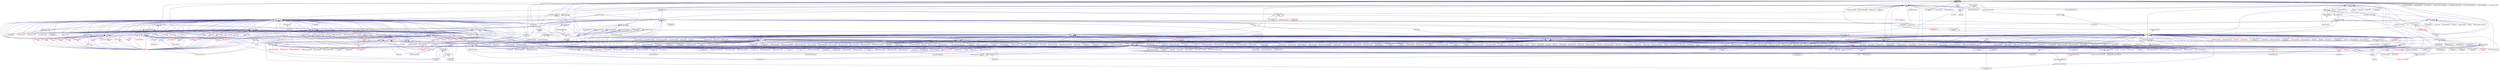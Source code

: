 digraph "async.hpp"
{
  edge [fontname="Helvetica",fontsize="10",labelfontname="Helvetica",labelfontsize="10"];
  node [fontname="Helvetica",fontsize="10",shape=record];
  Node366 [label="async.hpp",height=0.2,width=0.4,color="black", fillcolor="grey75", style="filled", fontcolor="black"];
  Node366 -> Node367 [dir="back",color="midnightblue",fontsize="10",style="solid",fontname="Helvetica"];
  Node367 [label="stencil_iterator.cpp",height=0.2,width=0.4,color="black", fillcolor="white", style="filled",URL="$d6/de1/server_2stencil__iterator_8cpp.html"];
  Node366 -> Node368 [dir="back",color="midnightblue",fontsize="10",style="solid",fontname="Helvetica"];
  Node368 [label="apply.hpp",height=0.2,width=0.4,color="black", fillcolor="white", style="filled",URL="$d7/d4c/apply_8hpp.html"];
  Node368 -> Node369 [dir="back",color="midnightblue",fontsize="10",style="solid",fontname="Helvetica"];
  Node369 [label="widget.cpp",height=0.2,width=0.4,color="black", fillcolor="white", style="filled",URL="$da/d15/widget_8cpp.html"];
  Node368 -> Node370 [dir="back",color="midnightblue",fontsize="10",style="solid",fontname="Helvetica"];
  Node370 [label="ostream.hpp",height=0.2,width=0.4,color="black", fillcolor="white", style="filled",URL="$d1/d38/ostream_8hpp.html"];
  Node370 -> Node371 [dir="back",color="midnightblue",fontsize="10",style="solid",fontname="Helvetica"];
  Node371 [label="standard_streams.hpp",height=0.2,width=0.4,color="black", fillcolor="white", style="filled",URL="$db/d16/standard__streams_8hpp.html"];
  Node371 -> Node372 [dir="back",color="midnightblue",fontsize="10",style="solid",fontname="Helvetica"];
  Node372 [label="iostreams.hpp",height=0.2,width=0.4,color="red", fillcolor="white", style="filled",URL="$de/d22/iostreams_8hpp.html"];
  Node372 -> Node373 [dir="back",color="midnightblue",fontsize="10",style="solid",fontname="Helvetica"];
  Node373 [label="allgather.cpp",height=0.2,width=0.4,color="black", fillcolor="white", style="filled",URL="$d7/d06/allgather_8cpp.html"];
  Node372 -> Node374 [dir="back",color="midnightblue",fontsize="10",style="solid",fontname="Helvetica"];
  Node374 [label="allgather_and_gate.cpp",height=0.2,width=0.4,color="black", fillcolor="white", style="filled",URL="$d1/d56/allgather__and__gate_8cpp.html"];
  Node372 -> Node375 [dir="back",color="midnightblue",fontsize="10",style="solid",fontname="Helvetica"];
  Node375 [label="async_io_action.cpp",height=0.2,width=0.4,color="black", fillcolor="white", style="filled",URL="$d3/df5/async__io__action_8cpp.html"];
  Node372 -> Node376 [dir="back",color="midnightblue",fontsize="10",style="solid",fontname="Helvetica"];
  Node376 [label="async_io_external.cpp",height=0.2,width=0.4,color="black", fillcolor="white", style="filled",URL="$da/d9a/async__io__external_8cpp.html"];
  Node372 -> Node377 [dir="back",color="midnightblue",fontsize="10",style="solid",fontname="Helvetica"];
  Node377 [label="async_io_low_level.cpp",height=0.2,width=0.4,color="black", fillcolor="white", style="filled",URL="$dc/d10/async__io__low__level_8cpp.html"];
  Node372 -> Node378 [dir="back",color="midnightblue",fontsize="10",style="solid",fontname="Helvetica"];
  Node378 [label="async_io_simple.cpp",height=0.2,width=0.4,color="black", fillcolor="white", style="filled",URL="$da/db7/async__io__simple_8cpp.html"];
  Node372 -> Node379 [dir="back",color="midnightblue",fontsize="10",style="solid",fontname="Helvetica"];
  Node379 [label="os_thread_num.cpp",height=0.2,width=0.4,color="black", fillcolor="white", style="filled",URL="$d2/dfb/os__thread__num_8cpp.html"];
  Node372 -> Node380 [dir="back",color="midnightblue",fontsize="10",style="solid",fontname="Helvetica"];
  Node380 [label="rnd_future_reduce.cpp",height=0.2,width=0.4,color="black", fillcolor="white", style="filled",URL="$d1/db5/rnd__future__reduce_8cpp.html"];
  Node372 -> Node381 [dir="back",color="midnightblue",fontsize="10",style="solid",fontname="Helvetica"];
  Node381 [label="heartbeat_console.cpp",height=0.2,width=0.4,color="black", fillcolor="white", style="filled",URL="$da/de8/heartbeat__console_8cpp.html"];
  Node372 -> Node382 [dir="back",color="midnightblue",fontsize="10",style="solid",fontname="Helvetica"];
  Node382 [label="hello_world_component.cpp",height=0.2,width=0.4,color="black", fillcolor="white", style="filled",URL="$d8/daa/hello__world__component_8cpp.html"];
  Node372 -> Node383 [dir="back",color="midnightblue",fontsize="10",style="solid",fontname="Helvetica"];
  Node383 [label="jacobi.cpp",height=0.2,width=0.4,color="black", fillcolor="white", style="filled",URL="$d2/d27/jacobi_8cpp.html"];
  Node372 -> Node384 [dir="back",color="midnightblue",fontsize="10",style="solid",fontname="Helvetica"];
  Node384 [label="stencil_iterator.hpp",height=0.2,width=0.4,color="red", fillcolor="white", style="filled",URL="$dc/d5c/server_2stencil__iterator_8hpp.html"];
  Node384 -> Node385 [dir="back",color="midnightblue",fontsize="10",style="solid",fontname="Helvetica"];
  Node385 [label="solver.hpp",height=0.2,width=0.4,color="red", fillcolor="white", style="filled",URL="$db/d9a/server_2solver_8hpp.html"];
  Node384 -> Node367 [dir="back",color="midnightblue",fontsize="10",style="solid",fontname="Helvetica"];
  Node372 -> Node389 [dir="back",color="midnightblue",fontsize="10",style="solid",fontname="Helvetica"];
  Node389 [label="grid.cpp",height=0.2,width=0.4,color="black", fillcolor="white", style="filled",URL="$d6/d1b/jacobi__component_2grid_8cpp.html"];
  Node372 -> Node390 [dir="back",color="midnightblue",fontsize="10",style="solid",fontname="Helvetica"];
  Node390 [label="access_counter_set.cpp",height=0.2,width=0.4,color="black", fillcolor="white", style="filled",URL="$dc/d52/access__counter__set_8cpp.html"];
  Node372 -> Node391 [dir="back",color="midnightblue",fontsize="10",style="solid",fontname="Helvetica"];
  Node391 [label="1d_wave_equation.cpp",height=0.2,width=0.4,color="black", fillcolor="white", style="filled",URL="$da/dab/1d__wave__equation_8cpp.html"];
  Node372 -> Node392 [dir="back",color="midnightblue",fontsize="10",style="solid",fontname="Helvetica"];
  Node392 [label="allow_unknown_options.cpp",height=0.2,width=0.4,color="black", fillcolor="white", style="filled",URL="$d9/dc9/allow__unknown__options_8cpp.html"];
  Node372 -> Node394 [dir="back",color="midnightblue",fontsize="10",style="solid",fontname="Helvetica"];
  Node394 [label="component_ctors.cpp",height=0.2,width=0.4,color="black", fillcolor="white", style="filled",URL="$d3/d2a/component__ctors_8cpp.html"];
  Node372 -> Node395 [dir="back",color="midnightblue",fontsize="10",style="solid",fontname="Helvetica"];
  Node395 [label="component_in_executable.cpp",height=0.2,width=0.4,color="black", fillcolor="white", style="filled",URL="$d8/d4b/component__in__executable_8cpp.html"];
  Node372 -> Node396 [dir="back",color="midnightblue",fontsize="10",style="solid",fontname="Helvetica"];
  Node396 [label="component_inheritance.cpp",height=0.2,width=0.4,color="black", fillcolor="white", style="filled",URL="$d8/d55/component__inheritance_8cpp.html"];
  Node372 -> Node397 [dir="back",color="midnightblue",fontsize="10",style="solid",fontname="Helvetica"];
  Node397 [label="component_with_executor.cpp",height=0.2,width=0.4,color="black", fillcolor="white", style="filled",URL="$d4/d20/component__with__executor_8cpp.html"];
  Node372 -> Node399 [dir="back",color="midnightblue",fontsize="10",style="solid",fontname="Helvetica"];
  Node399 [label="enumerate_threads.cpp",height=0.2,width=0.4,color="black", fillcolor="white", style="filled",URL="$d3/dd4/enumerate__threads_8cpp.html"];
  Node372 -> Node402 [dir="back",color="midnightblue",fontsize="10",style="solid",fontname="Helvetica"];
  Node402 [label="fractals.cpp",height=0.2,width=0.4,color="black", fillcolor="white", style="filled",URL="$d8/d58/fractals_8cpp.html"];
  Node372 -> Node403 [dir="back",color="midnightblue",fontsize="10",style="solid",fontname="Helvetica"];
  Node403 [label="fractals_executor.cpp",height=0.2,width=0.4,color="black", fillcolor="white", style="filled",URL="$d9/da9/fractals__executor_8cpp.html"];
  Node372 -> Node404 [dir="back",color="midnightblue",fontsize="10",style="solid",fontname="Helvetica"];
  Node404 [label="hello_world.cpp",height=0.2,width=0.4,color="black", fillcolor="white", style="filled",URL="$d0/d67/hello__world_8cpp.html"];
  Node372 -> Node406 [dir="back",color="midnightblue",fontsize="10",style="solid",fontname="Helvetica"];
  Node406 [label="local_channel.cpp",height=0.2,width=0.4,color="black", fillcolor="white", style="filled",URL="$d0/d3e/local__channel_8cpp.html"];
  Node372 -> Node407 [dir="back",color="midnightblue",fontsize="10",style="solid",fontname="Helvetica"];
  Node407 [label="pingpong.cpp",height=0.2,width=0.4,color="black", fillcolor="white", style="filled",URL="$dd/d4d/pingpong_8cpp.html"];
  Node372 -> Node408 [dir="back",color="midnightblue",fontsize="10",style="solid",fontname="Helvetica"];
  Node408 [label="shared_mutex.cpp",height=0.2,width=0.4,color="black", fillcolor="white", style="filled",URL="$da/d0b/shared__mutex_8cpp.html"];
  Node372 -> Node409 [dir="back",color="midnightblue",fontsize="10",style="solid",fontname="Helvetica"];
  Node409 [label="sierpinski.cpp",height=0.2,width=0.4,color="black", fillcolor="white", style="filled",URL="$d3/d7e/sierpinski_8cpp.html"];
  Node372 -> Node416 [dir="back",color="midnightblue",fontsize="10",style="solid",fontname="Helvetica"];
  Node416 [label="oversubscribing_resource\l_partitioner.cpp",height=0.2,width=0.4,color="black", fillcolor="white", style="filled",URL="$dd/dee/oversubscribing__resource__partitioner_8cpp.html"];
  Node372 -> Node417 [dir="back",color="midnightblue",fontsize="10",style="solid",fontname="Helvetica"];
  Node417 [label="simple_resource_partitioner.cpp",height=0.2,width=0.4,color="black", fillcolor="white", style="filled",URL="$d5/df9/simple__resource__partitioner_8cpp.html"];
  Node372 -> Node419 [dir="back",color="midnightblue",fontsize="10",style="solid",fontname="Helvetica"];
  Node419 [label="simple_central_tuplespace\l_client.cpp",height=0.2,width=0.4,color="black", fillcolor="white", style="filled",URL="$d1/d7b/simple__central__tuplespace__client_8cpp.html"];
  Node372 -> Node421 [dir="back",color="midnightblue",fontsize="10",style="solid",fontname="Helvetica"];
  Node421 [label="future_overhead.cpp",height=0.2,width=0.4,color="black", fillcolor="white", style="filled",URL="$d3/d79/future__overhead_8cpp.html"];
  Node372 -> Node424 [dir="back",color="midnightblue",fontsize="10",style="solid",fontname="Helvetica"];
  Node424 [label="parent_vs_child_stealing.cpp",height=0.2,width=0.4,color="black", fillcolor="white", style="filled",URL="$d2/d07/parent__vs__child__stealing_8cpp.html"];
  Node372 -> Node429 [dir="back",color="midnightblue",fontsize="10",style="solid",fontname="Helvetica"];
  Node429 [label="spinlock_overhead1.cpp",height=0.2,width=0.4,color="black", fillcolor="white", style="filled",URL="$d0/d32/spinlock__overhead1_8cpp.html"];
  Node372 -> Node430 [dir="back",color="midnightblue",fontsize="10",style="solid",fontname="Helvetica"];
  Node430 [label="spinlock_overhead2.cpp",height=0.2,width=0.4,color="black", fillcolor="white", style="filled",URL="$de/d55/spinlock__overhead2_8cpp.html"];
  Node372 -> Node435 [dir="back",color="midnightblue",fontsize="10",style="solid",fontname="Helvetica"];
  Node435 [label="wait_all_timings.cpp",height=0.2,width=0.4,color="black", fillcolor="white", style="filled",URL="$d5/da1/wait__all__timings_8cpp.html"];
  Node372 -> Node436 [dir="back",color="midnightblue",fontsize="10",style="solid",fontname="Helvetica"];
  Node436 [label="minmax_element_performance.cpp",height=0.2,width=0.4,color="black", fillcolor="white", style="filled",URL="$d9/d93/minmax__element__performance_8cpp.html"];
  Node372 -> Node437 [dir="back",color="midnightblue",fontsize="10",style="solid",fontname="Helvetica"];
  Node437 [label="osu_bcast.cpp",height=0.2,width=0.4,color="black", fillcolor="white", style="filled",URL="$d3/dca/osu__bcast_8cpp.html"];
  Node372 -> Node443 [dir="back",color="midnightblue",fontsize="10",style="solid",fontname="Helvetica"];
  Node443 [label="pingpong_performance.cpp",height=0.2,width=0.4,color="black", fillcolor="white", style="filled",URL="$de/d03/pingpong__performance_8cpp.html"];
  Node372 -> Node448 [dir="back",color="midnightblue",fontsize="10",style="solid",fontname="Helvetica"];
  Node448 [label="dataflow_future_swap.cpp",height=0.2,width=0.4,color="black", fillcolor="white", style="filled",URL="$dc/d8c/dataflow__future__swap_8cpp.html"];
  Node372 -> Node449 [dir="back",color="midnightblue",fontsize="10",style="solid",fontname="Helvetica"];
  Node449 [label="dataflow_future_swap2.cpp",height=0.2,width=0.4,color="black", fillcolor="white", style="filled",URL="$d1/db3/dataflow__future__swap2_8cpp.html"];
  Node372 -> Node453 [dir="back",color="midnightblue",fontsize="10",style="solid",fontname="Helvetica"];
  Node453 [label="function_serialization\l_728.cpp",height=0.2,width=0.4,color="black", fillcolor="white", style="filled",URL="$d8/db1/function__serialization__728_8cpp.html"];
  Node372 -> Node456 [dir="back",color="midnightblue",fontsize="10",style="solid",fontname="Helvetica"];
  Node456 [label="credit_exhaustion.cpp",height=0.2,width=0.4,color="black", fillcolor="white", style="filled",URL="$d6/d80/credit__exhaustion_8cpp.html"];
  Node372 -> Node457 [dir="back",color="midnightblue",fontsize="10",style="solid",fontname="Helvetica"];
  Node457 [label="local_address_rebind.cpp",height=0.2,width=0.4,color="black", fillcolor="white", style="filled",URL="$d1/d4f/local__address__rebind_8cpp.html"];
  Node372 -> Node466 [dir="back",color="midnightblue",fontsize="10",style="solid",fontname="Helvetica"];
  Node466 [label="split_credit.cpp",height=0.2,width=0.4,color="black", fillcolor="white", style="filled",URL="$dc/d1c/split__credit_8cpp.html"];
  Node372 -> Node470 [dir="back",color="midnightblue",fontsize="10",style="solid",fontname="Helvetica"];
  Node470 [label="inheritance_2_classes\l_abstract.cpp",height=0.2,width=0.4,color="black", fillcolor="white", style="filled",URL="$dd/d8e/inheritance__2__classes__abstract_8cpp.html"];
  Node372 -> Node471 [dir="back",color="midnightblue",fontsize="10",style="solid",fontname="Helvetica"];
  Node471 [label="inheritance_2_classes\l_concrete.cpp",height=0.2,width=0.4,color="black", fillcolor="white", style="filled",URL="$d8/dc5/inheritance__2__classes__concrete_8cpp.html"];
  Node372 -> Node472 [dir="back",color="midnightblue",fontsize="10",style="solid",fontname="Helvetica"];
  Node472 [label="inheritance_3_classes\l_1_abstract.cpp",height=0.2,width=0.4,color="black", fillcolor="white", style="filled",URL="$dc/dfb/inheritance__3__classes__1__abstract_8cpp.html"];
  Node372 -> Node473 [dir="back",color="midnightblue",fontsize="10",style="solid",fontname="Helvetica"];
  Node473 [label="inheritance_3_classes\l_2_abstract.cpp",height=0.2,width=0.4,color="black", fillcolor="white", style="filled",URL="$dd/d34/inheritance__3__classes__2__abstract_8cpp.html"];
  Node372 -> Node474 [dir="back",color="midnightblue",fontsize="10",style="solid",fontname="Helvetica"];
  Node474 [label="inheritance_3_classes\l_concrete.cpp",height=0.2,width=0.4,color="black", fillcolor="white", style="filled",URL="$de/d09/inheritance__3__classes__concrete_8cpp.html"];
  Node372 -> Node475 [dir="back",color="midnightblue",fontsize="10",style="solid",fontname="Helvetica"];
  Node475 [label="migrate_component.cpp",height=0.2,width=0.4,color="black", fillcolor="white", style="filled",URL="$dc/d78/migrate__component_8cpp.html"];
  Node372 -> Node476 [dir="back",color="midnightblue",fontsize="10",style="solid",fontname="Helvetica"];
  Node476 [label="task_block.cpp",height=0.2,width=0.4,color="black", fillcolor="white", style="filled",URL="$d8/d7d/task__block_8cpp.html"];
  Node372 -> Node477 [dir="back",color="midnightblue",fontsize="10",style="solid",fontname="Helvetica"];
  Node477 [label="task_block_executor.cpp",height=0.2,width=0.4,color="black", fillcolor="white", style="filled",URL="$d7/df6/task__block__executor_8cpp.html"];
  Node372 -> Node478 [dir="back",color="midnightblue",fontsize="10",style="solid",fontname="Helvetica"];
  Node478 [label="task_block_par.cpp",height=0.2,width=0.4,color="black", fillcolor="white", style="filled",URL="$d9/df1/task__block__par_8cpp.html"];
  Node371 -> Node482 [dir="back",color="midnightblue",fontsize="10",style="solid",fontname="Helvetica"];
  Node482 [label="component_module.cpp",height=0.2,width=0.4,color="black", fillcolor="white", style="filled",URL="$da/d41/iostreams_2component__module_8cpp.html"];
  Node371 -> Node483 [dir="back",color="midnightblue",fontsize="10",style="solid",fontname="Helvetica"];
  Node483 [label="standard_streams.cpp",height=0.2,width=0.4,color="black", fillcolor="white", style="filled",URL="$da/d60/standard__streams_8cpp.html"];
  Node371 -> Node484 [dir="back",color="midnightblue",fontsize="10",style="solid",fontname="Helvetica"];
  Node484 [label="network_storage.cpp",height=0.2,width=0.4,color="black", fillcolor="white", style="filled",URL="$db/daa/network__storage_8cpp.html"];
  Node371 -> Node485 [dir="back",color="midnightblue",fontsize="10",style="solid",fontname="Helvetica"];
  Node485 [label="simple_profiler.hpp",height=0.2,width=0.4,color="black", fillcolor="white", style="filled",URL="$d8/d02/simple__profiler_8hpp.html"];
  Node485 -> Node484 [dir="back",color="midnightblue",fontsize="10",style="solid",fontname="Helvetica"];
  Node370 -> Node482 [dir="back",color="midnightblue",fontsize="10",style="solid",fontname="Helvetica"];
  Node370 -> Node483 [dir="back",color="midnightblue",fontsize="10",style="solid",fontname="Helvetica"];
  Node368 -> Node486 [dir="back",color="midnightblue",fontsize="10",style="solid",fontname="Helvetica"];
  Node486 [label="apply.hpp",height=0.2,width=0.4,color="black", fillcolor="white", style="filled",URL="$d6/d2c/include_2apply_8hpp.html"];
  Node486 -> Node406 [dir="back",color="midnightblue",fontsize="10",style="solid",fontname="Helvetica"];
  Node486 -> Node487 [dir="back",color="midnightblue",fontsize="10",style="solid",fontname="Helvetica"];
  Node487 [label="fail_compile_const\l_array_argument.cpp",height=0.2,width=0.4,color="black", fillcolor="white", style="filled",URL="$dc/dba/fail__compile__const__array__argument_8cpp.html"];
  Node486 -> Node488 [dir="back",color="midnightblue",fontsize="10",style="solid",fontname="Helvetica"];
  Node488 [label="succeed_compile_const\l_ref_argument.cpp",height=0.2,width=0.4,color="black", fillcolor="white", style="filled",URL="$d9/dc9/succeed__compile__const__ref__argument_8cpp.html"];
  Node486 -> Node489 [dir="back",color="midnightblue",fontsize="10",style="solid",fontname="Helvetica"];
  Node489 [label="apply_colocated.cpp",height=0.2,width=0.4,color="black", fillcolor="white", style="filled",URL="$d5/dd3/apply__colocated_8cpp.html"];
  Node486 -> Node490 [dir="back",color="midnightblue",fontsize="10",style="solid",fontname="Helvetica"];
  Node490 [label="apply_local.cpp",height=0.2,width=0.4,color="black", fillcolor="white", style="filled",URL="$dd/db5/apply__local_8cpp.html"];
  Node486 -> Node491 [dir="back",color="midnightblue",fontsize="10",style="solid",fontname="Helvetica"];
  Node491 [label="apply_local_executor.cpp",height=0.2,width=0.4,color="black", fillcolor="white", style="filled",URL="$db/d84/apply__local__executor_8cpp.html"];
  Node486 -> Node492 [dir="back",color="midnightblue",fontsize="10",style="solid",fontname="Helvetica"];
  Node492 [label="apply_local_executor\l_v1.cpp",height=0.2,width=0.4,color="black", fillcolor="white", style="filled",URL="$dd/d53/apply__local__executor__v1_8cpp.html"];
  Node486 -> Node493 [dir="back",color="midnightblue",fontsize="10",style="solid",fontname="Helvetica"];
  Node493 [label="apply_remote.cpp",height=0.2,width=0.4,color="black", fillcolor="white", style="filled",URL="$d9/d40/apply__remote_8cpp.html"];
  Node486 -> Node494 [dir="back",color="midnightblue",fontsize="10",style="solid",fontname="Helvetica"];
  Node494 [label="apply_remote_client.cpp",height=0.2,width=0.4,color="black", fillcolor="white", style="filled",URL="$d9/def/apply__remote__client_8cpp.html"];
  Node486 -> Node495 [dir="back",color="midnightblue",fontsize="10",style="solid",fontname="Helvetica"];
  Node495 [label="async_continue.cpp",height=0.2,width=0.4,color="black", fillcolor="white", style="filled",URL="$d4/d19/async__continue_8cpp.html"];
  Node486 -> Node496 [dir="back",color="midnightblue",fontsize="10",style="solid",fontname="Helvetica"];
  Node496 [label="async_continue_cb.cpp",height=0.2,width=0.4,color="black", fillcolor="white", style="filled",URL="$df/d37/async__continue__cb_8cpp.html"];
  Node486 -> Node497 [dir="back",color="midnightblue",fontsize="10",style="solid",fontname="Helvetica"];
  Node497 [label="async_continue_cb_colocated.cpp",height=0.2,width=0.4,color="black", fillcolor="white", style="filled",URL="$dd/dce/async__continue__cb__colocated_8cpp.html"];
  Node486 -> Node498 [dir="back",color="midnightblue",fontsize="10",style="solid",fontname="Helvetica"];
  Node498 [label="async_local.cpp",height=0.2,width=0.4,color="black", fillcolor="white", style="filled",URL="$d3/d4c/async__local_8cpp.html"];
  Node486 -> Node499 [dir="back",color="midnightblue",fontsize="10",style="solid",fontname="Helvetica"];
  Node499 [label="async_local_executor.cpp",height=0.2,width=0.4,color="black", fillcolor="white", style="filled",URL="$d4/dce/async__local__executor_8cpp.html"];
  Node486 -> Node500 [dir="back",color="midnightblue",fontsize="10",style="solid",fontname="Helvetica"];
  Node500 [label="async_local_executor\l_v1.cpp",height=0.2,width=0.4,color="black", fillcolor="white", style="filled",URL="$da/d4a/async__local__executor__v1_8cpp.html"];
  Node486 -> Node501 [dir="back",color="midnightblue",fontsize="10",style="solid",fontname="Helvetica"];
  Node501 [label="channel.cpp",height=0.2,width=0.4,color="black", fillcolor="white", style="filled",URL="$dd/d5f/channel_8cpp.html"];
  Node486 -> Node502 [dir="back",color="midnightblue",fontsize="10",style="solid",fontname="Helvetica"];
  Node502 [label="channel_local.cpp",height=0.2,width=0.4,color="black", fillcolor="white", style="filled",URL="$d6/d3e/channel__local_8cpp.html"];
  Node486 -> Node503 [dir="back",color="midnightblue",fontsize="10",style="solid",fontname="Helvetica"];
  Node503 [label="zero_copy_serialization.cpp",height=0.2,width=0.4,color="black", fillcolor="white", style="filled",URL="$d4/dea/zero__copy__serialization_8cpp.html"];
  Node368 -> Node504 [dir="back",color="midnightblue",fontsize="10",style="solid",fontname="Helvetica"];
  Node504 [label="dataflow.hpp",height=0.2,width=0.4,color="black", fillcolor="white", style="filled",URL="$db/d03/lcos_2dataflow_8hpp.html"];
  Node504 -> Node505 [dir="back",color="midnightblue",fontsize="10",style="solid",fontname="Helvetica"];
  Node505 [label="dataflow.hpp",height=0.2,width=0.4,color="black", fillcolor="white", style="filled",URL="$d6/dd8/dataflow_8hpp.html"];
  Node505 -> Node506 [dir="back",color="midnightblue",fontsize="10",style="solid",fontname="Helvetica"];
  Node506 [label="jacobi_hpx.cpp",height=0.2,width=0.4,color="black", fillcolor="white", style="filled",URL="$d8/d72/jacobi__hpx_8cpp.html"];
  Node505 -> Node507 [dir="back",color="midnightblue",fontsize="10",style="solid",fontname="Helvetica"];
  Node507 [label="interest_calculator.cpp",height=0.2,width=0.4,color="black", fillcolor="white", style="filled",URL="$d2/d86/interest__calculator_8cpp.html"];
  Node505 -> Node508 [dir="back",color="midnightblue",fontsize="10",style="solid",fontname="Helvetica"];
  Node508 [label="target_distribution\l_policy.hpp",height=0.2,width=0.4,color="red", fillcolor="white", style="filled",URL="$d4/d4a/compute_2host_2target__distribution__policy_8hpp.html"];
  Node505 -> Node516 [dir="back",color="midnightblue",fontsize="10",style="solid",fontname="Helvetica"];
  Node516 [label="dataflow.hpp",height=0.2,width=0.4,color="black", fillcolor="white", style="filled",URL="$db/db6/include_2dataflow_8hpp.html"];
  Node516 -> Node517 [dir="back",color="midnightblue",fontsize="10",style="solid",fontname="Helvetica"];
  Node517 [label="lcos.hpp",height=0.2,width=0.4,color="black", fillcolor="white", style="filled",URL="$d5/deb/lcos_8hpp.html"];
  Node517 -> Node374 [dir="back",color="midnightblue",fontsize="10",style="solid",fontname="Helvetica"];
  Node517 -> Node518 [dir="back",color="midnightblue",fontsize="10",style="solid",fontname="Helvetica"];
  Node518 [label="apex_balance.cpp",height=0.2,width=0.4,color="black", fillcolor="white", style="filled",URL="$d4/d8e/apex__balance_8cpp.html"];
  Node517 -> Node519 [dir="back",color="midnightblue",fontsize="10",style="solid",fontname="Helvetica"];
  Node519 [label="apex_policy_engine\l_active_thread_count.cpp",height=0.2,width=0.4,color="black", fillcolor="white", style="filled",URL="$d5/d01/apex__policy__engine__active__thread__count_8cpp.html"];
  Node517 -> Node520 [dir="back",color="midnightblue",fontsize="10",style="solid",fontname="Helvetica"];
  Node520 [label="apex_policy_engine\l_events.cpp",height=0.2,width=0.4,color="black", fillcolor="white", style="filled",URL="$df/d0f/apex__policy__engine__events_8cpp.html"];
  Node517 -> Node521 [dir="back",color="midnightblue",fontsize="10",style="solid",fontname="Helvetica"];
  Node521 [label="apex_policy_engine\l_periodic.cpp",height=0.2,width=0.4,color="black", fillcolor="white", style="filled",URL="$d5/d7b/apex__policy__engine__periodic_8cpp.html"];
  Node517 -> Node522 [dir="back",color="midnightblue",fontsize="10",style="solid",fontname="Helvetica"];
  Node522 [label="heartbeat.cpp",height=0.2,width=0.4,color="black", fillcolor="white", style="filled",URL="$d8/d98/heartbeat_8cpp.html"];
  Node517 -> Node523 [dir="back",color="midnightblue",fontsize="10",style="solid",fontname="Helvetica"];
  Node523 [label="hello_world_component.hpp",height=0.2,width=0.4,color="red", fillcolor="white", style="filled",URL="$df/df0/hello__world__component_8hpp.html"];
  Node523 -> Node382 [dir="back",color="midnightblue",fontsize="10",style="solid",fontname="Helvetica"];
  Node517 -> Node525 [dir="back",color="midnightblue",fontsize="10",style="solid",fontname="Helvetica"];
  Node525 [label="row.hpp",height=0.2,width=0.4,color="red", fillcolor="white", style="filled",URL="$dc/d69/row_8hpp.html"];
  Node525 -> Node384 [dir="back",color="midnightblue",fontsize="10",style="solid",fontname="Helvetica"];
  Node525 -> Node389 [dir="back",color="midnightblue",fontsize="10",style="solid",fontname="Helvetica"];
  Node517 -> Node527 [dir="back",color="midnightblue",fontsize="10",style="solid",fontname="Helvetica"];
  Node527 [label="stencil_iterator.hpp",height=0.2,width=0.4,color="red", fillcolor="white", style="filled",URL="$d4/dc8/stencil__iterator_8hpp.html"];
  Node527 -> Node385 [dir="back",color="midnightblue",fontsize="10",style="solid",fontname="Helvetica"];
  Node527 -> Node384 [dir="back",color="midnightblue",fontsize="10",style="solid",fontname="Helvetica"];
  Node517 -> Node384 [dir="back",color="midnightblue",fontsize="10",style="solid",fontname="Helvetica"];
  Node517 -> Node506 [dir="back",color="midnightblue",fontsize="10",style="solid",fontname="Helvetica"];
  Node517 -> Node528 [dir="back",color="midnightblue",fontsize="10",style="solid",fontname="Helvetica"];
  Node528 [label="jacobi_nonuniform_hpx.cpp",height=0.2,width=0.4,color="black", fillcolor="white", style="filled",URL="$de/d56/jacobi__nonuniform__hpx_8cpp.html"];
  Node517 -> Node399 [dir="back",color="midnightblue",fontsize="10",style="solid",fontname="Helvetica"];
  Node517 -> Node529 [dir="back",color="midnightblue",fontsize="10",style="solid",fontname="Helvetica"];
  Node529 [label="fibonacci_await.cpp",height=0.2,width=0.4,color="black", fillcolor="white", style="filled",URL="$dc/d1c/fibonacci__await_8cpp.html"];
  Node517 -> Node530 [dir="back",color="midnightblue",fontsize="10",style="solid",fontname="Helvetica"];
  Node530 [label="fibonacci_dataflow.cpp",height=0.2,width=0.4,color="black", fillcolor="white", style="filled",URL="$df/d3d/fibonacci__dataflow_8cpp.html"];
  Node517 -> Node531 [dir="back",color="midnightblue",fontsize="10",style="solid",fontname="Helvetica"];
  Node531 [label="fibonacci_futures.cpp",height=0.2,width=0.4,color="black", fillcolor="white", style="filled",URL="$d6/de3/fibonacci__futures_8cpp.html"];
  Node517 -> Node532 [dir="back",color="midnightblue",fontsize="10",style="solid",fontname="Helvetica"];
  Node532 [label="fibonacci_futures_distributed.cpp",height=0.2,width=0.4,color="black", fillcolor="white", style="filled",URL="$d1/dc9/fibonacci__futures__distributed_8cpp.html"];
  Node517 -> Node402 [dir="back",color="midnightblue",fontsize="10",style="solid",fontname="Helvetica"];
  Node517 -> Node403 [dir="back",color="midnightblue",fontsize="10",style="solid",fontname="Helvetica"];
  Node517 -> Node533 [dir="back",color="midnightblue",fontsize="10",style="solid",fontname="Helvetica"];
  Node533 [label="fractals_struct.cpp",height=0.2,width=0.4,color="black", fillcolor="white", style="filled",URL="$d8/d2f/fractals__struct_8cpp.html"];
  Node517 -> Node404 [dir="back",color="midnightblue",fontsize="10",style="solid",fontname="Helvetica"];
  Node517 -> Node534 [dir="back",color="midnightblue",fontsize="10",style="solid",fontname="Helvetica"];
  Node534 [label="latch_local.cpp",height=0.2,width=0.4,color="black", fillcolor="white", style="filled",URL="$dd/dd3/latch__local_8cpp.html"];
  Node517 -> Node535 [dir="back",color="midnightblue",fontsize="10",style="solid",fontname="Helvetica"];
  Node535 [label="latch_remote.cpp",height=0.2,width=0.4,color="black", fillcolor="white", style="filled",URL="$df/d59/latch__remote_8cpp.html"];
  Node517 -> Node406 [dir="back",color="midnightblue",fontsize="10",style="solid",fontname="Helvetica"];
  Node517 -> Node407 [dir="back",color="midnightblue",fontsize="10",style="solid",fontname="Helvetica"];
  Node517 -> Node408 [dir="back",color="midnightblue",fontsize="10",style="solid",fontname="Helvetica"];
  Node517 -> Node536 [dir="back",color="midnightblue",fontsize="10",style="solid",fontname="Helvetica"];
  Node536 [label="wait_composition.cpp",height=0.2,width=0.4,color="black", fillcolor="white", style="filled",URL="$d6/d13/wait__composition_8cpp.html"];
  Node517 -> Node537 [dir="back",color="midnightblue",fontsize="10",style="solid",fontname="Helvetica"];
  Node537 [label="sheneos_compare.cpp",height=0.2,width=0.4,color="black", fillcolor="white", style="filled",URL="$dc/d11/sheneos__compare_8cpp.html"];
  Node517 -> Node538 [dir="back",color="midnightblue",fontsize="10",style="solid",fontname="Helvetica"];
  Node538 [label="spell_check_file.cpp",height=0.2,width=0.4,color="black", fillcolor="white", style="filled",URL="$df/df7/spell__check__file_8cpp.html"];
  Node517 -> Node539 [dir="back",color="midnightblue",fontsize="10",style="solid",fontname="Helvetica"];
  Node539 [label="spell_check_simple.cpp",height=0.2,width=0.4,color="black", fillcolor="white", style="filled",URL="$dd/d54/spell__check__simple_8cpp.html"];
  Node517 -> Node419 [dir="back",color="midnightblue",fontsize="10",style="solid",fontname="Helvetica"];
  Node517 -> Node540 [dir="back",color="midnightblue",fontsize="10",style="solid",fontname="Helvetica"];
  Node540 [label="hpx.hpp",height=0.2,width=0.4,color="red", fillcolor="white", style="filled",URL="$d0/daa/hpx_8hpp.html"];
  Node540 -> Node553 [dir="back",color="midnightblue",fontsize="10",style="solid",fontname="Helvetica"];
  Node553 [label="accumulator.hpp",height=0.2,width=0.4,color="red", fillcolor="white", style="filled",URL="$d4/d9d/server_2accumulator_8hpp.html"];
  Node553 -> Node554 [dir="back",color="midnightblue",fontsize="10",style="solid",fontname="Helvetica"];
  Node554 [label="accumulator.hpp",height=0.2,width=0.4,color="red", fillcolor="white", style="filled",URL="$d8/d5e/accumulator_8hpp.html"];
  Node540 -> Node556 [dir="back",color="midnightblue",fontsize="10",style="solid",fontname="Helvetica"];
  Node556 [label="template_function_accumulator.hpp",height=0.2,width=0.4,color="black", fillcolor="white", style="filled",URL="$d7/da6/server_2template__function__accumulator_8hpp.html"];
  Node556 -> Node557 [dir="back",color="midnightblue",fontsize="10",style="solid",fontname="Helvetica"];
  Node557 [label="template_function_accumulator.cpp",height=0.2,width=0.4,color="black", fillcolor="white", style="filled",URL="$d5/d02/template__function__accumulator_8cpp.html"];
  Node556 -> Node558 [dir="back",color="midnightblue",fontsize="10",style="solid",fontname="Helvetica"];
  Node558 [label="template_function_accumulator.hpp",height=0.2,width=0.4,color="red", fillcolor="white", style="filled",URL="$d3/de9/template__function__accumulator_8hpp.html"];
  Node540 -> Node557 [dir="back",color="midnightblue",fontsize="10",style="solid",fontname="Helvetica"];
  Node540 -> Node558 [dir="back",color="midnightblue",fontsize="10",style="solid",fontname="Helvetica"];
  Node540 -> Node561 [dir="back",color="midnightblue",fontsize="10",style="solid",fontname="Helvetica"];
  Node561 [label="allgather_module.cpp",height=0.2,width=0.4,color="black", fillcolor="white", style="filled",URL="$df/de4/allgather__module_8cpp.html"];
  Node540 -> Node373 [dir="back",color="midnightblue",fontsize="10",style="solid",fontname="Helvetica"];
  Node540 -> Node374 [dir="back",color="midnightblue",fontsize="10",style="solid",fontname="Helvetica"];
  Node540 -> Node379 [dir="back",color="midnightblue",fontsize="10",style="solid",fontname="Helvetica"];
  Node540 -> Node564 [dir="back",color="midnightblue",fontsize="10",style="solid",fontname="Helvetica"];
  Node564 [label="cancelable_action.cpp",height=0.2,width=0.4,color="black", fillcolor="white", style="filled",URL="$d5/d0c/cancelable__action_8cpp.html"];
  Node540 -> Node565 [dir="back",color="midnightblue",fontsize="10",style="solid",fontname="Helvetica"];
  Node565 [label="cancelable_action.hpp",height=0.2,width=0.4,color="red", fillcolor="white", style="filled",URL="$d5/d4d/server_2cancelable__action_8hpp.html"];
  Node565 -> Node564 [dir="back",color="midnightblue",fontsize="10",style="solid",fontname="Helvetica"];
  Node540 -> Node523 [dir="back",color="midnightblue",fontsize="10",style="solid",fontname="Helvetica"];
  Node540 -> Node572 [dir="back",color="midnightblue",fontsize="10",style="solid",fontname="Helvetica"];
  Node572 [label="partition.hpp",height=0.2,width=0.4,color="red", fillcolor="white", style="filled",URL="$d0/d7a/examples_2interpolate1d_2interpolate1d_2partition_8hpp.html"];
  Node540 -> Node383 [dir="back",color="midnightblue",fontsize="10",style="solid",fontname="Helvetica"];
  Node540 -> Node389 [dir="back",color="midnightblue",fontsize="10",style="solid",fontname="Helvetica"];
  Node540 -> Node367 [dir="back",color="midnightblue",fontsize="10",style="solid",fontname="Helvetica"];
  Node540 -> Node506 [dir="back",color="midnightblue",fontsize="10",style="solid",fontname="Helvetica"];
  Node540 -> Node528 [dir="back",color="midnightblue",fontsize="10",style="solid",fontname="Helvetica"];
  Node540 -> Node582 [dir="back",color="midnightblue",fontsize="10",style="solid",fontname="Helvetica"];
  Node582 [label="nqueen.hpp",height=0.2,width=0.4,color="red", fillcolor="white", style="filled",URL="$de/d58/server_2nqueen_8hpp.html"];
  Node582 -> Node583 [dir="back",color="midnightblue",fontsize="10",style="solid",fontname="Helvetica"];
  Node583 [label="nqueen.hpp",height=0.2,width=0.4,color="black", fillcolor="white", style="filled",URL="$da/dfd/stubs_2nqueen_8hpp.html"];
  Node583 -> Node584 [dir="back",color="midnightblue",fontsize="10",style="solid",fontname="Helvetica"];
  Node584 [label="nqueen.hpp",height=0.2,width=0.4,color="red", fillcolor="white", style="filled",URL="$d0/d07/nqueen_8hpp.html"];
  Node540 -> Node586 [dir="back",color="midnightblue",fontsize="10",style="solid",fontname="Helvetica"];
  Node586 [label="sine.cpp",height=0.2,width=0.4,color="black", fillcolor="white", style="filled",URL="$d3/d0d/server_2sine_8cpp.html"];
  Node540 -> Node593 [dir="back",color="midnightblue",fontsize="10",style="solid",fontname="Helvetica"];
  Node593 [label="factorial.cpp",height=0.2,width=0.4,color="black", fillcolor="white", style="filled",URL="$d9/d00/factorial_8cpp.html"];
  Node540 -> Node507 [dir="back",color="midnightblue",fontsize="10",style="solid",fontname="Helvetica"];
  Node540 -> Node597 [dir="back",color="midnightblue",fontsize="10",style="solid",fontname="Helvetica"];
  Node597 [label="partitioned_vector\l_spmd_foreach.cpp",height=0.2,width=0.4,color="black", fillcolor="white", style="filled",URL="$db/d7c/partitioned__vector__spmd__foreach_8cpp.html"];
  Node540 -> Node599 [dir="back",color="midnightblue",fontsize="10",style="solid",fontname="Helvetica"];
  Node599 [label="quicksort.cpp",height=0.2,width=0.4,color="black", fillcolor="white", style="filled",URL="$d3/d1e/quicksort_8cpp.html"];
  Node540 -> Node605 [dir="back",color="midnightblue",fontsize="10",style="solid",fontname="Helvetica"];
  Node605 [label="random_mem_access.hpp",height=0.2,width=0.4,color="red", fillcolor="white", style="filled",URL="$d0/d19/server_2random__mem__access_8hpp.html"];
  Node605 -> Node606 [dir="back",color="midnightblue",fontsize="10",style="solid",fontname="Helvetica"];
  Node606 [label="random_mem_access.hpp",height=0.2,width=0.4,color="black", fillcolor="white", style="filled",URL="$d3/d32/stubs_2random__mem__access_8hpp.html"];
  Node606 -> Node607 [dir="back",color="midnightblue",fontsize="10",style="solid",fontname="Helvetica"];
  Node607 [label="random_mem_access.hpp",height=0.2,width=0.4,color="red", fillcolor="white", style="filled",URL="$db/de8/random__mem__access_8hpp.html"];
  Node540 -> Node416 [dir="back",color="midnightblue",fontsize="10",style="solid",fontname="Helvetica"];
  Node540 -> Node417 [dir="back",color="midnightblue",fontsize="10",style="solid",fontname="Helvetica"];
  Node540 -> Node612 [dir="back",color="midnightblue",fontsize="10",style="solid",fontname="Helvetica"];
  Node612 [label="interpolator.cpp",height=0.2,width=0.4,color="black", fillcolor="white", style="filled",URL="$d5/d02/interpolator_8cpp.html"];
  Node540 -> Node616 [dir="back",color="midnightblue",fontsize="10",style="solid",fontname="Helvetica"];
  Node616 [label="partition3d.hpp",height=0.2,width=0.4,color="red", fillcolor="white", style="filled",URL="$d1/d50/partition3d_8hpp.html"];
  Node616 -> Node612 [dir="back",color="midnightblue",fontsize="10",style="solid",fontname="Helvetica"];
  Node540 -> Node626 [dir="back",color="midnightblue",fontsize="10",style="solid",fontname="Helvetica"];
  Node626 [label="throttle.hpp",height=0.2,width=0.4,color="red", fillcolor="white", style="filled",URL="$db/dc9/server_2throttle_8hpp.html"];
  Node540 -> Node628 [dir="back",color="midnightblue",fontsize="10",style="solid",fontname="Helvetica"];
  Node628 [label="throttle.hpp",height=0.2,width=0.4,color="red", fillcolor="white", style="filled",URL="$d2/d2e/throttle_8hpp.html"];
  Node628 -> Node630 [dir="back",color="midnightblue",fontsize="10",style="solid",fontname="Helvetica"];
  Node630 [label="throttle_client.cpp",height=0.2,width=0.4,color="black", fillcolor="white", style="filled",URL="$d0/db7/throttle__client_8cpp.html"];
  Node540 -> Node636 [dir="back",color="midnightblue",fontsize="10",style="solid",fontname="Helvetica"];
  Node636 [label="transpose_serial_vector.cpp",height=0.2,width=0.4,color="black", fillcolor="white", style="filled",URL="$d4/d04/transpose__serial__vector_8cpp.html"];
  Node540 -> Node639 [dir="back",color="midnightblue",fontsize="10",style="solid",fontname="Helvetica"];
  Node639 [label="simple_central_tuplespace.hpp",height=0.2,width=0.4,color="red", fillcolor="white", style="filled",URL="$db/d69/server_2simple__central__tuplespace_8hpp.html"];
  Node639 -> Node641 [dir="back",color="midnightblue",fontsize="10",style="solid",fontname="Helvetica"];
  Node641 [label="simple_central_tuplespace.hpp",height=0.2,width=0.4,color="black", fillcolor="white", style="filled",URL="$d0/d4b/stubs_2simple__central__tuplespace_8hpp.html"];
  Node641 -> Node642 [dir="back",color="midnightblue",fontsize="10",style="solid",fontname="Helvetica"];
  Node642 [label="simple_central_tuplespace.hpp",height=0.2,width=0.4,color="black", fillcolor="white", style="filled",URL="$d5/ddd/simple__central__tuplespace_8hpp.html"];
  Node642 -> Node419 [dir="back",color="midnightblue",fontsize="10",style="solid",fontname="Helvetica"];
  Node540 -> Node643 [dir="back",color="midnightblue",fontsize="10",style="solid",fontname="Helvetica"];
  Node643 [label="tuples_warehouse.hpp",height=0.2,width=0.4,color="black", fillcolor="white", style="filled",URL="$da/de6/tuples__warehouse_8hpp.html"];
  Node643 -> Node639 [dir="back",color="midnightblue",fontsize="10",style="solid",fontname="Helvetica"];
  Node540 -> Node436 [dir="back",color="midnightblue",fontsize="10",style="solid",fontname="Helvetica"];
  Node540 -> Node484 [dir="back",color="midnightblue",fontsize="10",style="solid",fontname="Helvetica"];
  Node540 -> Node485 [dir="back",color="midnightblue",fontsize="10",style="solid",fontname="Helvetica"];
  Node540 -> Node437 [dir="back",color="midnightblue",fontsize="10",style="solid",fontname="Helvetica"];
  Node540 -> Node443 [dir="back",color="midnightblue",fontsize="10",style="solid",fontname="Helvetica"];
  Node540 -> Node652 [dir="back",color="midnightblue",fontsize="10",style="solid",fontname="Helvetica"];
  Node652 [label="benchmark_is_heap.cpp",height=0.2,width=0.4,color="black", fillcolor="white", style="filled",URL="$da/d4f/benchmark__is__heap_8cpp.html"];
  Node540 -> Node653 [dir="back",color="midnightblue",fontsize="10",style="solid",fontname="Helvetica"];
  Node653 [label="benchmark_is_heap_until.cpp",height=0.2,width=0.4,color="black", fillcolor="white", style="filled",URL="$dc/df5/benchmark__is__heap__until_8cpp.html"];
  Node540 -> Node655 [dir="back",color="midnightblue",fontsize="10",style="solid",fontname="Helvetica"];
  Node655 [label="benchmark_partition.cpp",height=0.2,width=0.4,color="black", fillcolor="white", style="filled",URL="$d9/d88/benchmark__partition_8cpp.html"];
  Node540 -> Node656 [dir="back",color="midnightblue",fontsize="10",style="solid",fontname="Helvetica"];
  Node656 [label="benchmark_partition\l_copy.cpp",height=0.2,width=0.4,color="black", fillcolor="white", style="filled",URL="$d3/d0e/benchmark__partition__copy_8cpp.html"];
  Node540 -> Node658 [dir="back",color="midnightblue",fontsize="10",style="solid",fontname="Helvetica"];
  Node658 [label="action_move_semantics.cpp",height=0.2,width=0.4,color="black", fillcolor="white", style="filled",URL="$d4/db3/action__move__semantics_8cpp.html"];
  Node540 -> Node660 [dir="back",color="midnightblue",fontsize="10",style="solid",fontname="Helvetica"];
  Node660 [label="duplicate_id_registration\l_1596.cpp",height=0.2,width=0.4,color="black", fillcolor="white", style="filled",URL="$db/d8d/duplicate__id__registration__1596_8cpp.html"];
  Node540 -> Node663 [dir="back",color="midnightblue",fontsize="10",style="solid",fontname="Helvetica"];
  Node663 [label="send_gid_keep_component\l_1624.cpp",height=0.2,width=0.4,color="black", fillcolor="white", style="filled",URL="$d9/d49/send__gid__keep__component__1624_8cpp.html"];
  Node540 -> Node664 [dir="back",color="midnightblue",fontsize="10",style="solid",fontname="Helvetica"];
  Node664 [label="algorithms.cc",height=0.2,width=0.4,color="black", fillcolor="white", style="filled",URL="$d5/d1b/algorithms_8cc.html"];
  Node540 -> Node665 [dir="back",color="midnightblue",fontsize="10",style="solid",fontname="Helvetica"];
  Node665 [label="matrix_hpx.hh",height=0.2,width=0.4,color="red", fillcolor="white", style="filled",URL="$d5/d89/matrix__hpx_8hh.html"];
  Node665 -> Node664 [dir="back",color="midnightblue",fontsize="10",style="solid",fontname="Helvetica"];
  Node540 -> Node670 [dir="back",color="midnightblue",fontsize="10",style="solid",fontname="Helvetica"];
  Node670 [label="block_matrix.cc",height=0.2,width=0.4,color="black", fillcolor="white", style="filled",URL="$de/d88/block__matrix_8cc.html"];
  Node540 -> Node675 [dir="back",color="midnightblue",fontsize="10",style="solid",fontname="Helvetica"];
  Node675 [label="partitioned_vector\l_2201.cpp",height=0.2,width=0.4,color="black", fillcolor="white", style="filled",URL="$dc/d39/partitioned__vector__2201_8cpp.html"];
  Node540 -> Node677 [dir="back",color="midnightblue",fontsize="10",style="solid",fontname="Helvetica"];
  Node677 [label="id_type_ref_counting\l_1032.cpp",height=0.2,width=0.4,color="black", fillcolor="white", style="filled",URL="$d8/dfd/id__type__ref__counting__1032_8cpp.html"];
  Node540 -> Node679 [dir="back",color="midnightblue",fontsize="10",style="solid",fontname="Helvetica"];
  Node679 [label="async_callback_with\l_bound_callback.cpp",height=0.2,width=0.4,color="black", fillcolor="white", style="filled",URL="$d2/dae/async__callback__with__bound__callback_8cpp.html"];
  Node540 -> Node680 [dir="back",color="midnightblue",fontsize="10",style="solid",fontname="Helvetica"];
  Node680 [label="async_unwrap_1037.cpp",height=0.2,width=0.4,color="black", fillcolor="white", style="filled",URL="$d4/d13/async__unwrap__1037_8cpp.html"];
  Node540 -> Node681 [dir="back",color="midnightblue",fontsize="10",style="solid",fontname="Helvetica"];
  Node681 [label="barrier_hang.cpp",height=0.2,width=0.4,color="black", fillcolor="white", style="filled",URL="$dd/d8b/barrier__hang_8cpp.html"];
  Node540 -> Node685 [dir="back",color="midnightblue",fontsize="10",style="solid",fontname="Helvetica"];
  Node685 [label="dataflow_const_functor\l_773.cpp",height=0.2,width=0.4,color="black", fillcolor="white", style="filled",URL="$d3/df2/dataflow__const__functor__773_8cpp.html"];
  Node540 -> Node448 [dir="back",color="midnightblue",fontsize="10",style="solid",fontname="Helvetica"];
  Node540 -> Node449 [dir="back",color="midnightblue",fontsize="10",style="solid",fontname="Helvetica"];
  Node540 -> Node686 [dir="back",color="midnightblue",fontsize="10",style="solid",fontname="Helvetica"];
  Node686 [label="dataflow_launch_775.cpp",height=0.2,width=0.4,color="black", fillcolor="white", style="filled",URL="$d7/d0d/dataflow__launch__775_8cpp.html"];
  Node540 -> Node688 [dir="back",color="midnightblue",fontsize="10",style="solid",fontname="Helvetica"];
  Node688 [label="dataflow_using_774.cpp",height=0.2,width=0.4,color="black", fillcolor="white", style="filled",URL="$d7/dfa/dataflow__using__774_8cpp.html"];
  Node540 -> Node702 [dir="back",color="midnightblue",fontsize="10",style="solid",fontname="Helvetica"];
  Node702 [label="set_hpx_limit_798.cpp",height=0.2,width=0.4,color="black", fillcolor="white", style="filled",URL="$d2/dfb/set__hpx__limit__798_8cpp.html"];
  Node540 -> Node704 [dir="back",color="midnightblue",fontsize="10",style="solid",fontname="Helvetica"];
  Node704 [label="shared_stated_leaked\l_1211.cpp",height=0.2,width=0.4,color="black", fillcolor="white", style="filled",URL="$dc/dce/shared__stated__leaked__1211_8cpp.html"];
  Node540 -> Node727 [dir="back",color="midnightblue",fontsize="10",style="solid",fontname="Helvetica"];
  Node727 [label="thread_pool_executor\l_1114.cpp",height=0.2,width=0.4,color="black", fillcolor="white", style="filled",URL="$d8/d63/thread__pool__executor__1114_8cpp.html"];
  Node540 -> Node736 [dir="back",color="midnightblue",fontsize="10",style="solid",fontname="Helvetica"];
  Node736 [label="managed_refcnt_checker.cpp",height=0.2,width=0.4,color="black", fillcolor="white", style="filled",URL="$d3/d8d/managed__refcnt__checker_8cpp.html"];
  Node540 -> Node737 [dir="back",color="midnightblue",fontsize="10",style="solid",fontname="Helvetica"];
  Node737 [label="managed_refcnt_checker.hpp",height=0.2,width=0.4,color="red", fillcolor="white", style="filled",URL="$db/dd0/managed__refcnt__checker_8hpp.html"];
  Node737 -> Node456 [dir="back",color="midnightblue",fontsize="10",style="solid",fontname="Helvetica"];
  Node737 -> Node466 [dir="back",color="midnightblue",fontsize="10",style="solid",fontname="Helvetica"];
  Node540 -> Node744 [dir="back",color="midnightblue",fontsize="10",style="solid",fontname="Helvetica"];
  Node744 [label="simple_mobile_object.cpp",height=0.2,width=0.4,color="black", fillcolor="white", style="filled",URL="$d2/da7/simple__mobile__object_8cpp.html"];
  Node540 -> Node741 [dir="back",color="midnightblue",fontsize="10",style="solid",fontname="Helvetica"];
  Node741 [label="simple_refcnt_checker.cpp",height=0.2,width=0.4,color="black", fillcolor="white", style="filled",URL="$df/d16/simple__refcnt__checker_8cpp.html"];
  Node540 -> Node743 [dir="back",color="midnightblue",fontsize="10",style="solid",fontname="Helvetica"];
  Node743 [label="simple_refcnt_checker.hpp",height=0.2,width=0.4,color="red", fillcolor="white", style="filled",URL="$dd/d4e/simple__refcnt__checker_8hpp.html"];
  Node743 -> Node456 [dir="back",color="midnightblue",fontsize="10",style="solid",fontname="Helvetica"];
  Node743 -> Node466 [dir="back",color="midnightblue",fontsize="10",style="solid",fontname="Helvetica"];
  Node540 -> Node739 [dir="back",color="midnightblue",fontsize="10",style="solid",fontname="Helvetica"];
  Node739 [label="managed_refcnt_checker.hpp",height=0.2,width=0.4,color="black", fillcolor="white", style="filled",URL="$d3/d77/stubs_2managed__refcnt__checker_8hpp.html"];
  Node739 -> Node737 [dir="back",color="midnightblue",fontsize="10",style="solid",fontname="Helvetica"];
  Node540 -> Node742 [dir="back",color="midnightblue",fontsize="10",style="solid",fontname="Helvetica"];
  Node742 [label="simple_refcnt_checker.hpp",height=0.2,width=0.4,color="black", fillcolor="white", style="filled",URL="$da/d8e/stubs_2simple__refcnt__checker_8hpp.html"];
  Node742 -> Node743 [dir="back",color="midnightblue",fontsize="10",style="solid",fontname="Helvetica"];
  Node540 -> Node750 [dir="back",color="midnightblue",fontsize="10",style="solid",fontname="Helvetica"];
  Node750 [label="await.cpp",height=0.2,width=0.4,color="black", fillcolor="white", style="filled",URL="$d6/d41/await_8cpp.html"];
  Node540 -> Node751 [dir="back",color="midnightblue",fontsize="10",style="solid",fontname="Helvetica"];
  Node751 [label="barrier.cpp",height=0.2,width=0.4,color="black", fillcolor="white", style="filled",URL="$df/d63/tests_2unit_2lcos_2barrier_8cpp.html"];
  Node540 -> Node763 [dir="back",color="midnightblue",fontsize="10",style="solid",fontname="Helvetica"];
  Node763 [label="local_event.cpp",height=0.2,width=0.4,color="black", fillcolor="white", style="filled",URL="$df/d9a/local__event_8cpp.html"];
  Node540 -> Node901 [dir="back",color="midnightblue",fontsize="10",style="solid",fontname="Helvetica"];
  Node901 [label="is_heap_range.cpp",height=0.2,width=0.4,color="black", fillcolor="white", style="filled",URL="$d3/df7/is__heap__range_8cpp.html"];
  Node540 -> Node902 [dir="back",color="midnightblue",fontsize="10",style="solid",fontname="Helvetica"];
  Node902 [label="is_heap_until_range.cpp",height=0.2,width=0.4,color="black", fillcolor="white", style="filled",URL="$d8/d9a/is__heap__until__range_8cpp.html"];
  Node540 -> Node907 [dir="back",color="midnightblue",fontsize="10",style="solid",fontname="Helvetica"];
  Node907 [label="partition_copy_range.cpp",height=0.2,width=0.4,color="black", fillcolor="white", style="filled",URL="$d6/df9/partition__copy__range_8cpp.html"];
  Node540 -> Node908 [dir="back",color="midnightblue",fontsize="10",style="solid",fontname="Helvetica"];
  Node908 [label="partition_range.cpp",height=0.2,width=0.4,color="black", fillcolor="white", style="filled",URL="$da/d9a/partition__range_8cpp.html"];
  Node540 -> Node955 [dir="back",color="midnightblue",fontsize="10",style="solid",fontname="Helvetica"];
  Node955 [label="service_executors.cpp",height=0.2,width=0.4,color="black", fillcolor="white", style="filled",URL="$d2/d42/service__executors_8cpp.html"];
  Node540 -> Node958 [dir="back",color="midnightblue",fontsize="10",style="solid",fontname="Helvetica"];
  Node958 [label="this_thread_executors.cpp",height=0.2,width=0.4,color="black", fillcolor="white", style="filled",URL="$d5/da8/tests_2unit_2parallel_2executors_2this__thread__executors_8cpp.html"];
  Node540 -> Node959 [dir="back",color="midnightblue",fontsize="10",style="solid",fontname="Helvetica"];
  Node959 [label="this_thread_executors\l_v1.cpp",height=0.2,width=0.4,color="black", fillcolor="white", style="filled",URL="$d1/d20/this__thread__executors__v1_8cpp.html"];
  Node540 -> Node960 [dir="back",color="midnightblue",fontsize="10",style="solid",fontname="Helvetica"];
  Node960 [label="thread_pool_attached\l_executors.cpp",height=0.2,width=0.4,color="black", fillcolor="white", style="filled",URL="$d9/dfb/tests_2unit_2parallel_2executors_2thread__pool__attached__executors_8cpp.html"];
  Node540 -> Node961 [dir="back",color="midnightblue",fontsize="10",style="solid",fontname="Helvetica"];
  Node961 [label="thread_pool_attached\l_executors_v1.cpp",height=0.2,width=0.4,color="black", fillcolor="white", style="filled",URL="$d2/d5d/thread__pool__attached__executors__v1_8cpp.html"];
  Node540 -> Node962 [dir="back",color="midnightblue",fontsize="10",style="solid",fontname="Helvetica"];
  Node962 [label="thread_pool_executors.cpp",height=0.2,width=0.4,color="black", fillcolor="white", style="filled",URL="$d4/d70/tests_2unit_2parallel_2executors_2thread__pool__executors_8cpp.html"];
  Node540 -> Node963 [dir="back",color="midnightblue",fontsize="10",style="solid",fontname="Helvetica"];
  Node963 [label="thread_pool_executors\l_v1.cpp",height=0.2,width=0.4,color="black", fillcolor="white", style="filled",URL="$d6/d67/thread__pool__executors__v1_8cpp.html"];
  Node540 -> Node964 [dir="back",color="midnightblue",fontsize="10",style="solid",fontname="Helvetica"];
  Node964 [label="thread_pool_os_executors.cpp",height=0.2,width=0.4,color="black", fillcolor="white", style="filled",URL="$da/d9a/tests_2unit_2parallel_2executors_2thread__pool__os__executors_8cpp.html"];
  Node540 -> Node965 [dir="back",color="midnightblue",fontsize="10",style="solid",fontname="Helvetica"];
  Node965 [label="thread_pool_os_executors\l_v1.cpp",height=0.2,width=0.4,color="black", fillcolor="white", style="filled",URL="$d7/d15/thread__pool__os__executors__v1_8cpp.html"];
  Node540 -> Node972 [dir="back",color="midnightblue",fontsize="10",style="solid",fontname="Helvetica"];
  Node972 [label="spmd_block.cpp",height=0.2,width=0.4,color="black", fillcolor="white", style="filled",URL="$d7/dbf/spmd__block_8cpp.html"];
  Node540 -> Node476 [dir="back",color="midnightblue",fontsize="10",style="solid",fontname="Helvetica"];
  Node540 -> Node477 [dir="back",color="midnightblue",fontsize="10",style="solid",fontname="Helvetica"];
  Node540 -> Node478 [dir="back",color="midnightblue",fontsize="10",style="solid",fontname="Helvetica"];
  Node540 -> Node974 [dir="back",color="midnightblue",fontsize="10",style="solid",fontname="Helvetica"];
  Node974 [label="serialize_buffer.cpp",height=0.2,width=0.4,color="black", fillcolor="white", style="filled",URL="$d1/d00/serialize__buffer_8cpp.html"];
  Node517 -> Node424 [dir="back",color="midnightblue",fontsize="10",style="solid",fontname="Helvetica"];
  Node517 -> Node435 [dir="back",color="midnightblue",fontsize="10",style="solid",fontname="Helvetica"];
  Node517 -> Node982 [dir="back",color="midnightblue",fontsize="10",style="solid",fontname="Helvetica"];
  Node982 [label="return_future_2847.cpp",height=0.2,width=0.4,color="black", fillcolor="white", style="filled",URL="$d3/dfe/return__future__2847_8cpp.html"];
  Node517 -> Node983 [dir="back",color="midnightblue",fontsize="10",style="solid",fontname="Helvetica"];
  Node983 [label="return_non_default\l_constructible_2847.cpp",height=0.2,width=0.4,color="black", fillcolor="white", style="filled",URL="$dc/d11/return__non__default__constructible__2847_8cpp.html"];
  Node517 -> Node660 [dir="back",color="midnightblue",fontsize="10",style="solid",fontname="Helvetica"];
  Node517 -> Node663 [dir="back",color="midnightblue",fontsize="10",style="solid",fontname="Helvetica"];
  Node517 -> Node984 [dir="back",color="midnightblue",fontsize="10",style="solid",fontname="Helvetica"];
  Node984 [label="async_action_1813.cpp",height=0.2,width=0.4,color="black", fillcolor="white", style="filled",URL="$db/de6/async__action__1813_8cpp.html"];
  Node517 -> Node985 [dir="back",color="midnightblue",fontsize="10",style="solid",fontname="Helvetica"];
  Node985 [label="async_callback_non\l_deduced_context.cpp",height=0.2,width=0.4,color="black", fillcolor="white", style="filled",URL="$dc/dbb/async__callback__non__deduced__context_8cpp.html"];
  Node517 -> Node986 [dir="back",color="midnightblue",fontsize="10",style="solid",fontname="Helvetica"];
  Node986 [label="broadcast_unwrap_future\l_2885.cpp",height=0.2,width=0.4,color="black", fillcolor="white", style="filled",URL="$da/df6/broadcast__unwrap__future__2885_8cpp.html"];
  Node517 -> Node987 [dir="back",color="midnightblue",fontsize="10",style="solid",fontname="Helvetica"];
  Node987 [label="broadcast_wait_for\l_2822.cpp",height=0.2,width=0.4,color="black", fillcolor="white", style="filled",URL="$dd/de7/broadcast__wait__for__2822_8cpp.html"];
  Node517 -> Node988 [dir="back",color="midnightblue",fontsize="10",style="solid",fontname="Helvetica"];
  Node988 [label="dataflow_791.cpp",height=0.2,width=0.4,color="black", fillcolor="white", style="filled",URL="$d6/da1/dataflow__791_8cpp.html"];
  Node517 -> Node989 [dir="back",color="midnightblue",fontsize="10",style="solid",fontname="Helvetica"];
  Node989 [label="future_range_ambiguity\l_2032.cpp",height=0.2,width=0.4,color="black", fillcolor="white", style="filled",URL="$dc/d4e/future__range__ambiguity__2032_8cpp.html"];
  Node517 -> Node990 [dir="back",color="midnightblue",fontsize="10",style="solid",fontname="Helvetica"];
  Node990 [label="future_timed_wait_1025.cpp",height=0.2,width=0.4,color="black", fillcolor="white", style="filled",URL="$de/d7d/future__timed__wait__1025_8cpp.html"];
  Node517 -> Node991 [dir="back",color="midnightblue",fontsize="10",style="solid",fontname="Helvetica"];
  Node991 [label="shared_future_continuation\l_order.cpp",height=0.2,width=0.4,color="black", fillcolor="white", style="filled",URL="$dd/d1f/shared__future__continuation__order_8cpp.html"];
  Node517 -> Node992 [dir="back",color="midnightblue",fontsize="10",style="solid",fontname="Helvetica"];
  Node992 [label="shared_future_then\l_2166.cpp",height=0.2,width=0.4,color="black", fillcolor="white", style="filled",URL="$d8/dc4/shared__future__then__2166_8cpp.html"];
  Node517 -> Node704 [dir="back",color="midnightblue",fontsize="10",style="solid",fontname="Helvetica"];
  Node517 -> Node993 [dir="back",color="midnightblue",fontsize="10",style="solid",fontname="Helvetica"];
  Node993 [label="sliding_semaphore_2338.cpp",height=0.2,width=0.4,color="black", fillcolor="white", style="filled",URL="$da/da6/sliding__semaphore__2338_8cpp.html"];
  Node517 -> Node994 [dir="back",color="midnightblue",fontsize="10",style="solid",fontname="Helvetica"];
  Node994 [label="wait_for_action_2796.cpp",height=0.2,width=0.4,color="black", fillcolor="white", style="filled",URL="$dc/db9/wait__for__action__2796_8cpp.html"];
  Node517 -> Node727 [dir="back",color="midnightblue",fontsize="10",style="solid",fontname="Helvetica"];
  Node517 -> Node453 [dir="back",color="midnightblue",fontsize="10",style="solid",fontname="Helvetica"];
  Node517 -> Node995 [dir="back",color="midnightblue",fontsize="10",style="solid",fontname="Helvetica"];
  Node995 [label="protect_with_nullary\l_pfo.cpp",height=0.2,width=0.4,color="black", fillcolor="white", style="filled",URL="$df/db5/protect__with__nullary__pfo_8cpp.html"];
  Node517 -> Node996 [dir="back",color="midnightblue",fontsize="10",style="solid",fontname="Helvetica"];
  Node996 [label="tuple_serialization\l_803.cpp",height=0.2,width=0.4,color="black", fillcolor="white", style="filled",URL="$de/d61/tuple__serialization__803_8cpp.html"];
  Node517 -> Node997 [dir="back",color="midnightblue",fontsize="10",style="solid",fontname="Helvetica"];
  Node997 [label="zero_copy_parcels_1001.cpp",height=0.2,width=0.4,color="black", fillcolor="white", style="filled",URL="$da/dfd/zero__copy__parcels__1001_8cpp.html"];
  Node517 -> Node998 [dir="back",color="midnightblue",fontsize="10",style="solid",fontname="Helvetica"];
  Node998 [label="return_future.cpp",height=0.2,width=0.4,color="black", fillcolor="white", style="filled",URL="$d4/dbe/return__future_8cpp.html"];
  Node517 -> Node999 [dir="back",color="midnightblue",fontsize="10",style="solid",fontname="Helvetica"];
  Node999 [label="find_clients_from_prefix.cpp",height=0.2,width=0.4,color="black", fillcolor="white", style="filled",URL="$dc/d15/find__clients__from__prefix_8cpp.html"];
  Node517 -> Node1000 [dir="back",color="midnightblue",fontsize="10",style="solid",fontname="Helvetica"];
  Node1000 [label="find_ids_from_prefix.cpp",height=0.2,width=0.4,color="black", fillcolor="white", style="filled",URL="$dc/df3/find__ids__from__prefix_8cpp.html"];
  Node517 -> Node1001 [dir="back",color="midnightblue",fontsize="10",style="solid",fontname="Helvetica"];
  Node1001 [label="get_colocation_id.cpp",height=0.2,width=0.4,color="black", fillcolor="white", style="filled",URL="$dd/d0d/get__colocation__id_8cpp.html"];
  Node517 -> Node466 [dir="back",color="midnightblue",fontsize="10",style="solid",fontname="Helvetica"];
  Node517 -> Node1002 [dir="back",color="midnightblue",fontsize="10",style="solid",fontname="Helvetica"];
  Node1002 [label="apex_action_count.cpp",height=0.2,width=0.4,color="black", fillcolor="white", style="filled",URL="$d8/de5/apex__action__count_8cpp.html"];
  Node517 -> Node1003 [dir="back",color="midnightblue",fontsize="10",style="solid",fontname="Helvetica"];
  Node1003 [label="action_invoke_no_more\l_than.cpp",height=0.2,width=0.4,color="black", fillcolor="white", style="filled",URL="$db/d8a/action__invoke__no__more__than_8cpp.html"];
  Node517 -> Node475 [dir="back",color="midnightblue",fontsize="10",style="solid",fontname="Helvetica"];
  Node517 -> Node489 [dir="back",color="midnightblue",fontsize="10",style="solid",fontname="Helvetica"];
  Node517 -> Node490 [dir="back",color="midnightblue",fontsize="10",style="solid",fontname="Helvetica"];
  Node517 -> Node491 [dir="back",color="midnightblue",fontsize="10",style="solid",fontname="Helvetica"];
  Node517 -> Node492 [dir="back",color="midnightblue",fontsize="10",style="solid",fontname="Helvetica"];
  Node517 -> Node493 [dir="back",color="midnightblue",fontsize="10",style="solid",fontname="Helvetica"];
  Node517 -> Node494 [dir="back",color="midnightblue",fontsize="10",style="solid",fontname="Helvetica"];
  Node517 -> Node1004 [dir="back",color="midnightblue",fontsize="10",style="solid",fontname="Helvetica"];
  Node1004 [label="async_cb_colocated.cpp",height=0.2,width=0.4,color="black", fillcolor="white", style="filled",URL="$d7/d7f/async__cb__colocated_8cpp.html"];
  Node517 -> Node1005 [dir="back",color="midnightblue",fontsize="10",style="solid",fontname="Helvetica"];
  Node1005 [label="async_cb_remote.cpp",height=0.2,width=0.4,color="black", fillcolor="white", style="filled",URL="$da/d88/async__cb__remote_8cpp.html"];
  Node517 -> Node1006 [dir="back",color="midnightblue",fontsize="10",style="solid",fontname="Helvetica"];
  Node1006 [label="async_cb_remote_client.cpp",height=0.2,width=0.4,color="black", fillcolor="white", style="filled",URL="$d2/d31/async__cb__remote__client_8cpp.html"];
  Node517 -> Node495 [dir="back",color="midnightblue",fontsize="10",style="solid",fontname="Helvetica"];
  Node517 -> Node496 [dir="back",color="midnightblue",fontsize="10",style="solid",fontname="Helvetica"];
  Node517 -> Node497 [dir="back",color="midnightblue",fontsize="10",style="solid",fontname="Helvetica"];
  Node517 -> Node498 [dir="back",color="midnightblue",fontsize="10",style="solid",fontname="Helvetica"];
  Node517 -> Node499 [dir="back",color="midnightblue",fontsize="10",style="solid",fontname="Helvetica"];
  Node517 -> Node500 [dir="back",color="midnightblue",fontsize="10",style="solid",fontname="Helvetica"];
  Node517 -> Node1007 [dir="back",color="midnightblue",fontsize="10",style="solid",fontname="Helvetica"];
  Node1007 [label="async_remote.cpp",height=0.2,width=0.4,color="black", fillcolor="white", style="filled",URL="$dd/dd8/async__remote_8cpp.html"];
  Node517 -> Node1008 [dir="back",color="midnightblue",fontsize="10",style="solid",fontname="Helvetica"];
  Node1008 [label="async_remote_client.cpp",height=0.2,width=0.4,color="black", fillcolor="white", style="filled",URL="$d6/d49/async__remote__client_8cpp.html"];
  Node517 -> Node751 [dir="back",color="midnightblue",fontsize="10",style="solid",fontname="Helvetica"];
  Node517 -> Node1009 [dir="back",color="midnightblue",fontsize="10",style="solid",fontname="Helvetica"];
  Node1009 [label="broadcast.cpp",height=0.2,width=0.4,color="black", fillcolor="white", style="filled",URL="$d8/d8b/broadcast_8cpp.html"];
  Node517 -> Node1010 [dir="back",color="midnightblue",fontsize="10",style="solid",fontname="Helvetica"];
  Node1010 [label="broadcast_apply.cpp",height=0.2,width=0.4,color="black", fillcolor="white", style="filled",URL="$dd/de8/broadcast__apply_8cpp.html"];
  Node517 -> Node501 [dir="back",color="midnightblue",fontsize="10",style="solid",fontname="Helvetica"];
  Node517 -> Node502 [dir="back",color="midnightblue",fontsize="10",style="solid",fontname="Helvetica"];
  Node517 -> Node1011 [dir="back",color="midnightblue",fontsize="10",style="solid",fontname="Helvetica"];
  Node1011 [label="client_then.cpp",height=0.2,width=0.4,color="black", fillcolor="white", style="filled",URL="$d1/d5a/client__then_8cpp.html"];
  Node517 -> Node1012 [dir="back",color="midnightblue",fontsize="10",style="solid",fontname="Helvetica"];
  Node1012 [label="counting_semaphore.cpp",height=0.2,width=0.4,color="black", fillcolor="white", style="filled",URL="$df/de9/counting__semaphore_8cpp.html"];
  Node517 -> Node1013 [dir="back",color="midnightblue",fontsize="10",style="solid",fontname="Helvetica"];
  Node1013 [label="fold.cpp",height=0.2,width=0.4,color="black", fillcolor="white", style="filled",URL="$d8/dd8/fold_8cpp.html"];
  Node517 -> Node1014 [dir="back",color="midnightblue",fontsize="10",style="solid",fontname="Helvetica"];
  Node1014 [label="future.cpp",height=0.2,width=0.4,color="black", fillcolor="white", style="filled",URL="$d6/d4d/future_8cpp.html"];
  Node517 -> Node1015 [dir="back",color="midnightblue",fontsize="10",style="solid",fontname="Helvetica"];
  Node1015 [label="future_then.cpp",height=0.2,width=0.4,color="black", fillcolor="white", style="filled",URL="$df/da5/future__then_8cpp.html"];
  Node517 -> Node1016 [dir="back",color="midnightblue",fontsize="10",style="solid",fontname="Helvetica"];
  Node1016 [label="future_then_executor.cpp",height=0.2,width=0.4,color="black", fillcolor="white", style="filled",URL="$df/dbe/future__then__executor_8cpp.html"];
  Node517 -> Node1017 [dir="back",color="midnightblue",fontsize="10",style="solid",fontname="Helvetica"];
  Node1017 [label="future_then_executor\l_v1.cpp",height=0.2,width=0.4,color="black", fillcolor="white", style="filled",URL="$de/dc5/future__then__executor__v1_8cpp.html"];
  Node517 -> Node763 [dir="back",color="midnightblue",fontsize="10",style="solid",fontname="Helvetica"];
  Node517 -> Node1018 [dir="back",color="midnightblue",fontsize="10",style="solid",fontname="Helvetica"];
  Node1018 [label="local_latch.cpp",height=0.2,width=0.4,color="black", fillcolor="white", style="filled",URL="$d4/db4/local__latch_8cpp.html"];
  Node517 -> Node1019 [dir="back",color="midnightblue",fontsize="10",style="solid",fontname="Helvetica"];
  Node1019 [label="local_promise_allocator.cpp",height=0.2,width=0.4,color="black", fillcolor="white", style="filled",URL="$db/df1/local__promise__allocator_8cpp.html"];
  Node517 -> Node1020 [dir="back",color="midnightblue",fontsize="10",style="solid",fontname="Helvetica"];
  Node1020 [label="test_allocator.hpp",height=0.2,width=0.4,color="black", fillcolor="white", style="filled",URL="$d2/dce/test__allocator_8hpp.html"];
  Node1020 -> Node1019 [dir="back",color="midnightblue",fontsize="10",style="solid",fontname="Helvetica"];
  Node1020 -> Node1021 [dir="back",color="midnightblue",fontsize="10",style="solid",fontname="Helvetica"];
  Node1021 [label="promise_allocator.cpp",height=0.2,width=0.4,color="black", fillcolor="white", style="filled",URL="$de/d66/promise__allocator_8cpp.html"];
  Node1020 -> Node1022 [dir="back",color="midnightblue",fontsize="10",style="solid",fontname="Helvetica"];
  Node1022 [label="use_allocator.cpp",height=0.2,width=0.4,color="black", fillcolor="white", style="filled",URL="$d6/d1d/use__allocator_8cpp.html"];
  Node517 -> Node1023 [dir="back",color="midnightblue",fontsize="10",style="solid",fontname="Helvetica"];
  Node1023 [label="packaged_action.cpp",height=0.2,width=0.4,color="black", fillcolor="white", style="filled",URL="$d3/d63/packaged__action_8cpp.html"];
  Node517 -> Node1024 [dir="back",color="midnightblue",fontsize="10",style="solid",fontname="Helvetica"];
  Node1024 [label="promise.cpp",height=0.2,width=0.4,color="black", fillcolor="white", style="filled",URL="$d1/d4f/tests_2unit_2lcos_2promise_8cpp.html"];
  Node517 -> Node1021 [dir="back",color="midnightblue",fontsize="10",style="solid",fontname="Helvetica"];
  Node517 -> Node1025 [dir="back",color="midnightblue",fontsize="10",style="solid",fontname="Helvetica"];
  Node1025 [label="reduce.cpp",height=0.2,width=0.4,color="black", fillcolor="white", style="filled",URL="$d5/d6d/reduce_8cpp.html"];
  Node517 -> Node1026 [dir="back",color="midnightblue",fontsize="10",style="solid",fontname="Helvetica"];
  Node1026 [label="remote_latch.cpp",height=0.2,width=0.4,color="black", fillcolor="white", style="filled",URL="$dd/d5d/remote__latch_8cpp.html"];
  Node517 -> Node1027 [dir="back",color="midnightblue",fontsize="10",style="solid",fontname="Helvetica"];
  Node1027 [label="shared_future.cpp",height=0.2,width=0.4,color="black", fillcolor="white", style="filled",URL="$d3/d69/shared__future_8cpp.html"];
  Node517 -> Node1028 [dir="back",color="midnightblue",fontsize="10",style="solid",fontname="Helvetica"];
  Node1028 [label="shared_mutex1.cpp",height=0.2,width=0.4,color="black", fillcolor="white", style="filled",URL="$d8/d57/shared__mutex1_8cpp.html"];
  Node517 -> Node1029 [dir="back",color="midnightblue",fontsize="10",style="solid",fontname="Helvetica"];
  Node1029 [label="shared_mutex2.cpp",height=0.2,width=0.4,color="black", fillcolor="white", style="filled",URL="$d1/d40/shared__mutex2_8cpp.html"];
  Node517 -> Node1030 [dir="back",color="midnightblue",fontsize="10",style="solid",fontname="Helvetica"];
  Node1030 [label="sliding_semaphore.cpp",height=0.2,width=0.4,color="black", fillcolor="white", style="filled",URL="$d2/d38/sliding__semaphore_8cpp.html"];
  Node517 -> Node1031 [dir="back",color="midnightblue",fontsize="10",style="solid",fontname="Helvetica"];
  Node1031 [label="split_future.cpp",height=0.2,width=0.4,color="black", fillcolor="white", style="filled",URL="$d0/d69/split__future_8cpp.html"];
  Node517 -> Node1032 [dir="back",color="midnightblue",fontsize="10",style="solid",fontname="Helvetica"];
  Node1032 [label="split_shared_future.cpp",height=0.2,width=0.4,color="black", fillcolor="white", style="filled",URL="$d2/d00/split__shared__future_8cpp.html"];
  Node517 -> Node1022 [dir="back",color="midnightblue",fontsize="10",style="solid",fontname="Helvetica"];
  Node517 -> Node1033 [dir="back",color="midnightblue",fontsize="10",style="solid",fontname="Helvetica"];
  Node1033 [label="when_all.cpp",height=0.2,width=0.4,color="black", fillcolor="white", style="filled",URL="$da/d18/when__all_8cpp.html"];
  Node517 -> Node1034 [dir="back",color="midnightblue",fontsize="10",style="solid",fontname="Helvetica"];
  Node1034 [label="when_all_std_array.cpp",height=0.2,width=0.4,color="black", fillcolor="white", style="filled",URL="$d0/dfc/when__all__std__array_8cpp.html"];
  Node517 -> Node1035 [dir="back",color="midnightblue",fontsize="10",style="solid",fontname="Helvetica"];
  Node1035 [label="when_any.cpp",height=0.2,width=0.4,color="black", fillcolor="white", style="filled",URL="$d7/d30/when__any_8cpp.html"];
  Node517 -> Node1036 [dir="back",color="midnightblue",fontsize="10",style="solid",fontname="Helvetica"];
  Node1036 [label="when_any_std_array.cpp",height=0.2,width=0.4,color="black", fillcolor="white", style="filled",URL="$d3/d3d/when__any__std__array_8cpp.html"];
  Node517 -> Node1037 [dir="back",color="midnightblue",fontsize="10",style="solid",fontname="Helvetica"];
  Node1037 [label="when_each.cpp",height=0.2,width=0.4,color="black", fillcolor="white", style="filled",URL="$d0/d95/when__each_8cpp.html"];
  Node517 -> Node1038 [dir="back",color="midnightblue",fontsize="10",style="solid",fontname="Helvetica"];
  Node1038 [label="when_some.cpp",height=0.2,width=0.4,color="black", fillcolor="white", style="filled",URL="$dc/d48/when__some_8cpp.html"];
  Node517 -> Node1039 [dir="back",color="midnightblue",fontsize="10",style="solid",fontname="Helvetica"];
  Node1039 [label="when_some_std_array.cpp",height=0.2,width=0.4,color="black", fillcolor="white", style="filled",URL="$df/d4d/when__some__std__array_8cpp.html"];
  Node517 -> Node974 [dir="back",color="midnightblue",fontsize="10",style="solid",fontname="Helvetica"];
  Node517 -> Node1040 [dir="back",color="midnightblue",fontsize="10",style="solid",fontname="Helvetica"];
  Node1040 [label="thread.cpp",height=0.2,width=0.4,color="black", fillcolor="white", style="filled",URL="$d0/d4e/tests_2unit_2threads_2thread_8cpp.html"];
  Node517 -> Node1041 [dir="back",color="midnightblue",fontsize="10",style="solid",fontname="Helvetica"];
  Node1041 [label="thread_affinity.cpp",height=0.2,width=0.4,color="black", fillcolor="white", style="filled",URL="$da/dce/thread__affinity_8cpp.html"];
  Node517 -> Node1042 [dir="back",color="midnightblue",fontsize="10",style="solid",fontname="Helvetica"];
  Node1042 [label="thread_id.cpp",height=0.2,width=0.4,color="black", fillcolor="white", style="filled",URL="$df/d88/thread__id_8cpp.html"];
  Node517 -> Node1043 [dir="back",color="midnightblue",fontsize="10",style="solid",fontname="Helvetica"];
  Node1043 [label="thread_suspension_executor.cpp",height=0.2,width=0.4,color="black", fillcolor="white", style="filled",URL="$de/d9f/thread__suspension__executor_8cpp.html"];
  Node517 -> Node1044 [dir="back",color="midnightblue",fontsize="10",style="solid",fontname="Helvetica"];
  Node1044 [label="thread_yield.cpp",height=0.2,width=0.4,color="black", fillcolor="white", style="filled",URL="$dc/d23/thread__yield_8cpp.html"];
  Node517 -> Node1045 [dir="back",color="midnightblue",fontsize="10",style="solid",fontname="Helvetica"];
  Node1045 [label="tss.cpp",height=0.2,width=0.4,color="black", fillcolor="white", style="filled",URL="$dc/d69/tests_2unit_2threads_2tss_8cpp.html"];
  Node517 -> Node1046 [dir="back",color="midnightblue",fontsize="10",style="solid",fontname="Helvetica"];
  Node1046 [label="bind_action.cpp",height=0.2,width=0.4,color="black", fillcolor="white", style="filled",URL="$d7/d85/bind__action_8cpp.html"];
  Node505 -> Node1047 [dir="back",color="midnightblue",fontsize="10",style="solid",fontname="Helvetica"];
  Node1047 [label="local_lcos.hpp",height=0.2,width=0.4,color="red", fillcolor="white", style="filled",URL="$db/d67/local__lcos_8hpp.html"];
  Node1047 -> Node556 [dir="back",color="midnightblue",fontsize="10",style="solid",fontname="Helvetica"];
  Node1047 -> Node1048 [dir="back",color="midnightblue",fontsize="10",style="solid",fontname="Helvetica"];
  Node1048 [label="allgather_and_gate.hpp",height=0.2,width=0.4,color="red", fillcolor="white", style="filled",URL="$d9/dbb/allgather__and__gate_8hpp.html"];
  Node1048 -> Node561 [dir="back",color="midnightblue",fontsize="10",style="solid",fontname="Helvetica"];
  Node1048 -> Node374 [dir="back",color="midnightblue",fontsize="10",style="solid",fontname="Helvetica"];
  Node1047 -> Node639 [dir="back",color="midnightblue",fontsize="10",style="solid",fontname="Helvetica"];
  Node1047 -> Node517 [dir="back",color="midnightblue",fontsize="10",style="solid",fontname="Helvetica"];
  Node1047 -> Node750 [dir="back",color="midnightblue",fontsize="10",style="solid",fontname="Helvetica"];
  Node1047 -> Node1018 [dir="back",color="midnightblue",fontsize="10",style="solid",fontname="Helvetica"];
  Node505 -> Node1049 [dir="back",color="midnightblue",fontsize="10",style="solid",fontname="Helvetica"];
  Node1049 [label="gather.hpp",height=0.2,width=0.4,color="red", fillcolor="white", style="filled",URL="$d8/d2b/gather_8hpp.html"];
  Node1049 -> Node517 [dir="back",color="midnightblue",fontsize="10",style="solid",fontname="Helvetica"];
  Node505 -> Node1050 [dir="back",color="midnightblue",fontsize="10",style="solid",fontname="Helvetica"];
  Node1050 [label="rotate.hpp",height=0.2,width=0.4,color="red", fillcolor="white", style="filled",URL="$da/df0/algorithms_2rotate_8hpp.html"];
  Node1050 -> Node1052 [dir="back",color="midnightblue",fontsize="10",style="solid",fontname="Helvetica"];
  Node1052 [label="algorithm.hpp",height=0.2,width=0.4,color="red", fillcolor="white", style="filled",URL="$de/d55/algorithm_8hpp.html"];
  Node1052 -> Node1061 [dir="back",color="midnightblue",fontsize="10",style="solid",fontname="Helvetica"];
  Node1061 [label="container_algorithms.hpp",height=0.2,width=0.4,color="red", fillcolor="white", style="filled",URL="$de/da1/container__algorithms_8hpp.html"];
  Node505 -> Node1064 [dir="back",color="midnightblue",fontsize="10",style="solid",fontname="Helvetica"];
  Node1064 [label="sort.hpp",height=0.2,width=0.4,color="black", fillcolor="white", style="filled",URL="$d3/d10/algorithms_2sort_8hpp.html"];
  Node1064 -> Node1065 [dir="back",color="midnightblue",fontsize="10",style="solid",fontname="Helvetica"];
  Node1065 [label="parallel_sort.hpp",height=0.2,width=0.4,color="red", fillcolor="white", style="filled",URL="$d4/ddf/parallel__sort_8hpp.html"];
  Node1064 -> Node1052 [dir="back",color="midnightblue",fontsize="10",style="solid",fontname="Helvetica"];
  Node1064 -> Node1066 [dir="back",color="midnightblue",fontsize="10",style="solid",fontname="Helvetica"];
  Node1066 [label="reduce_by_key.hpp",height=0.2,width=0.4,color="red", fillcolor="white", style="filled",URL="$d9/d4a/reduce__by__key_8hpp.html"];
  Node1064 -> Node1069 [dir="back",color="midnightblue",fontsize="10",style="solid",fontname="Helvetica"];
  Node1069 [label="sort_by_key.hpp",height=0.2,width=0.4,color="red", fillcolor="white", style="filled",URL="$d2/da1/sort__by__key_8hpp.html"];
  Node1069 -> Node1065 [dir="back",color="midnightblue",fontsize="10",style="solid",fontname="Helvetica"];
  Node1064 -> Node1070 [dir="back",color="midnightblue",fontsize="10",style="solid",fontname="Helvetica"];
  Node1070 [label="sort.hpp",height=0.2,width=0.4,color="black", fillcolor="white", style="filled",URL="$d0/db2/container__algorithms_2sort_8hpp.html"];
  Node1070 -> Node1065 [dir="back",color="midnightblue",fontsize="10",style="solid",fontname="Helvetica"];
  Node1070 -> Node1061 [dir="back",color="midnightblue",fontsize="10",style="solid",fontname="Helvetica"];
  Node505 -> Node1071 [dir="back",color="midnightblue",fontsize="10",style="solid",fontname="Helvetica"];
  Node1071 [label="task_block.hpp",height=0.2,width=0.4,color="black", fillcolor="white", style="filled",URL="$de/db7/task__block_8hpp.html"];
  Node1071 -> Node1072 [dir="back",color="midnightblue",fontsize="10",style="solid",fontname="Helvetica"];
  Node1072 [label="parallel_task_block.hpp",height=0.2,width=0.4,color="black", fillcolor="white", style="filled",URL="$d4/d99/parallel__task__block_8hpp.html"];
  Node1072 -> Node476 [dir="back",color="midnightblue",fontsize="10",style="solid",fontname="Helvetica"];
  Node1072 -> Node477 [dir="back",color="midnightblue",fontsize="10",style="solid",fontname="Helvetica"];
  Node1072 -> Node478 [dir="back",color="midnightblue",fontsize="10",style="solid",fontname="Helvetica"];
  Node505 -> Node1073 [dir="back",color="midnightblue",fontsize="10",style="solid",fontname="Helvetica"];
  Node1073 [label="foreach_partitioner.hpp",height=0.2,width=0.4,color="black", fillcolor="white", style="filled",URL="$de/deb/foreach__partitioner_8hpp.html"];
  Node1073 -> Node1074 [dir="back",color="midnightblue",fontsize="10",style="solid",fontname="Helvetica"];
  Node1074 [label="copy.hpp",height=0.2,width=0.4,color="red", fillcolor="white", style="filled",URL="$d3/d90/algorithms_2copy_8hpp.html"];
  Node1074 -> Node1052 [dir="back",color="midnightblue",fontsize="10",style="solid",fontname="Helvetica"];
  Node1074 -> Node1066 [dir="back",color="midnightblue",fontsize="10",style="solid",fontname="Helvetica"];
  Node1074 -> Node1077 [dir="back",color="midnightblue",fontsize="10",style="solid",fontname="Helvetica"];
  Node1077 [label="remove_copy.hpp",height=0.2,width=0.4,color="red", fillcolor="white", style="filled",URL="$d6/db8/algorithms_2remove__copy_8hpp.html"];
  Node1077 -> Node1052 [dir="back",color="midnightblue",fontsize="10",style="solid",fontname="Helvetica"];
  Node1074 -> Node1080 [dir="back",color="midnightblue",fontsize="10",style="solid",fontname="Helvetica"];
  Node1080 [label="reverse.hpp",height=0.2,width=0.4,color="red", fillcolor="white", style="filled",URL="$d2/df8/algorithms_2reverse_8hpp.html"];
  Node1080 -> Node1052 [dir="back",color="midnightblue",fontsize="10",style="solid",fontname="Helvetica"];
  Node1080 -> Node1050 [dir="back",color="midnightblue",fontsize="10",style="solid",fontname="Helvetica"];
  Node1074 -> Node1050 [dir="back",color="midnightblue",fontsize="10",style="solid",fontname="Helvetica"];
  Node1074 -> Node1083 [dir="back",color="midnightblue",fontsize="10",style="solid",fontname="Helvetica"];
  Node1083 [label="set_difference.hpp",height=0.2,width=0.4,color="red", fillcolor="white", style="filled",URL="$d9/d20/set__difference_8hpp.html"];
  Node1083 -> Node1052 [dir="back",color="midnightblue",fontsize="10",style="solid",fontname="Helvetica"];
  Node1074 -> Node1085 [dir="back",color="midnightblue",fontsize="10",style="solid",fontname="Helvetica"];
  Node1085 [label="set_intersection.hpp",height=0.2,width=0.4,color="red", fillcolor="white", style="filled",URL="$d1/dd5/set__intersection_8hpp.html"];
  Node1085 -> Node1052 [dir="back",color="midnightblue",fontsize="10",style="solid",fontname="Helvetica"];
  Node1074 -> Node1086 [dir="back",color="midnightblue",fontsize="10",style="solid",fontname="Helvetica"];
  Node1086 [label="set_symmetric_difference.hpp",height=0.2,width=0.4,color="red", fillcolor="white", style="filled",URL="$de/da4/set__symmetric__difference_8hpp.html"];
  Node1086 -> Node1052 [dir="back",color="midnightblue",fontsize="10",style="solid",fontname="Helvetica"];
  Node1074 -> Node1087 [dir="back",color="midnightblue",fontsize="10",style="solid",fontname="Helvetica"];
  Node1087 [label="set_union.hpp",height=0.2,width=0.4,color="red", fillcolor="white", style="filled",URL="$d9/d1a/set__union_8hpp.html"];
  Node1087 -> Node1052 [dir="back",color="midnightblue",fontsize="10",style="solid",fontname="Helvetica"];
  Node1073 -> Node1089 [dir="back",color="midnightblue",fontsize="10",style="solid",fontname="Helvetica"];
  Node1089 [label="destroy.hpp",height=0.2,width=0.4,color="red", fillcolor="white", style="filled",URL="$df/dd5/destroy_8hpp.html"];
  Node1073 -> Node1093 [dir="back",color="midnightblue",fontsize="10",style="solid",fontname="Helvetica"];
  Node1093 [label="set_operation.hpp",height=0.2,width=0.4,color="black", fillcolor="white", style="filled",URL="$dc/d52/set__operation_8hpp.html"];
  Node1093 -> Node1083 [dir="back",color="midnightblue",fontsize="10",style="solid",fontname="Helvetica"];
  Node1093 -> Node1085 [dir="back",color="midnightblue",fontsize="10",style="solid",fontname="Helvetica"];
  Node1093 -> Node1086 [dir="back",color="midnightblue",fontsize="10",style="solid",fontname="Helvetica"];
  Node1093 -> Node1087 [dir="back",color="midnightblue",fontsize="10",style="solid",fontname="Helvetica"];
  Node1073 -> Node1094 [dir="back",color="midnightblue",fontsize="10",style="solid",fontname="Helvetica"];
  Node1094 [label="for_each.hpp",height=0.2,width=0.4,color="red", fillcolor="white", style="filled",URL="$d8/d62/algorithms_2for__each_8hpp.html"];
  Node1094 -> Node1095 [dir="back",color="midnightblue",fontsize="10",style="solid",fontname="Helvetica"];
  Node1095 [label="block_allocator.hpp",height=0.2,width=0.4,color="red", fillcolor="white", style="filled",URL="$d9/d7a/block__allocator_8hpp.html"];
  Node1094 -> Node1052 [dir="back",color="midnightblue",fontsize="10",style="solid",fontname="Helvetica"];
  Node1094 -> Node1105 [dir="back",color="midnightblue",fontsize="10",style="solid",fontname="Helvetica"];
  Node1105 [label="fill.hpp",height=0.2,width=0.4,color="red", fillcolor="white", style="filled",URL="$d2/d63/algorithms_2fill_8hpp.html"];
  Node1105 -> Node1052 [dir="back",color="midnightblue",fontsize="10",style="solid",fontname="Helvetica"];
  Node1094 -> Node1109 [dir="back",color="midnightblue",fontsize="10",style="solid",fontname="Helvetica"];
  Node1109 [label="generate.hpp",height=0.2,width=0.4,color="red", fillcolor="white", style="filled",URL="$d5/da9/algorithms_2generate_8hpp.html"];
  Node1109 -> Node1052 [dir="back",color="midnightblue",fontsize="10",style="solid",fontname="Helvetica"];
  Node1109 -> Node1112 [dir="back",color="midnightblue",fontsize="10",style="solid",fontname="Helvetica"];
  Node1112 [label="generate.hpp",height=0.2,width=0.4,color="red", fillcolor="white", style="filled",URL="$d2/d5d/segmented__algorithms_2generate_8hpp.html"];
  Node1094 -> Node1113 [dir="back",color="midnightblue",fontsize="10",style="solid",fontname="Helvetica"];
  Node1113 [label="lexicographical_compare.hpp",height=0.2,width=0.4,color="red", fillcolor="white", style="filled",URL="$d5/ddd/lexicographical__compare_8hpp.html"];
  Node1113 -> Node1052 [dir="back",color="midnightblue",fontsize="10",style="solid",fontname="Helvetica"];
  Node1094 -> Node1066 [dir="back",color="midnightblue",fontsize="10",style="solid",fontname="Helvetica"];
  Node1094 -> Node1115 [dir="back",color="midnightblue",fontsize="10",style="solid",fontname="Helvetica"];
  Node1115 [label="replace.hpp",height=0.2,width=0.4,color="red", fillcolor="white", style="filled",URL="$d6/db6/algorithms_2replace_8hpp.html"];
  Node1115 -> Node1052 [dir="back",color="midnightblue",fontsize="10",style="solid",fontname="Helvetica"];
  Node1094 -> Node1080 [dir="back",color="midnightblue",fontsize="10",style="solid",fontname="Helvetica"];
  Node1094 -> Node1118 [dir="back",color="midnightblue",fontsize="10",style="solid",fontname="Helvetica"];
  Node1118 [label="search.hpp",height=0.2,width=0.4,color="red", fillcolor="white", style="filled",URL="$d7/d6f/search_8hpp.html"];
  Node1118 -> Node1052 [dir="back",color="midnightblue",fontsize="10",style="solid",fontname="Helvetica"];
  Node1094 -> Node1120 [dir="back",color="midnightblue",fontsize="10",style="solid",fontname="Helvetica"];
  Node1120 [label="swap_ranges.hpp",height=0.2,width=0.4,color="red", fillcolor="white", style="filled",URL="$df/d24/swap__ranges_8hpp.html"];
  Node1120 -> Node1052 [dir="back",color="midnightblue",fontsize="10",style="solid",fontname="Helvetica"];
  Node1094 -> Node1123 [dir="back",color="midnightblue",fontsize="10",style="solid",fontname="Helvetica"];
  Node1123 [label="for_each.hpp",height=0.2,width=0.4,color="red", fillcolor="white", style="filled",URL="$de/daa/segmented__algorithms_2for__each_8hpp.html"];
  Node1123 -> Node1124 [dir="back",color="midnightblue",fontsize="10",style="solid",fontname="Helvetica"];
  Node1124 [label="fill.hpp",height=0.2,width=0.4,color="red", fillcolor="white", style="filled",URL="$de/d82/segmented__algorithms_2fill_8hpp.html"];
  Node1094 -> Node1125 [dir="back",color="midnightblue",fontsize="10",style="solid",fontname="Helvetica"];
  Node1125 [label="numa_allocator.hpp",height=0.2,width=0.4,color="red", fillcolor="white", style="filled",URL="$d7/df0/numa__allocator_8hpp.html"];
  Node1073 -> Node1126 [dir="back",color="midnightblue",fontsize="10",style="solid",fontname="Helvetica"];
  Node1126 [label="move.hpp",height=0.2,width=0.4,color="red", fillcolor="white", style="filled",URL="$d4/d71/move_8hpp.html"];
  Node1126 -> Node1052 [dir="back",color="midnightblue",fontsize="10",style="solid",fontname="Helvetica"];
  Node1073 -> Node1128 [dir="back",color="midnightblue",fontsize="10",style="solid",fontname="Helvetica"];
  Node1128 [label="transform.hpp",height=0.2,width=0.4,color="red", fillcolor="white", style="filled",URL="$d4/d47/algorithms_2transform_8hpp.html"];
  Node1128 -> Node1136 [dir="back",color="midnightblue",fontsize="10",style="solid",fontname="Helvetica"];
  Node1136 [label="transform.hpp",height=0.2,width=0.4,color="red", fillcolor="white", style="filled",URL="$d8/d80/segmented__algorithms_2transform_8hpp.html"];
  Node1073 -> Node1137 [dir="back",color="midnightblue",fontsize="10",style="solid",fontname="Helvetica"];
  Node1137 [label="unique.hpp",height=0.2,width=0.4,color="red", fillcolor="white", style="filled",URL="$d8/d56/algorithms_2unique_8hpp.html"];
  Node505 -> Node1141 [dir="back",color="midnightblue",fontsize="10",style="solid",fontname="Helvetica"];
  Node1141 [label="partitioner.hpp",height=0.2,width=0.4,color="black", fillcolor="white", style="filled",URL="$d6/d03/parallel_2util_2partitioner_8hpp.html"];
  Node1141 -> Node1142 [dir="back",color="midnightblue",fontsize="10",style="solid",fontname="Helvetica"];
  Node1142 [label="adjacent_difference.hpp",height=0.2,width=0.4,color="red", fillcolor="white", style="filled",URL="$d1/d17/adjacent__difference_8hpp.html"];
  Node1141 -> Node1146 [dir="back",color="midnightblue",fontsize="10",style="solid",fontname="Helvetica"];
  Node1146 [label="adjacent_find.hpp",height=0.2,width=0.4,color="red", fillcolor="white", style="filled",URL="$d6/d68/adjacent__find_8hpp.html"];
  Node1146 -> Node1052 [dir="back",color="midnightblue",fontsize="10",style="solid",fontname="Helvetica"];
  Node1141 -> Node1148 [dir="back",color="midnightblue",fontsize="10",style="solid",fontname="Helvetica"];
  Node1148 [label="all_any_none.hpp",height=0.2,width=0.4,color="red", fillcolor="white", style="filled",URL="$d8/ddd/all__any__none_8hpp.html"];
  Node1148 -> Node1052 [dir="back",color="midnightblue",fontsize="10",style="solid",fontname="Helvetica"];
  Node1141 -> Node1150 [dir="back",color="midnightblue",fontsize="10",style="solid",fontname="Helvetica"];
  Node1150 [label="count.hpp",height=0.2,width=0.4,color="red", fillcolor="white", style="filled",URL="$d7/d8f/algorithms_2count_8hpp.html"];
  Node1150 -> Node1052 [dir="back",color="midnightblue",fontsize="10",style="solid",fontname="Helvetica"];
  Node1150 -> Node1154 [dir="back",color="midnightblue",fontsize="10",style="solid",fontname="Helvetica"];
  Node1154 [label="count.hpp",height=0.2,width=0.4,color="red", fillcolor="white", style="filled",URL="$d9/dd7/segmented__algorithms_2count_8hpp.html"];
  Node1141 -> Node1093 [dir="back",color="midnightblue",fontsize="10",style="solid",fontname="Helvetica"];
  Node1141 -> Node1155 [dir="back",color="midnightblue",fontsize="10",style="solid",fontname="Helvetica"];
  Node1155 [label="equal.hpp",height=0.2,width=0.4,color="red", fillcolor="white", style="filled",URL="$dc/d0a/equal_8hpp.html"];
  Node1155 -> Node1052 [dir="back",color="midnightblue",fontsize="10",style="solid",fontname="Helvetica"];
  Node1141 -> Node1157 [dir="back",color="midnightblue",fontsize="10",style="solid",fontname="Helvetica"];
  Node1157 [label="exclusive_scan.hpp",height=0.2,width=0.4,color="red", fillcolor="white", style="filled",URL="$d8/d31/algorithms_2exclusive__scan_8hpp.html"];
  Node1157 -> Node1162 [dir="back",color="midnightblue",fontsize="10",style="solid",fontname="Helvetica"];
  Node1162 [label="exclusive_scan.hpp",height=0.2,width=0.4,color="red", fillcolor="white", style="filled",URL="$d0/d53/segmented__algorithms_2exclusive__scan_8hpp.html"];
  Node1162 -> Node1163 [dir="back",color="midnightblue",fontsize="10",style="solid",fontname="Helvetica"];
  Node1163 [label="transform_exclusive\l_scan.hpp",height=0.2,width=0.4,color="red", fillcolor="white", style="filled",URL="$d2/dda/segmented__algorithms_2transform__exclusive__scan_8hpp.html"];
  Node1141 -> Node1166 [dir="back",color="midnightblue",fontsize="10",style="solid",fontname="Helvetica"];
  Node1166 [label="find.hpp",height=0.2,width=0.4,color="red", fillcolor="white", style="filled",URL="$d5/dc1/algorithms_2find_8hpp.html"];
  Node1166 -> Node1052 [dir="back",color="midnightblue",fontsize="10",style="solid",fontname="Helvetica"];
  Node1166 -> Node1168 [dir="back",color="midnightblue",fontsize="10",style="solid",fontname="Helvetica"];
  Node1168 [label="find.hpp",height=0.2,width=0.4,color="red", fillcolor="white", style="filled",URL="$d4/d1f/segmented__algorithms_2find_8hpp.html"];
  Node1141 -> Node1169 [dir="back",color="midnightblue",fontsize="10",style="solid",fontname="Helvetica"];
  Node1169 [label="for_loop.hpp",height=0.2,width=0.4,color="red", fillcolor="white", style="filled",URL="$de/dee/for__loop_8hpp.html"];
  Node1169 -> Node416 [dir="back",color="midnightblue",fontsize="10",style="solid",fontname="Helvetica"];
  Node1169 -> Node417 [dir="back",color="midnightblue",fontsize="10",style="solid",fontname="Helvetica"];
  Node1169 -> Node1052 [dir="back",color="midnightblue",fontsize="10",style="solid",fontname="Helvetica"];
  Node1141 -> Node1171 [dir="back",color="midnightblue",fontsize="10",style="solid",fontname="Helvetica"];
  Node1171 [label="includes.hpp",height=0.2,width=0.4,color="red", fillcolor="white", style="filled",URL="$d5/d6e/includes_8hpp.html"];
  Node1171 -> Node1052 [dir="back",color="midnightblue",fontsize="10",style="solid",fontname="Helvetica"];
  Node1141 -> Node1172 [dir="back",color="midnightblue",fontsize="10",style="solid",fontname="Helvetica"];
  Node1172 [label="inclusive_scan.hpp",height=0.2,width=0.4,color="red", fillcolor="white", style="filled",URL="$da/dbf/algorithms_2inclusive__scan_8hpp.html"];
  Node1172 -> Node1157 [dir="back",color="midnightblue",fontsize="10",style="solid",fontname="Helvetica"];
  Node1172 -> Node1066 [dir="back",color="midnightblue",fontsize="10",style="solid",fontname="Helvetica"];
  Node1172 -> Node1173 [dir="back",color="midnightblue",fontsize="10",style="solid",fontname="Helvetica"];
  Node1173 [label="transform_inclusive\l_scan.hpp",height=0.2,width=0.4,color="red", fillcolor="white", style="filled",URL="$d2/dc9/algorithms_2transform__inclusive__scan_8hpp.html"];
  Node1173 -> Node1174 [dir="back",color="midnightblue",fontsize="10",style="solid",fontname="Helvetica"];
  Node1174 [label="transform_exclusive\l_scan.hpp",height=0.2,width=0.4,color="red", fillcolor="white", style="filled",URL="$d6/d4e/algorithms_2transform__exclusive__scan_8hpp.html"];
  Node1174 -> Node1163 [dir="back",color="midnightblue",fontsize="10",style="solid",fontname="Helvetica"];
  Node1173 -> Node1175 [dir="back",color="midnightblue",fontsize="10",style="solid",fontname="Helvetica"];
  Node1175 [label="transform_inclusive\l_scan.hpp",height=0.2,width=0.4,color="red", fillcolor="white", style="filled",URL="$d7/d20/segmented__algorithms_2transform__inclusive__scan_8hpp.html"];
  Node1172 -> Node1176 [dir="back",color="midnightblue",fontsize="10",style="solid",fontname="Helvetica"];
  Node1176 [label="inclusive_scan.hpp",height=0.2,width=0.4,color="red", fillcolor="white", style="filled",URL="$d8/de5/segmented__algorithms_2inclusive__scan_8hpp.html"];
  Node1176 -> Node1175 [dir="back",color="midnightblue",fontsize="10",style="solid",fontname="Helvetica"];
  Node1141 -> Node1177 [dir="back",color="midnightblue",fontsize="10",style="solid",fontname="Helvetica"];
  Node1177 [label="is_heap.hpp",height=0.2,width=0.4,color="black", fillcolor="white", style="filled",URL="$df/d5d/algorithms_2is__heap_8hpp.html"];
  Node1177 -> Node1178 [dir="back",color="midnightblue",fontsize="10",style="solid",fontname="Helvetica"];
  Node1178 [label="parallel_is_heap.hpp",height=0.2,width=0.4,color="black", fillcolor="white", style="filled",URL="$da/df8/parallel__is__heap_8hpp.html"];
  Node1178 -> Node652 [dir="back",color="midnightblue",fontsize="10",style="solid",fontname="Helvetica"];
  Node1178 -> Node653 [dir="back",color="midnightblue",fontsize="10",style="solid",fontname="Helvetica"];
  Node1178 -> Node1179 [dir="back",color="midnightblue",fontsize="10",style="solid",fontname="Helvetica"];
  Node1179 [label="is_heap_tests.hpp",height=0.2,width=0.4,color="red", fillcolor="white", style="filled",URL="$d7/ddd/is__heap__tests_8hpp.html"];
  Node1178 -> Node901 [dir="back",color="midnightblue",fontsize="10",style="solid",fontname="Helvetica"];
  Node1178 -> Node902 [dir="back",color="midnightblue",fontsize="10",style="solid",fontname="Helvetica"];
  Node1177 -> Node1180 [dir="back",color="midnightblue",fontsize="10",style="solid",fontname="Helvetica"];
  Node1180 [label="is_heap.hpp",height=0.2,width=0.4,color="black", fillcolor="white", style="filled",URL="$d1/d17/container__algorithms_2is__heap_8hpp.html"];
  Node1180 -> Node1178 [dir="back",color="midnightblue",fontsize="10",style="solid",fontname="Helvetica"];
  Node1180 -> Node1061 [dir="back",color="midnightblue",fontsize="10",style="solid",fontname="Helvetica"];
  Node1141 -> Node1181 [dir="back",color="midnightblue",fontsize="10",style="solid",fontname="Helvetica"];
  Node1181 [label="is_partitioned.hpp",height=0.2,width=0.4,color="red", fillcolor="white", style="filled",URL="$d8/dcf/is__partitioned_8hpp.html"];
  Node1181 -> Node1052 [dir="back",color="midnightblue",fontsize="10",style="solid",fontname="Helvetica"];
  Node1141 -> Node1183 [dir="back",color="midnightblue",fontsize="10",style="solid",fontname="Helvetica"];
  Node1183 [label="is_sorted.hpp",height=0.2,width=0.4,color="red", fillcolor="white", style="filled",URL="$d7/d12/is__sorted_8hpp.html"];
  Node1183 -> Node1052 [dir="back",color="midnightblue",fontsize="10",style="solid",fontname="Helvetica"];
  Node1141 -> Node1113 [dir="back",color="midnightblue",fontsize="10",style="solid",fontname="Helvetica"];
  Node1141 -> Node1185 [dir="back",color="midnightblue",fontsize="10",style="solid",fontname="Helvetica"];
  Node1185 [label="minmax.hpp",height=0.2,width=0.4,color="red", fillcolor="white", style="filled",URL="$d0/d81/algorithms_2minmax_8hpp.html"];
  Node1185 -> Node1052 [dir="back",color="midnightblue",fontsize="10",style="solid",fontname="Helvetica"];
  Node1185 -> Node1188 [dir="back",color="midnightblue",fontsize="10",style="solid",fontname="Helvetica"];
  Node1188 [label="minmax.hpp",height=0.2,width=0.4,color="red", fillcolor="white", style="filled",URL="$db/d7e/segmented__algorithms_2minmax_8hpp.html"];
  Node1141 -> Node1189 [dir="back",color="midnightblue",fontsize="10",style="solid",fontname="Helvetica"];
  Node1189 [label="mismatch.hpp",height=0.2,width=0.4,color="red", fillcolor="white", style="filled",URL="$d8/d5c/mismatch_8hpp.html"];
  Node1189 -> Node1052 [dir="back",color="midnightblue",fontsize="10",style="solid",fontname="Helvetica"];
  Node1189 -> Node1113 [dir="back",color="midnightblue",fontsize="10",style="solid",fontname="Helvetica"];
  Node1141 -> Node1191 [dir="back",color="midnightblue",fontsize="10",style="solid",fontname="Helvetica"];
  Node1191 [label="reduce.hpp",height=0.2,width=0.4,color="red", fillcolor="white", style="filled",URL="$d1/da8/parallel_2algorithms_2reduce_8hpp.html"];
  Node1191 -> Node1192 [dir="back",color="midnightblue",fontsize="10",style="solid",fontname="Helvetica"];
  Node1192 [label="reduce.hpp",height=0.2,width=0.4,color="red", fillcolor="white", style="filled",URL="$d8/d1a/parallel_2segmented__algorithms_2reduce_8hpp.html"];
  Node1141 -> Node1118 [dir="back",color="midnightblue",fontsize="10",style="solid",fontname="Helvetica"];
  Node1141 -> Node1174 [dir="back",color="midnightblue",fontsize="10",style="solid",fontname="Helvetica"];
  Node1141 -> Node1173 [dir="back",color="midnightblue",fontsize="10",style="solid",fontname="Helvetica"];
  Node1141 -> Node1193 [dir="back",color="midnightblue",fontsize="10",style="solid",fontname="Helvetica"];
  Node1193 [label="transform_reduce.hpp",height=0.2,width=0.4,color="red", fillcolor="white", style="filled",URL="$d1/da3/algorithms_2transform__reduce_8hpp.html"];
  Node1193 -> Node1196 [dir="back",color="midnightblue",fontsize="10",style="solid",fontname="Helvetica"];
  Node1196 [label="transform_reduce.hpp",height=0.2,width=0.4,color="red", fillcolor="white", style="filled",URL="$d5/da7/segmented__algorithms_2transform__reduce_8hpp.html"];
  Node1141 -> Node1197 [dir="back",color="midnightblue",fontsize="10",style="solid",fontname="Helvetica"];
  Node1197 [label="transform_reduce_binary.hpp",height=0.2,width=0.4,color="red", fillcolor="white", style="filled",URL="$d9/d0f/transform__reduce__binary_8hpp.html"];
  Node505 -> Node1198 [dir="back",color="midnightblue",fontsize="10",style="solid",fontname="Helvetica"];
  Node1198 [label="partitioner_with_cleanup.hpp",height=0.2,width=0.4,color="black", fillcolor="white", style="filled",URL="$d5/ded/partitioner__with__cleanup_8hpp.html"];
  Node1198 -> Node1095 [dir="back",color="midnightblue",fontsize="10",style="solid",fontname="Helvetica"];
  Node1198 -> Node1199 [dir="back",color="midnightblue",fontsize="10",style="solid",fontname="Helvetica"];
  Node1199 [label="uninitialized_copy.hpp",height=0.2,width=0.4,color="red", fillcolor="white", style="filled",URL="$dd/d85/uninitialized__copy_8hpp.html"];
  Node1198 -> Node1201 [dir="back",color="midnightblue",fontsize="10",style="solid",fontname="Helvetica"];
  Node1201 [label="uninitialized_default\l_construct.hpp",height=0.2,width=0.4,color="red", fillcolor="white", style="filled",URL="$db/d72/uninitialized__default__construct_8hpp.html"];
  Node1198 -> Node1203 [dir="back",color="midnightblue",fontsize="10",style="solid",fontname="Helvetica"];
  Node1203 [label="uninitialized_fill.hpp",height=0.2,width=0.4,color="red", fillcolor="white", style="filled",URL="$dc/d5a/uninitialized__fill_8hpp.html"];
  Node1198 -> Node1205 [dir="back",color="midnightblue",fontsize="10",style="solid",fontname="Helvetica"];
  Node1205 [label="uninitialized_move.hpp",height=0.2,width=0.4,color="red", fillcolor="white", style="filled",URL="$d5/d93/uninitialized__move_8hpp.html"];
  Node1198 -> Node1207 [dir="back",color="midnightblue",fontsize="10",style="solid",fontname="Helvetica"];
  Node1207 [label="uninitialized_value\l_construct.hpp",height=0.2,width=0.4,color="red", fillcolor="white", style="filled",URL="$d5/dcf/uninitialized__value__construct_8hpp.html"];
  Node505 -> Node1209 [dir="back",color="midnightblue",fontsize="10",style="solid",fontname="Helvetica"];
  Node1209 [label="scan_partitioner.hpp",height=0.2,width=0.4,color="black", fillcolor="white", style="filled",URL="$dd/d59/scan__partitioner_8hpp.html"];
  Node1209 -> Node1074 [dir="back",color="midnightblue",fontsize="10",style="solid",fontname="Helvetica"];
  Node1209 -> Node1157 [dir="back",color="midnightblue",fontsize="10",style="solid",fontname="Helvetica"];
  Node1209 -> Node1172 [dir="back",color="midnightblue",fontsize="10",style="solid",fontname="Helvetica"];
  Node1209 -> Node1210 [dir="back",color="midnightblue",fontsize="10",style="solid",fontname="Helvetica"];
  Node1210 [label="partition.hpp",height=0.2,width=0.4,color="black", fillcolor="white", style="filled",URL="$db/d01/hpx_2parallel_2algorithms_2partition_8hpp.html"];
  Node1210 -> Node1211 [dir="back",color="midnightblue",fontsize="10",style="solid",fontname="Helvetica"];
  Node1211 [label="parallel_partition.hpp",height=0.2,width=0.4,color="black", fillcolor="white", style="filled",URL="$d5/d82/parallel__partition_8hpp.html"];
  Node1211 -> Node655 [dir="back",color="midnightblue",fontsize="10",style="solid",fontname="Helvetica"];
  Node1211 -> Node656 [dir="back",color="midnightblue",fontsize="10",style="solid",fontname="Helvetica"];
  Node1211 -> Node1212 [dir="back",color="midnightblue",fontsize="10",style="solid",fontname="Helvetica"];
  Node1212 [label="partition_tests.hpp",height=0.2,width=0.4,color="red", fillcolor="white", style="filled",URL="$df/dd8/partition__tests_8hpp.html"];
  Node1211 -> Node1213 [dir="back",color="midnightblue",fontsize="10",style="solid",fontname="Helvetica"];
  Node1213 [label="partition_copy_tests.hpp",height=0.2,width=0.4,color="red", fillcolor="white", style="filled",URL="$d9/dfa/partition__copy__tests_8hpp.html"];
  Node1211 -> Node1214 [dir="back",color="midnightblue",fontsize="10",style="solid",fontname="Helvetica"];
  Node1214 [label="stable_partition_tests.hpp",height=0.2,width=0.4,color="red", fillcolor="white", style="filled",URL="$d0/d99/stable__partition__tests_8hpp.html"];
  Node1211 -> Node907 [dir="back",color="midnightblue",fontsize="10",style="solid",fontname="Helvetica"];
  Node1211 -> Node908 [dir="back",color="midnightblue",fontsize="10",style="solid",fontname="Helvetica"];
  Node1210 -> Node1215 [dir="back",color="midnightblue",fontsize="10",style="solid",fontname="Helvetica"];
  Node1215 [label="partition.hpp",height=0.2,width=0.4,color="black", fillcolor="white", style="filled",URL="$d2/d20/hpx_2parallel_2container__algorithms_2partition_8hpp.html"];
  Node1215 -> Node1211 [dir="back",color="midnightblue",fontsize="10",style="solid",fontname="Helvetica"];
  Node1215 -> Node1061 [dir="back",color="midnightblue",fontsize="10",style="solid",fontname="Helvetica"];
  Node1209 -> Node1174 [dir="back",color="midnightblue",fontsize="10",style="solid",fontname="Helvetica"];
  Node1209 -> Node1173 [dir="back",color="midnightblue",fontsize="10",style="solid",fontname="Helvetica"];
  Node1209 -> Node1137 [dir="back",color="midnightblue",fontsize="10",style="solid",fontname="Helvetica"];
  Node505 -> Node1216 [dir="back",color="midnightblue",fontsize="10",style="solid",fontname="Helvetica"];
  Node1216 [label="binpacking_distribution\l_policy.hpp",height=0.2,width=0.4,color="black", fillcolor="white", style="filled",URL="$d8/d02/binpacking__distribution__policy_8hpp.html"];
  Node1216 -> Node1217 [dir="back",color="midnightblue",fontsize="10",style="solid",fontname="Helvetica"];
  Node1217 [label="components.hpp",height=0.2,width=0.4,color="black", fillcolor="white", style="filled",URL="$d2/d8d/components_8hpp.html"];
  Node1217 -> Node553 [dir="back",color="midnightblue",fontsize="10",style="solid",fontname="Helvetica"];
  Node1217 -> Node554 [dir="back",color="midnightblue",fontsize="10",style="solid",fontname="Helvetica"];
  Node1217 -> Node1218 [dir="back",color="midnightblue",fontsize="10",style="solid",fontname="Helvetica"];
  Node1218 [label="template_accumulator.hpp",height=0.2,width=0.4,color="black", fillcolor="white", style="filled",URL="$d0/d3f/server_2template__accumulator_8hpp.html"];
  Node1218 -> Node1219 [dir="back",color="midnightblue",fontsize="10",style="solid",fontname="Helvetica"];
  Node1219 [label="template_accumulator.hpp",height=0.2,width=0.4,color="red", fillcolor="white", style="filled",URL="$dd/da9/template__accumulator_8hpp.html"];
  Node1217 -> Node556 [dir="back",color="midnightblue",fontsize="10",style="solid",fontname="Helvetica"];
  Node1217 -> Node1219 [dir="back",color="midnightblue",fontsize="10",style="solid",fontname="Helvetica"];
  Node1217 -> Node557 [dir="back",color="midnightblue",fontsize="10",style="solid",fontname="Helvetica"];
  Node1217 -> Node558 [dir="back",color="midnightblue",fontsize="10",style="solid",fontname="Helvetica"];
  Node1217 -> Node561 [dir="back",color="midnightblue",fontsize="10",style="solid",fontname="Helvetica"];
  Node1217 -> Node1221 [dir="back",color="midnightblue",fontsize="10",style="solid",fontname="Helvetica"];
  Node1221 [label="allgather.hpp",height=0.2,width=0.4,color="red", fillcolor="white", style="filled",URL="$d4/d4a/allgather_8hpp.html"];
  Node1221 -> Node561 [dir="back",color="midnightblue",fontsize="10",style="solid",fontname="Helvetica"];
  Node1221 -> Node373 [dir="back",color="midnightblue",fontsize="10",style="solid",fontname="Helvetica"];
  Node1217 -> Node1048 [dir="back",color="midnightblue",fontsize="10",style="solid",fontname="Helvetica"];
  Node1217 -> Node564 [dir="back",color="midnightblue",fontsize="10",style="solid",fontname="Helvetica"];
  Node1217 -> Node565 [dir="back",color="midnightblue",fontsize="10",style="solid",fontname="Helvetica"];
  Node1217 -> Node567 [dir="back",color="midnightblue",fontsize="10",style="solid",fontname="Helvetica"];
  Node567 [label="cancelable_action.hpp",height=0.2,width=0.4,color="red", fillcolor="white", style="filled",URL="$d6/d28/cancelable__action_8hpp.html"];
  Node1217 -> Node523 [dir="back",color="midnightblue",fontsize="10",style="solid",fontname="Helvetica"];
  Node1217 -> Node1222 [dir="back",color="midnightblue",fontsize="10",style="solid",fontname="Helvetica"];
  Node1222 [label="row.hpp",height=0.2,width=0.4,color="red", fillcolor="white", style="filled",URL="$de/d74/server_2row_8hpp.html"];
  Node1222 -> Node525 [dir="back",color="midnightblue",fontsize="10",style="solid",fontname="Helvetica"];
  Node1217 -> Node384 [dir="back",color="midnightblue",fontsize="10",style="solid",fontname="Helvetica"];
  Node1217 -> Node385 [dir="back",color="midnightblue",fontsize="10",style="solid",fontname="Helvetica"];
  Node1217 -> Node1223 [dir="back",color="midnightblue",fontsize="10",style="solid",fontname="Helvetica"];
  Node1223 [label="jacobi_component.cpp",height=0.2,width=0.4,color="black", fillcolor="white", style="filled",URL="$d1/d25/jacobi__component_8cpp.html"];
  Node1217 -> Node582 [dir="back",color="midnightblue",fontsize="10",style="solid",fontname="Helvetica"];
  Node1217 -> Node586 [dir="back",color="midnightblue",fontsize="10",style="solid",fontname="Helvetica"];
  Node1217 -> Node394 [dir="back",color="midnightblue",fontsize="10",style="solid",fontname="Helvetica"];
  Node1217 -> Node395 [dir="back",color="midnightblue",fontsize="10",style="solid",fontname="Helvetica"];
  Node1217 -> Node396 [dir="back",color="midnightblue",fontsize="10",style="solid",fontname="Helvetica"];
  Node1217 -> Node397 [dir="back",color="midnightblue",fontsize="10",style="solid",fontname="Helvetica"];
  Node1217 -> Node593 [dir="back",color="midnightblue",fontsize="10",style="solid",fontname="Helvetica"];
  Node1217 -> Node404 [dir="back",color="midnightblue",fontsize="10",style="solid",fontname="Helvetica"];
  Node1217 -> Node534 [dir="back",color="midnightblue",fontsize="10",style="solid",fontname="Helvetica"];
  Node1217 -> Node535 [dir="back",color="midnightblue",fontsize="10",style="solid",fontname="Helvetica"];
  Node1217 -> Node407 [dir="back",color="midnightblue",fontsize="10",style="solid",fontname="Helvetica"];
  Node1217 -> Node605 [dir="back",color="midnightblue",fontsize="10",style="solid",fontname="Helvetica"];
  Node1217 -> Node537 [dir="back",color="midnightblue",fontsize="10",style="solid",fontname="Helvetica"];
  Node1217 -> Node626 [dir="back",color="midnightblue",fontsize="10",style="solid",fontname="Helvetica"];
  Node1217 -> Node630 [dir="back",color="midnightblue",fontsize="10",style="solid",fontname="Helvetica"];
  Node1217 -> Node639 [dir="back",color="midnightblue",fontsize="10",style="solid",fontname="Helvetica"];
  Node1217 -> Node643 [dir="back",color="midnightblue",fontsize="10",style="solid",fontname="Helvetica"];
  Node1217 -> Node642 [dir="back",color="midnightblue",fontsize="10",style="solid",fontname="Helvetica"];
  Node1217 -> Node372 [dir="back",color="midnightblue",fontsize="10",style="solid",fontname="Helvetica"];
  Node1217 -> Node1224 [dir="back",color="midnightblue",fontsize="10",style="solid",fontname="Helvetica"];
  Node1224 [label="runtime.hpp",height=0.2,width=0.4,color="red", fillcolor="white", style="filled",URL="$d5/d15/include_2runtime_8hpp.html"];
  Node1224 -> Node375 [dir="back",color="midnightblue",fontsize="10",style="solid",fontname="Helvetica"];
  Node1224 -> Node376 [dir="back",color="midnightblue",fontsize="10",style="solid",fontname="Helvetica"];
  Node1224 -> Node377 [dir="back",color="midnightblue",fontsize="10",style="solid",fontname="Helvetica"];
  Node1224 -> Node378 [dir="back",color="midnightblue",fontsize="10",style="solid",fontname="Helvetica"];
  Node1224 -> Node380 [dir="back",color="midnightblue",fontsize="10",style="solid",fontname="Helvetica"];
  Node1224 -> Node416 [dir="back",color="midnightblue",fontsize="10",style="solid",fontname="Helvetica"];
  Node1224 -> Node417 [dir="back",color="midnightblue",fontsize="10",style="solid",fontname="Helvetica"];
  Node1224 -> Node540 [dir="back",color="midnightblue",fontsize="10",style="solid",fontname="Helvetica"];
  Node1224 -> Node1227 [dir="back",color="midnightblue",fontsize="10",style="solid",fontname="Helvetica"];
  Node1227 [label="plain_action_move_semantics.cpp",height=0.2,width=0.4,color="black", fillcolor="white", style="filled",URL="$db/d0f/plain__action__move__semantics_8cpp.html"];
  Node1224 -> Node1228 [dir="back",color="midnightblue",fontsize="10",style="solid",fontname="Helvetica"];
  Node1228 [label="future_hang_on_get\l_629.cpp",height=0.2,width=0.4,color="black", fillcolor="white", style="filled",URL="$d6/dfd/future__hang__on__get__629_8cpp.html"];
  Node1224 -> Node1229 [dir="back",color="midnightblue",fontsize="10",style="solid",fontname="Helvetica"];
  Node1229 [label="future_hang_on_then\l_629.cpp",height=0.2,width=0.4,color="black", fillcolor="white", style="filled",URL="$d1/ddc/future__hang__on__then__629_8cpp.html"];
  Node1224 -> Node1230 [dir="back",color="midnightblue",fontsize="10",style="solid",fontname="Helvetica"];
  Node1230 [label="future_hang_on_wait\l_with_callback_629.cpp",height=0.2,width=0.4,color="black", fillcolor="white", style="filled",URL="$d0/d0e/future__hang__on__wait__with__callback__629_8cpp.html"];
  Node1224 -> Node1041 [dir="back",color="midnightblue",fontsize="10",style="solid",fontname="Helvetica"];
  Node1217 -> Node1235 [dir="back",color="midnightblue",fontsize="10",style="solid",fontname="Helvetica"];
  Node1235 [label="valarray.hpp",height=0.2,width=0.4,color="red", fillcolor="white", style="filled",URL="$dc/d69/valarray_8hpp.html"];
  Node1217 -> Node437 [dir="back",color="midnightblue",fontsize="10",style="solid",fontname="Helvetica"];
  Node1217 -> Node658 [dir="back",color="midnightblue",fontsize="10",style="solid",fontname="Helvetica"];
  Node1217 -> Node1243 [dir="back",color="midnightblue",fontsize="10",style="solid",fontname="Helvetica"];
  Node1243 [label="action_move_semantics.hpp",height=0.2,width=0.4,color="black", fillcolor="white", style="filled",URL="$dc/d37/action__move__semantics_8hpp.html"];
  Node1243 -> Node1244 [dir="back",color="midnightblue",fontsize="10",style="solid",fontname="Helvetica"];
  Node1244 [label="component_action_move\l_semantics.cpp",height=0.2,width=0.4,color="black", fillcolor="white", style="filled",URL="$d4/d20/component__action__move__semantics_8cpp.html"];
  Node1217 -> Node1245 [dir="back",color="midnightblue",fontsize="10",style="solid",fontname="Helvetica"];
  Node1245 [label="action_move_semantics.hpp",height=0.2,width=0.4,color="black", fillcolor="white", style="filled",URL="$dc/d9e/server_2action__move__semantics_8hpp.html"];
  Node1245 -> Node658 [dir="back",color="midnightblue",fontsize="10",style="solid",fontname="Helvetica"];
  Node1245 -> Node1246 [dir="back",color="midnightblue",fontsize="10",style="solid",fontname="Helvetica"];
  Node1246 [label="action_move_semantics.hpp",height=0.2,width=0.4,color="black", fillcolor="white", style="filled",URL="$d1/da8/stubs_2action__move__semantics_8hpp.html"];
  Node1246 -> Node1243 [dir="back",color="midnightblue",fontsize="10",style="solid",fontname="Helvetica"];
  Node1217 -> Node1246 [dir="back",color="midnightblue",fontsize="10",style="solid",fontname="Helvetica"];
  Node1217 -> Node982 [dir="back",color="midnightblue",fontsize="10",style="solid",fontname="Helvetica"];
  Node1217 -> Node983 [dir="back",color="midnightblue",fontsize="10",style="solid",fontname="Helvetica"];
  Node1217 -> Node660 [dir="back",color="midnightblue",fontsize="10",style="solid",fontname="Helvetica"];
  Node1217 -> Node663 [dir="back",color="midnightblue",fontsize="10",style="solid",fontname="Helvetica"];
  Node1217 -> Node665 [dir="back",color="midnightblue",fontsize="10",style="solid",fontname="Helvetica"];
  Node1217 -> Node664 [dir="back",color="midnightblue",fontsize="10",style="solid",fontname="Helvetica"];
  Node1217 -> Node670 [dir="back",color="midnightblue",fontsize="10",style="solid",fontname="Helvetica"];
  Node1217 -> Node1247 [dir="back",color="midnightblue",fontsize="10",style="solid",fontname="Helvetica"];
  Node1247 [label="server_1950.hpp",height=0.2,width=0.4,color="red", fillcolor="white", style="filled",URL="$df/d5f/server__1950_8hpp.html"];
  Node1217 -> Node1249 [dir="back",color="midnightblue",fontsize="10",style="solid",fontname="Helvetica"];
  Node1249 [label="create_n_components\l_2323.cpp",height=0.2,width=0.4,color="black", fillcolor="white", style="filled",URL="$d9/d8c/create__n__components__2323_8cpp.html"];
  Node1217 -> Node1250 [dir="back",color="midnightblue",fontsize="10",style="solid",fontname="Helvetica"];
  Node1250 [label="create_remote_component\l_2334.cpp",height=0.2,width=0.4,color="black", fillcolor="white", style="filled",URL="$de/d8c/create__remote__component__2334_8cpp.html"];
  Node1217 -> Node1251 [dir="back",color="midnightblue",fontsize="10",style="solid",fontname="Helvetica"];
  Node1251 [label="new_2848.cpp",height=0.2,width=0.4,color="black", fillcolor="white", style="filled",URL="$d1/d12/new__2848_8cpp.html"];
  Node1217 -> Node1252 [dir="back",color="midnightblue",fontsize="10",style="solid",fontname="Helvetica"];
  Node1252 [label="returned_client_2150.cpp",height=0.2,width=0.4,color="black", fillcolor="white", style="filled",URL="$d6/d08/returned__client__2150_8cpp.html"];
  Node1217 -> Node677 [dir="back",color="midnightblue",fontsize="10",style="solid",fontname="Helvetica"];
  Node1217 -> Node984 [dir="back",color="midnightblue",fontsize="10",style="solid",fontname="Helvetica"];
  Node1217 -> Node1253 [dir="back",color="midnightblue",fontsize="10",style="solid",fontname="Helvetica"];
  Node1253 [label="future_serialization\l_1898.cpp",height=0.2,width=0.4,color="black", fillcolor="white", style="filled",URL="$da/dde/future__serialization__1898_8cpp.html"];
  Node1217 -> Node704 [dir="back",color="midnightblue",fontsize="10",style="solid",fontname="Helvetica"];
  Node1217 -> Node998 [dir="back",color="midnightblue",fontsize="10",style="solid",fontname="Helvetica"];
  Node1217 -> Node736 [dir="back",color="midnightblue",fontsize="10",style="solid",fontname="Helvetica"];
  Node1217 -> Node744 [dir="back",color="midnightblue",fontsize="10",style="solid",fontname="Helvetica"];
  Node1217 -> Node741 [dir="back",color="midnightblue",fontsize="10",style="solid",fontname="Helvetica"];
  Node1217 -> Node999 [dir="back",color="midnightblue",fontsize="10",style="solid",fontname="Helvetica"];
  Node1217 -> Node1000 [dir="back",color="midnightblue",fontsize="10",style="solid",fontname="Helvetica"];
  Node1217 -> Node1001 [dir="back",color="midnightblue",fontsize="10",style="solid",fontname="Helvetica"];
  Node1217 -> Node1254 [dir="back",color="midnightblue",fontsize="10",style="solid",fontname="Helvetica"];
  Node1254 [label="test_component.hpp",height=0.2,width=0.4,color="red", fillcolor="white", style="filled",URL="$dc/daa/test__component_8hpp.html"];
  Node1217 -> Node1003 [dir="back",color="midnightblue",fontsize="10",style="solid",fontname="Helvetica"];
  Node1217 -> Node1256 [dir="back",color="midnightblue",fontsize="10",style="solid",fontname="Helvetica"];
  Node1256 [label="launch_process_test\l_server.cpp",height=0.2,width=0.4,color="black", fillcolor="white", style="filled",URL="$d8/daf/launch__process__test__server_8cpp.html"];
  Node1217 -> Node1257 [dir="back",color="midnightblue",fontsize="10",style="solid",fontname="Helvetica"];
  Node1257 [label="launch_process_test\l_server.hpp",height=0.2,width=0.4,color="red", fillcolor="white", style="filled",URL="$d1/d83/launch__process__test__server_8hpp.html"];
  Node1257 -> Node1256 [dir="back",color="midnightblue",fontsize="10",style="solid",fontname="Helvetica"];
  Node1217 -> Node1239 [dir="back",color="midnightblue",fontsize="10",style="solid",fontname="Helvetica"];
  Node1239 [label="copy_component.cpp",height=0.2,width=0.4,color="black", fillcolor="white", style="filled",URL="$d5/d8d/copy__component_8cpp.html"];
  Node1217 -> Node1258 [dir="back",color="midnightblue",fontsize="10",style="solid",fontname="Helvetica"];
  Node1258 [label="distribution_policy\l_executor.cpp",height=0.2,width=0.4,color="black", fillcolor="white", style="filled",URL="$da/d92/distribution__policy__executor_8cpp.html"];
  Node1217 -> Node1259 [dir="back",color="midnightblue",fontsize="10",style="solid",fontname="Helvetica"];
  Node1259 [label="distribution_policy\l_executor_v1.cpp",height=0.2,width=0.4,color="black", fillcolor="white", style="filled",URL="$dd/d43/distribution__policy__executor__v1_8cpp.html"];
  Node1217 -> Node1240 [dir="back",color="midnightblue",fontsize="10",style="solid",fontname="Helvetica"];
  Node1240 [label="get_gid.cpp",height=0.2,width=0.4,color="black", fillcolor="white", style="filled",URL="$dc/dc1/get__gid_8cpp.html"];
  Node1217 -> Node1260 [dir="back",color="midnightblue",fontsize="10",style="solid",fontname="Helvetica"];
  Node1260 [label="get_ptr.cpp",height=0.2,width=0.4,color="black", fillcolor="white", style="filled",URL="$d8/dfd/get__ptr_8cpp.html"];
  Node1217 -> Node470 [dir="back",color="midnightblue",fontsize="10",style="solid",fontname="Helvetica"];
  Node1217 -> Node471 [dir="back",color="midnightblue",fontsize="10",style="solid",fontname="Helvetica"];
  Node1217 -> Node472 [dir="back",color="midnightblue",fontsize="10",style="solid",fontname="Helvetica"];
  Node1217 -> Node473 [dir="back",color="midnightblue",fontsize="10",style="solid",fontname="Helvetica"];
  Node1217 -> Node474 [dir="back",color="midnightblue",fontsize="10",style="solid",fontname="Helvetica"];
  Node1217 -> Node1261 [dir="back",color="midnightblue",fontsize="10",style="solid",fontname="Helvetica"];
  Node1261 [label="local_new.cpp",height=0.2,width=0.4,color="black", fillcolor="white", style="filled",URL="$d4/dbd/local__new_8cpp.html"];
  Node1217 -> Node475 [dir="back",color="midnightblue",fontsize="10",style="solid",fontname="Helvetica"];
  Node1217 -> Node1241 [dir="back",color="midnightblue",fontsize="10",style="solid",fontname="Helvetica"];
  Node1241 [label="migrate_component_to\l_storage.cpp",height=0.2,width=0.4,color="black", fillcolor="white", style="filled",URL="$dd/d02/migrate__component__to__storage_8cpp.html"];
  Node1217 -> Node1262 [dir="back",color="midnightblue",fontsize="10",style="solid",fontname="Helvetica"];
  Node1262 [label="new_.cpp",height=0.2,width=0.4,color="black", fillcolor="white", style="filled",URL="$d9/d8b/new___8cpp.html"];
  Node1217 -> Node1263 [dir="back",color="midnightblue",fontsize="10",style="solid",fontname="Helvetica"];
  Node1263 [label="new_binpacking.cpp",height=0.2,width=0.4,color="black", fillcolor="white", style="filled",URL="$d6/d82/new__binpacking_8cpp.html"];
  Node1217 -> Node1264 [dir="back",color="midnightblue",fontsize="10",style="solid",fontname="Helvetica"];
  Node1264 [label="new_colocated.cpp",height=0.2,width=0.4,color="black", fillcolor="white", style="filled",URL="$d3/d18/new__colocated_8cpp.html"];
  Node1217 -> Node489 [dir="back",color="midnightblue",fontsize="10",style="solid",fontname="Helvetica"];
  Node1217 -> Node493 [dir="back",color="midnightblue",fontsize="10",style="solid",fontname="Helvetica"];
  Node1217 -> Node494 [dir="back",color="midnightblue",fontsize="10",style="solid",fontname="Helvetica"];
  Node1217 -> Node1004 [dir="back",color="midnightblue",fontsize="10",style="solid",fontname="Helvetica"];
  Node1217 -> Node1005 [dir="back",color="midnightblue",fontsize="10",style="solid",fontname="Helvetica"];
  Node1217 -> Node1006 [dir="back",color="midnightblue",fontsize="10",style="solid",fontname="Helvetica"];
  Node1217 -> Node497 [dir="back",color="midnightblue",fontsize="10",style="solid",fontname="Helvetica"];
  Node1217 -> Node1007 [dir="back",color="midnightblue",fontsize="10",style="solid",fontname="Helvetica"];
  Node1217 -> Node1008 [dir="back",color="midnightblue",fontsize="10",style="solid",fontname="Helvetica"];
  Node1217 -> Node501 [dir="back",color="midnightblue",fontsize="10",style="solid",fontname="Helvetica"];
  Node1217 -> Node1011 [dir="back",color="midnightblue",fontsize="10",style="solid",fontname="Helvetica"];
  Node1217 -> Node1023 [dir="back",color="midnightblue",fontsize="10",style="solid",fontname="Helvetica"];
  Node1217 -> Node1041 [dir="back",color="midnightblue",fontsize="10",style="solid",fontname="Helvetica"];
  Node505 -> Node1265 [dir="back",color="midnightblue",fontsize="10",style="solid",fontname="Helvetica"];
  Node1265 [label="default_distribution\l_policy.hpp",height=0.2,width=0.4,color="red", fillcolor="white", style="filled",URL="$dd/d99/default__distribution__policy_8hpp.html"];
  Node1265 -> Node1217 [dir="back",color="midnightblue",fontsize="10",style="solid",fontname="Helvetica"];
  Node505 -> Node1315 [dir="back",color="midnightblue",fontsize="10",style="solid",fontname="Helvetica"];
  Node1315 [label="target_distribution\l_policy.hpp",height=0.2,width=0.4,color="black", fillcolor="white", style="filled",URL="$d3/dec/runtime_2components_2target__distribution__policy_8hpp.html"];
  Node1315 -> Node1316 [dir="back",color="midnightblue",fontsize="10",style="solid",fontname="Helvetica"];
  Node1316 [label="migrate_component.hpp",height=0.2,width=0.4,color="black", fillcolor="white", style="filled",URL="$d2/dd9/migrate__component_8hpp.html"];
  Node1316 -> Node1217 [dir="back",color="midnightblue",fontsize="10",style="solid",fontname="Helvetica"];
  Node505 -> Node988 [dir="back",color="midnightblue",fontsize="10",style="solid",fontname="Helvetica"];
  Node505 -> Node685 [dir="back",color="midnightblue",fontsize="10",style="solid",fontname="Helvetica"];
  Node505 -> Node448 [dir="back",color="midnightblue",fontsize="10",style="solid",fontname="Helvetica"];
  Node505 -> Node449 [dir="back",color="midnightblue",fontsize="10",style="solid",fontname="Helvetica"];
  Node505 -> Node686 [dir="back",color="midnightblue",fontsize="10",style="solid",fontname="Helvetica"];
  Node505 -> Node688 [dir="back",color="midnightblue",fontsize="10",style="solid",fontname="Helvetica"];
  Node505 -> Node702 [dir="back",color="midnightblue",fontsize="10",style="solid",fontname="Helvetica"];
  Node504 -> Node1317 [dir="back",color="midnightblue",fontsize="10",style="solid",fontname="Helvetica"];
  Node1317 [label="dataflow.hpp",height=0.2,width=0.4,color="black", fillcolor="white", style="filled",URL="$d8/de2/lcos_2local_2dataflow_8hpp.html"];
  Node1317 -> Node505 [dir="back",color="midnightblue",fontsize="10",style="solid",fontname="Helvetica"];
  Node1317 -> Node1318 [dir="back",color="midnightblue",fontsize="10",style="solid",fontname="Helvetica"];
  Node1318 [label="scan.hpp",height=0.2,width=0.4,color="black", fillcolor="white", style="filled",URL="$de/dc0/scan_8hpp.html"];
  Node1318 -> Node1162 [dir="back",color="midnightblue",fontsize="10",style="solid",fontname="Helvetica"];
  Node1318 -> Node1176 [dir="back",color="midnightblue",fontsize="10",style="solid",fontname="Helvetica"];
  Node1318 -> Node1163 [dir="back",color="midnightblue",fontsize="10",style="solid",fontname="Helvetica"];
  Node1318 -> Node1175 [dir="back",color="midnightblue",fontsize="10",style="solid",fontname="Helvetica"];
  Node1317 -> Node1319 [dir="back",color="midnightblue",fontsize="10",style="solid",fontname="Helvetica"];
  Node1319 [label="transfer.hpp",height=0.2,width=0.4,color="red", fillcolor="white", style="filled",URL="$da/d37/parallel_2segmented__algorithms_2detail_2transfer_8hpp.html"];
  Node504 -> Node1210 [dir="back",color="midnightblue",fontsize="10",style="solid",fontname="Helvetica"];
  Node504 -> Node1325 [dir="back",color="midnightblue",fontsize="10",style="solid",fontname="Helvetica"];
  Node1325 [label="performance_counter\l_set.hpp",height=0.2,width=0.4,color="black", fillcolor="white", style="filled",URL="$db/d5c/performance__counter__set_8hpp.html"];
  Node1325 -> Node1326 [dir="back",color="midnightblue",fontsize="10",style="solid",fontname="Helvetica"];
  Node1326 [label="performance_counters.hpp",height=0.2,width=0.4,color="red", fillcolor="white", style="filled",URL="$d6/dac/performance__counters_8hpp.html"];
  Node1326 -> Node519 [dir="back",color="midnightblue",fontsize="10",style="solid",fontname="Helvetica"];
  Node1326 -> Node522 [dir="back",color="midnightblue",fontsize="10",style="solid",fontname="Helvetica"];
  Node1326 -> Node390 [dir="back",color="midnightblue",fontsize="10",style="solid",fontname="Helvetica"];
  Node1326 -> Node540 [dir="back",color="midnightblue",fontsize="10",style="solid",fontname="Helvetica"];
  Node1325 -> Node1330 [dir="back",color="midnightblue",fontsize="10",style="solid",fontname="Helvetica"];
  Node1330 [label="arithmetics_counter.hpp",height=0.2,width=0.4,color="red", fillcolor="white", style="filled",URL="$d1/d64/arithmetics__counter_8hpp.html"];
  Node1325 -> Node1333 [dir="back",color="midnightblue",fontsize="10",style="solid",fontname="Helvetica"];
  Node1333 [label="arithmetics_counter\l_extended.hpp",height=0.2,width=0.4,color="red", fillcolor="white", style="filled",URL="$d1/d32/arithmetics__counter__extended_8hpp.html"];
  Node1325 -> Node1335 [dir="back",color="midnightblue",fontsize="10",style="solid",fontname="Helvetica"];
  Node1335 [label="query_counters.hpp",height=0.2,width=0.4,color="red", fillcolor="white", style="filled",URL="$d2/dc4/query__counters_8hpp.html"];
  Node1335 -> Node1336 [dir="back",color="midnightblue",fontsize="10",style="solid",fontname="Helvetica"];
  Node1336 [label="hpx_init.cpp",height=0.2,width=0.4,color="black", fillcolor="white", style="filled",URL="$d6/dfa/hpx__init_8cpp.html"];
  Node1335 -> Node1337 [dir="back",color="midnightblue",fontsize="10",style="solid",fontname="Helvetica"];
  Node1337 [label="runtime.cpp",height=0.2,width=0.4,color="black", fillcolor="white", style="filled",URL="$d3/dc3/runtime_8cpp.html"];
  Node1325 -> Node1339 [dir="back",color="midnightblue",fontsize="10",style="solid",fontname="Helvetica"];
  Node1339 [label="performance_counter\l_set.cpp",height=0.2,width=0.4,color="black", fillcolor="white", style="filled",URL="$dd/dcb/performance__counter__set_8cpp.html"];
  Node368 -> Node1340 [dir="back",color="midnightblue",fontsize="10",style="solid",fontname="Helvetica"];
  Node1340 [label="parallel_executor.hpp",height=0.2,width=0.4,color="black", fillcolor="white", style="filled",URL="$d8/d39/parallel__executor_8hpp.html"];
  Node1340 -> Node1341 [dir="back",color="midnightblue",fontsize="10",style="solid",fontname="Helvetica"];
  Node1341 [label="execution_policy.hpp",height=0.2,width=0.4,color="black", fillcolor="white", style="filled",URL="$d4/d36/execution__policy_8hpp.html"];
  Node1341 -> Node1095 [dir="back",color="midnightblue",fontsize="10",style="solid",fontname="Helvetica"];
  Node1341 -> Node1342 [dir="back",color="midnightblue",fontsize="10",style="solid",fontname="Helvetica"];
  Node1342 [label="parallel_execution\l_policy.hpp",height=0.2,width=0.4,color="red", fillcolor="white", style="filled",URL="$d5/ddf/parallel__execution__policy_8hpp.html"];
  Node1341 -> Node1346 [dir="back",color="midnightblue",fontsize="10",style="solid",fontname="Helvetica"];
  Node1346 [label="spmd_block.hpp",height=0.2,width=0.4,color="black", fillcolor="white", style="filled",URL="$d7/d72/lcos_2local_2spmd__block_8hpp.html"];
  Node1346 -> Node1347 [dir="back",color="midnightblue",fontsize="10",style="solid",fontname="Helvetica"];
  Node1347 [label="spmd_block.hpp",height=0.2,width=0.4,color="black", fillcolor="white", style="filled",URL="$d0/d37/parallel_2spmd__block_8hpp.html"];
  Node1347 -> Node972 [dir="back",color="midnightblue",fontsize="10",style="solid",fontname="Helvetica"];
  Node1341 -> Node1348 [dir="back",color="midnightblue",fontsize="10",style="solid",fontname="Helvetica"];
  Node1348 [label="spmd_block.hpp",height=0.2,width=0.4,color="red", fillcolor="white", style="filled",URL="$d3/d34/lcos_2spmd__block_8hpp.html"];
  Node1348 -> Node1269 [dir="back",color="midnightblue",fontsize="10",style="solid",fontname="Helvetica"];
  Node1269 [label="coarray.hpp",height=0.2,width=0.4,color="black", fillcolor="white", style="filled",URL="$d0/da7/coarray_8hpp.html"];
  Node1269 -> Node1270 [dir="back",color="midnightblue",fontsize="10",style="solid",fontname="Helvetica"];
  Node1270 [label="coarray.cpp",height=0.2,width=0.4,color="black", fillcolor="white", style="filled",URL="$d8/d2c/coarray_8cpp.html"];
  Node1269 -> Node1271 [dir="back",color="midnightblue",fontsize="10",style="solid",fontname="Helvetica"];
  Node1271 [label="coarray_all_reduce.cpp",height=0.2,width=0.4,color="black", fillcolor="white", style="filled",URL="$da/ddb/coarray__all__reduce_8cpp.html"];
  Node1348 -> Node1272 [dir="back",color="midnightblue",fontsize="10",style="solid",fontname="Helvetica"];
  Node1272 [label="partitioned_vector\l_view.hpp",height=0.2,width=0.4,color="black", fillcolor="white", style="filled",URL="$da/dc2/components_2containers_2partitioned__vector_2partitioned__vector__view_8hpp.html"];
  Node1272 -> Node1269 [dir="back",color="midnightblue",fontsize="10",style="solid",fontname="Helvetica"];
  Node1272 -> Node1273 [dir="back",color="midnightblue",fontsize="10",style="solid",fontname="Helvetica"];
  Node1273 [label="partitioned_vector\l_local_view.hpp",height=0.2,width=0.4,color="black", fillcolor="white", style="filled",URL="$d3/de6/partitioned__vector__local__view_8hpp.html"];
  Node1273 -> Node1274 [dir="back",color="midnightblue",fontsize="10",style="solid",fontname="Helvetica"];
  Node1274 [label="partitioned_vector\l_view.hpp",height=0.2,width=0.4,color="red", fillcolor="white", style="filled",URL="$d9/db2/include_2partitioned__vector__view_8hpp.html"];
  Node1274 -> Node1275 [dir="back",color="midnightblue",fontsize="10",style="solid",fontname="Helvetica"];
  Node1275 [label="partitioned_vector\l_subview.cpp",height=0.2,width=0.4,color="black", fillcolor="white", style="filled",URL="$dc/d09/partitioned__vector__subview_8cpp.html"];
  Node1274 -> Node1276 [dir="back",color="midnightblue",fontsize="10",style="solid",fontname="Helvetica"];
  Node1276 [label="partitioned_vector\l_view.cpp",height=0.2,width=0.4,color="black", fillcolor="white", style="filled",URL="$d9/dcf/partitioned__vector__view_8cpp.html"];
  Node1273 -> Node1275 [dir="back",color="midnightblue",fontsize="10",style="solid",fontname="Helvetica"];
  Node1273 -> Node1276 [dir="back",color="midnightblue",fontsize="10",style="solid",fontname="Helvetica"];
  Node1272 -> Node1274 [dir="back",color="midnightblue",fontsize="10",style="solid",fontname="Helvetica"];
  Node1272 -> Node1275 [dir="back",color="midnightblue",fontsize="10",style="solid",fontname="Helvetica"];
  Node1272 -> Node1276 [dir="back",color="midnightblue",fontsize="10",style="solid",fontname="Helvetica"];
  Node1348 -> Node1270 [dir="back",color="midnightblue",fontsize="10",style="solid",fontname="Helvetica"];
  Node1348 -> Node1271 [dir="back",color="midnightblue",fontsize="10",style="solid",fontname="Helvetica"];
  Node1348 -> Node1275 [dir="back",color="midnightblue",fontsize="10",style="solid",fontname="Helvetica"];
  Node1348 -> Node1276 [dir="back",color="midnightblue",fontsize="10",style="solid",fontname="Helvetica"];
  Node1341 -> Node1142 [dir="back",color="midnightblue",fontsize="10",style="solid",fontname="Helvetica"];
  Node1341 -> Node1146 [dir="back",color="midnightblue",fontsize="10",style="solid",fontname="Helvetica"];
  Node1341 -> Node1148 [dir="back",color="midnightblue",fontsize="10",style="solid",fontname="Helvetica"];
  Node1341 -> Node1074 [dir="back",color="midnightblue",fontsize="10",style="solid",fontname="Helvetica"];
  Node1341 -> Node1150 [dir="back",color="midnightblue",fontsize="10",style="solid",fontname="Helvetica"];
  Node1341 -> Node1089 [dir="back",color="midnightblue",fontsize="10",style="solid",fontname="Helvetica"];
  Node1341 -> Node1352 [dir="back",color="midnightblue",fontsize="10",style="solid",fontname="Helvetica"];
  Node1352 [label="dispatch.hpp",height=0.2,width=0.4,color="black", fillcolor="white", style="filled",URL="$dd/dd9/algorithms_2detail_2dispatch_8hpp.html"];
  Node1352 -> Node1142 [dir="back",color="midnightblue",fontsize="10",style="solid",fontname="Helvetica"];
  Node1352 -> Node1146 [dir="back",color="midnightblue",fontsize="10",style="solid",fontname="Helvetica"];
  Node1352 -> Node1148 [dir="back",color="midnightblue",fontsize="10",style="solid",fontname="Helvetica"];
  Node1352 -> Node1074 [dir="back",color="midnightblue",fontsize="10",style="solid",fontname="Helvetica"];
  Node1352 -> Node1150 [dir="back",color="midnightblue",fontsize="10",style="solid",fontname="Helvetica"];
  Node1352 -> Node1089 [dir="back",color="midnightblue",fontsize="10",style="solid",fontname="Helvetica"];
  Node1352 -> Node1155 [dir="back",color="midnightblue",fontsize="10",style="solid",fontname="Helvetica"];
  Node1352 -> Node1157 [dir="back",color="midnightblue",fontsize="10",style="solid",fontname="Helvetica"];
  Node1352 -> Node1105 [dir="back",color="midnightblue",fontsize="10",style="solid",fontname="Helvetica"];
  Node1352 -> Node1166 [dir="back",color="midnightblue",fontsize="10",style="solid",fontname="Helvetica"];
  Node1352 -> Node1094 [dir="back",color="midnightblue",fontsize="10",style="solid",fontname="Helvetica"];
  Node1352 -> Node1169 [dir="back",color="midnightblue",fontsize="10",style="solid",fontname="Helvetica"];
  Node1352 -> Node1109 [dir="back",color="midnightblue",fontsize="10",style="solid",fontname="Helvetica"];
  Node1352 -> Node1171 [dir="back",color="midnightblue",fontsize="10",style="solid",fontname="Helvetica"];
  Node1352 -> Node1172 [dir="back",color="midnightblue",fontsize="10",style="solid",fontname="Helvetica"];
  Node1352 -> Node1177 [dir="back",color="midnightblue",fontsize="10",style="solid",fontname="Helvetica"];
  Node1352 -> Node1181 [dir="back",color="midnightblue",fontsize="10",style="solid",fontname="Helvetica"];
  Node1352 -> Node1183 [dir="back",color="midnightblue",fontsize="10",style="solid",fontname="Helvetica"];
  Node1352 -> Node1113 [dir="back",color="midnightblue",fontsize="10",style="solid",fontname="Helvetica"];
  Node1352 -> Node1321 [dir="back",color="midnightblue",fontsize="10",style="solid",fontname="Helvetica"];
  Node1321 [label="merge.hpp",height=0.2,width=0.4,color="black", fillcolor="white", style="filled",URL="$d6/dc7/algorithms_2merge_8hpp.html"];
  Node1321 -> Node1322 [dir="back",color="midnightblue",fontsize="10",style="solid",fontname="Helvetica"];
  Node1322 [label="parallel_merge.hpp",height=0.2,width=0.4,color="red", fillcolor="white", style="filled",URL="$da/d52/parallel__merge_8hpp.html"];
  Node1321 -> Node1324 [dir="back",color="midnightblue",fontsize="10",style="solid",fontname="Helvetica"];
  Node1324 [label="merge.hpp",height=0.2,width=0.4,color="black", fillcolor="white", style="filled",URL="$d1/d93/container__algorithms_2merge_8hpp.html"];
  Node1324 -> Node1322 [dir="back",color="midnightblue",fontsize="10",style="solid",fontname="Helvetica"];
  Node1352 -> Node1185 [dir="back",color="midnightblue",fontsize="10",style="solid",fontname="Helvetica"];
  Node1352 -> Node1189 [dir="back",color="midnightblue",fontsize="10",style="solid",fontname="Helvetica"];
  Node1352 -> Node1126 [dir="back",color="midnightblue",fontsize="10",style="solid",fontname="Helvetica"];
  Node1352 -> Node1210 [dir="back",color="midnightblue",fontsize="10",style="solid",fontname="Helvetica"];
  Node1352 -> Node1191 [dir="back",color="midnightblue",fontsize="10",style="solid",fontname="Helvetica"];
  Node1352 -> Node1077 [dir="back",color="midnightblue",fontsize="10",style="solid",fontname="Helvetica"];
  Node1352 -> Node1115 [dir="back",color="midnightblue",fontsize="10",style="solid",fontname="Helvetica"];
  Node1352 -> Node1080 [dir="back",color="midnightblue",fontsize="10",style="solid",fontname="Helvetica"];
  Node1352 -> Node1050 [dir="back",color="midnightblue",fontsize="10",style="solid",fontname="Helvetica"];
  Node1352 -> Node1118 [dir="back",color="midnightblue",fontsize="10",style="solid",fontname="Helvetica"];
  Node1352 -> Node1083 [dir="back",color="midnightblue",fontsize="10",style="solid",fontname="Helvetica"];
  Node1352 -> Node1085 [dir="back",color="midnightblue",fontsize="10",style="solid",fontname="Helvetica"];
  Node1352 -> Node1086 [dir="back",color="midnightblue",fontsize="10",style="solid",fontname="Helvetica"];
  Node1352 -> Node1087 [dir="back",color="midnightblue",fontsize="10",style="solid",fontname="Helvetica"];
  Node1352 -> Node1064 [dir="back",color="midnightblue",fontsize="10",style="solid",fontname="Helvetica"];
  Node1352 -> Node1120 [dir="back",color="midnightblue",fontsize="10",style="solid",fontname="Helvetica"];
  Node1352 -> Node1128 [dir="back",color="midnightblue",fontsize="10",style="solid",fontname="Helvetica"];
  Node1352 -> Node1174 [dir="back",color="midnightblue",fontsize="10",style="solid",fontname="Helvetica"];
  Node1352 -> Node1173 [dir="back",color="midnightblue",fontsize="10",style="solid",fontname="Helvetica"];
  Node1352 -> Node1193 [dir="back",color="midnightblue",fontsize="10",style="solid",fontname="Helvetica"];
  Node1352 -> Node1197 [dir="back",color="midnightblue",fontsize="10",style="solid",fontname="Helvetica"];
  Node1352 -> Node1199 [dir="back",color="midnightblue",fontsize="10",style="solid",fontname="Helvetica"];
  Node1352 -> Node1201 [dir="back",color="midnightblue",fontsize="10",style="solid",fontname="Helvetica"];
  Node1352 -> Node1203 [dir="back",color="midnightblue",fontsize="10",style="solid",fontname="Helvetica"];
  Node1352 -> Node1205 [dir="back",color="midnightblue",fontsize="10",style="solid",fontname="Helvetica"];
  Node1352 -> Node1207 [dir="back",color="midnightblue",fontsize="10",style="solid",fontname="Helvetica"];
  Node1352 -> Node1137 [dir="back",color="midnightblue",fontsize="10",style="solid",fontname="Helvetica"];
  Node1352 -> Node1154 [dir="back",color="midnightblue",fontsize="10",style="solid",fontname="Helvetica"];
  Node1352 -> Node1353 [dir="back",color="midnightblue",fontsize="10",style="solid",fontname="Helvetica"];
  Node1353 [label="dispatch.hpp",height=0.2,width=0.4,color="black", fillcolor="white", style="filled",URL="$d6/dc5/segmented__algorithms_2detail_2dispatch_8hpp.html"];
  Node1353 -> Node1154 [dir="back",color="midnightblue",fontsize="10",style="solid",fontname="Helvetica"];
  Node1353 -> Node1354 [dir="back",color="midnightblue",fontsize="10",style="solid",fontname="Helvetica"];
  Node1354 [label="reduce.hpp",height=0.2,width=0.4,color="black", fillcolor="white", style="filled",URL="$d9/d26/parallel_2segmented__algorithms_2detail_2reduce_8hpp.html"];
  Node1354 -> Node1192 [dir="back",color="midnightblue",fontsize="10",style="solid",fontname="Helvetica"];
  Node1354 -> Node1196 [dir="back",color="midnightblue",fontsize="10",style="solid",fontname="Helvetica"];
  Node1353 -> Node1318 [dir="back",color="midnightblue",fontsize="10",style="solid",fontname="Helvetica"];
  Node1353 -> Node1319 [dir="back",color="midnightblue",fontsize="10",style="solid",fontname="Helvetica"];
  Node1353 -> Node1162 [dir="back",color="midnightblue",fontsize="10",style="solid",fontname="Helvetica"];
  Node1353 -> Node1168 [dir="back",color="midnightblue",fontsize="10",style="solid",fontname="Helvetica"];
  Node1353 -> Node1123 [dir="back",color="midnightblue",fontsize="10",style="solid",fontname="Helvetica"];
  Node1353 -> Node1112 [dir="back",color="midnightblue",fontsize="10",style="solid",fontname="Helvetica"];
  Node1353 -> Node1176 [dir="back",color="midnightblue",fontsize="10",style="solid",fontname="Helvetica"];
  Node1353 -> Node1188 [dir="back",color="midnightblue",fontsize="10",style="solid",fontname="Helvetica"];
  Node1353 -> Node1192 [dir="back",color="midnightblue",fontsize="10",style="solid",fontname="Helvetica"];
  Node1353 -> Node1136 [dir="back",color="midnightblue",fontsize="10",style="solid",fontname="Helvetica"];
  Node1353 -> Node1163 [dir="back",color="midnightblue",fontsize="10",style="solid",fontname="Helvetica"];
  Node1353 -> Node1175 [dir="back",color="midnightblue",fontsize="10",style="solid",fontname="Helvetica"];
  Node1353 -> Node1196 [dir="back",color="midnightblue",fontsize="10",style="solid",fontname="Helvetica"];
  Node1352 -> Node1354 [dir="back",color="midnightblue",fontsize="10",style="solid",fontname="Helvetica"];
  Node1352 -> Node1318 [dir="back",color="midnightblue",fontsize="10",style="solid",fontname="Helvetica"];
  Node1352 -> Node1319 [dir="back",color="midnightblue",fontsize="10",style="solid",fontname="Helvetica"];
  Node1352 -> Node1162 [dir="back",color="midnightblue",fontsize="10",style="solid",fontname="Helvetica"];
  Node1352 -> Node1124 [dir="back",color="midnightblue",fontsize="10",style="solid",fontname="Helvetica"];
  Node1352 -> Node1168 [dir="back",color="midnightblue",fontsize="10",style="solid",fontname="Helvetica"];
  Node1352 -> Node1123 [dir="back",color="midnightblue",fontsize="10",style="solid",fontname="Helvetica"];
  Node1352 -> Node1112 [dir="back",color="midnightblue",fontsize="10",style="solid",fontname="Helvetica"];
  Node1352 -> Node1176 [dir="back",color="midnightblue",fontsize="10",style="solid",fontname="Helvetica"];
  Node1352 -> Node1188 [dir="back",color="midnightblue",fontsize="10",style="solid",fontname="Helvetica"];
  Node1352 -> Node1192 [dir="back",color="midnightblue",fontsize="10",style="solid",fontname="Helvetica"];
  Node1352 -> Node1136 [dir="back",color="midnightblue",fontsize="10",style="solid",fontname="Helvetica"];
  Node1352 -> Node1163 [dir="back",color="midnightblue",fontsize="10",style="solid",fontname="Helvetica"];
  Node1352 -> Node1175 [dir="back",color="midnightblue",fontsize="10",style="solid",fontname="Helvetica"];
  Node1352 -> Node1196 [dir="back",color="midnightblue",fontsize="10",style="solid",fontname="Helvetica"];
  Node1341 -> Node1093 [dir="back",color="midnightblue",fontsize="10",style="solid",fontname="Helvetica"];
  Node1341 -> Node1155 [dir="back",color="midnightblue",fontsize="10",style="solid",fontname="Helvetica"];
  Node1341 -> Node1157 [dir="back",color="midnightblue",fontsize="10",style="solid",fontname="Helvetica"];
  Node1341 -> Node1105 [dir="back",color="midnightblue",fontsize="10",style="solid",fontname="Helvetica"];
  Node1341 -> Node1166 [dir="back",color="midnightblue",fontsize="10",style="solid",fontname="Helvetica"];
  Node1341 -> Node1094 [dir="back",color="midnightblue",fontsize="10",style="solid",fontname="Helvetica"];
  Node1341 -> Node1169 [dir="back",color="midnightblue",fontsize="10",style="solid",fontname="Helvetica"];
  Node1341 -> Node1109 [dir="back",color="midnightblue",fontsize="10",style="solid",fontname="Helvetica"];
  Node1341 -> Node1171 [dir="back",color="midnightblue",fontsize="10",style="solid",fontname="Helvetica"];
  Node1341 -> Node1172 [dir="back",color="midnightblue",fontsize="10",style="solid",fontname="Helvetica"];
  Node1341 -> Node1177 [dir="back",color="midnightblue",fontsize="10",style="solid",fontname="Helvetica"];
  Node1341 -> Node1181 [dir="back",color="midnightblue",fontsize="10",style="solid",fontname="Helvetica"];
  Node1341 -> Node1183 [dir="back",color="midnightblue",fontsize="10",style="solid",fontname="Helvetica"];
  Node1341 -> Node1113 [dir="back",color="midnightblue",fontsize="10",style="solid",fontname="Helvetica"];
  Node1341 -> Node1321 [dir="back",color="midnightblue",fontsize="10",style="solid",fontname="Helvetica"];
  Node1341 -> Node1185 [dir="back",color="midnightblue",fontsize="10",style="solid",fontname="Helvetica"];
  Node1341 -> Node1189 [dir="back",color="midnightblue",fontsize="10",style="solid",fontname="Helvetica"];
  Node1341 -> Node1126 [dir="back",color="midnightblue",fontsize="10",style="solid",fontname="Helvetica"];
  Node1341 -> Node1210 [dir="back",color="midnightblue",fontsize="10",style="solid",fontname="Helvetica"];
  Node1341 -> Node1191 [dir="back",color="midnightblue",fontsize="10",style="solid",fontname="Helvetica"];
  Node1341 -> Node1077 [dir="back",color="midnightblue",fontsize="10",style="solid",fontname="Helvetica"];
  Node1341 -> Node1115 [dir="back",color="midnightblue",fontsize="10",style="solid",fontname="Helvetica"];
  Node1341 -> Node1080 [dir="back",color="midnightblue",fontsize="10",style="solid",fontname="Helvetica"];
  Node1341 -> Node1050 [dir="back",color="midnightblue",fontsize="10",style="solid",fontname="Helvetica"];
  Node1341 -> Node1118 [dir="back",color="midnightblue",fontsize="10",style="solid",fontname="Helvetica"];
  Node1341 -> Node1083 [dir="back",color="midnightblue",fontsize="10",style="solid",fontname="Helvetica"];
  Node1341 -> Node1085 [dir="back",color="midnightblue",fontsize="10",style="solid",fontname="Helvetica"];
  Node1341 -> Node1086 [dir="back",color="midnightblue",fontsize="10",style="solid",fontname="Helvetica"];
  Node1341 -> Node1087 [dir="back",color="midnightblue",fontsize="10",style="solid",fontname="Helvetica"];
  Node1341 -> Node1064 [dir="back",color="midnightblue",fontsize="10",style="solid",fontname="Helvetica"];
  Node1341 -> Node1120 [dir="back",color="midnightblue",fontsize="10",style="solid",fontname="Helvetica"];
  Node1341 -> Node1128 [dir="back",color="midnightblue",fontsize="10",style="solid",fontname="Helvetica"];
  Node1341 -> Node1174 [dir="back",color="midnightblue",fontsize="10",style="solid",fontname="Helvetica"];
  Node1341 -> Node1173 [dir="back",color="midnightblue",fontsize="10",style="solid",fontname="Helvetica"];
  Node1341 -> Node1193 [dir="back",color="midnightblue",fontsize="10",style="solid",fontname="Helvetica"];
  Node1341 -> Node1197 [dir="back",color="midnightblue",fontsize="10",style="solid",fontname="Helvetica"];
  Node1341 -> Node1199 [dir="back",color="midnightblue",fontsize="10",style="solid",fontname="Helvetica"];
  Node1341 -> Node1201 [dir="back",color="midnightblue",fontsize="10",style="solid",fontname="Helvetica"];
  Node1341 -> Node1203 [dir="back",color="midnightblue",fontsize="10",style="solid",fontname="Helvetica"];
  Node1341 -> Node1205 [dir="back",color="midnightblue",fontsize="10",style="solid",fontname="Helvetica"];
  Node1341 -> Node1207 [dir="back",color="midnightblue",fontsize="10",style="solid",fontname="Helvetica"];
  Node1341 -> Node1137 [dir="back",color="midnightblue",fontsize="10",style="solid",fontname="Helvetica"];
  Node1341 -> Node1355 [dir="back",color="midnightblue",fontsize="10",style="solid",fontname="Helvetica"];
  Node1355 [label="timed_executors.hpp",height=0.2,width=0.4,color="black", fillcolor="white", style="filled",URL="$da/d91/timed__executors_8hpp.html"];
  Node1355 -> Node1356 [dir="back",color="midnightblue",fontsize="10",style="solid",fontname="Helvetica"];
  Node1356 [label="timed_execution.hpp",height=0.2,width=0.4,color="red", fillcolor="white", style="filled",URL="$da/dc1/timed__execution_8hpp.html"];
  Node1356 -> Node1357 [dir="back",color="midnightblue",fontsize="10",style="solid",fontname="Helvetica"];
  Node1357 [label="execution.hpp",height=0.2,width=0.4,color="black", fillcolor="white", style="filled",URL="$d7/d7f/execution_8hpp.html"];
  Node1357 -> Node1358 [dir="back",color="midnightblue",fontsize="10",style="solid",fontname="Helvetica"];
  Node1358 [label="parallel_execution.hpp",height=0.2,width=0.4,color="red", fillcolor="white", style="filled",URL="$dd/d31/parallel__execution_8hpp.html"];
  Node1357 -> Node681 [dir="back",color="midnightblue",fontsize="10",style="solid",fontname="Helvetica"];
  Node1356 -> Node1355 [dir="back",color="midnightblue",fontsize="10",style="solid",fontname="Helvetica"];
  Node1355 -> Node1369 [dir="back",color="midnightblue",fontsize="10",style="solid",fontname="Helvetica"];
  Node1369 [label="timed_execution_fwd.hpp",height=0.2,width=0.4,color="black", fillcolor="white", style="filled",URL="$df/d4e/timed__execution__fwd_8hpp.html"];
  Node1369 -> Node1356 [dir="back",color="midnightblue",fontsize="10",style="solid",fontname="Helvetica"];
  Node1355 -> Node1362 [dir="back",color="midnightblue",fontsize="10",style="solid",fontname="Helvetica"];
  Node1362 [label="executors.hpp",height=0.2,width=0.4,color="black", fillcolor="white", style="filled",URL="$d6/d4e/parallel_2executors_8hpp.html"];
  Node1362 -> Node416 [dir="back",color="midnightblue",fontsize="10",style="solid",fontname="Helvetica"];
  Node1362 -> Node417 [dir="back",color="midnightblue",fontsize="10",style="solid",fontname="Helvetica"];
  Node1362 -> Node1363 [dir="back",color="midnightblue",fontsize="10",style="solid",fontname="Helvetica"];
  Node1363 [label="parallel_executors.hpp",height=0.2,width=0.4,color="red", fillcolor="white", style="filled",URL="$d5/d19/parallel__executors_8hpp.html"];
  Node1363 -> Node397 [dir="back",color="midnightblue",fontsize="10",style="solid",fontname="Helvetica"];
  Node1363 -> Node1258 [dir="back",color="midnightblue",fontsize="10",style="solid",fontname="Helvetica"];
  Node1363 -> Node1259 [dir="back",color="midnightblue",fontsize="10",style="solid",fontname="Helvetica"];
  Node1363 -> Node491 [dir="back",color="midnightblue",fontsize="10",style="solid",fontname="Helvetica"];
  Node1363 -> Node492 [dir="back",color="midnightblue",fontsize="10",style="solid",fontname="Helvetica"];
  Node1363 -> Node499 [dir="back",color="midnightblue",fontsize="10",style="solid",fontname="Helvetica"];
  Node1363 -> Node500 [dir="back",color="midnightblue",fontsize="10",style="solid",fontname="Helvetica"];
  Node1363 -> Node1016 [dir="back",color="midnightblue",fontsize="10",style="solid",fontname="Helvetica"];
  Node1363 -> Node1017 [dir="back",color="midnightblue",fontsize="10",style="solid",fontname="Helvetica"];
  Node1362 -> Node1357 [dir="back",color="midnightblue",fontsize="10",style="solid",fontname="Helvetica"];
  Node1341 -> Node1154 [dir="back",color="midnightblue",fontsize="10",style="solid",fontname="Helvetica"];
  Node1341 -> Node1353 [dir="back",color="midnightblue",fontsize="10",style="solid",fontname="Helvetica"];
  Node1341 -> Node1354 [dir="back",color="midnightblue",fontsize="10",style="solid",fontname="Helvetica"];
  Node1341 -> Node1318 [dir="back",color="midnightblue",fontsize="10",style="solid",fontname="Helvetica"];
  Node1341 -> Node1319 [dir="back",color="midnightblue",fontsize="10",style="solid",fontname="Helvetica"];
  Node1341 -> Node1162 [dir="back",color="midnightblue",fontsize="10",style="solid",fontname="Helvetica"];
  Node1341 -> Node1124 [dir="back",color="midnightblue",fontsize="10",style="solid",fontname="Helvetica"];
  Node1341 -> Node1168 [dir="back",color="midnightblue",fontsize="10",style="solid",fontname="Helvetica"];
  Node1341 -> Node1123 [dir="back",color="midnightblue",fontsize="10",style="solid",fontname="Helvetica"];
  Node1341 -> Node1112 [dir="back",color="midnightblue",fontsize="10",style="solid",fontname="Helvetica"];
  Node1341 -> Node1176 [dir="back",color="midnightblue",fontsize="10",style="solid",fontname="Helvetica"];
  Node1341 -> Node1188 [dir="back",color="midnightblue",fontsize="10",style="solid",fontname="Helvetica"];
  Node1341 -> Node1192 [dir="back",color="midnightblue",fontsize="10",style="solid",fontname="Helvetica"];
  Node1341 -> Node1136 [dir="back",color="midnightblue",fontsize="10",style="solid",fontname="Helvetica"];
  Node1341 -> Node1163 [dir="back",color="midnightblue",fontsize="10",style="solid",fontname="Helvetica"];
  Node1341 -> Node1175 [dir="back",color="midnightblue",fontsize="10",style="solid",fontname="Helvetica"];
  Node1341 -> Node1196 [dir="back",color="midnightblue",fontsize="10",style="solid",fontname="Helvetica"];
  Node1341 -> Node1347 [dir="back",color="midnightblue",fontsize="10",style="solid",fontname="Helvetica"];
  Node1341 -> Node1071 [dir="back",color="midnightblue",fontsize="10",style="solid",fontname="Helvetica"];
  Node1341 -> Node1370 [dir="back",color="midnightblue",fontsize="10",style="solid",fontname="Helvetica"];
  Node1370 [label="handle_local_exceptions.hpp",height=0.2,width=0.4,color="black", fillcolor="white", style="filled",URL="$dc/df9/handle__local__exceptions_8hpp.html"];
  Node1370 -> Node1321 [dir="back",color="midnightblue",fontsize="10",style="solid",fontname="Helvetica"];
  Node1370 -> Node1210 [dir="back",color="midnightblue",fontsize="10",style="solid",fontname="Helvetica"];
  Node1370 -> Node1064 [dir="back",color="midnightblue",fontsize="10",style="solid",fontname="Helvetica"];
  Node1370 -> Node1073 [dir="back",color="midnightblue",fontsize="10",style="solid",fontname="Helvetica"];
  Node1370 -> Node1141 [dir="back",color="midnightblue",fontsize="10",style="solid",fontname="Helvetica"];
  Node1370 -> Node1198 [dir="back",color="midnightblue",fontsize="10",style="solid",fontname="Helvetica"];
  Node1370 -> Node1209 [dir="back",color="midnightblue",fontsize="10",style="solid",fontname="Helvetica"];
  Node1341 -> Node1371 [dir="back",color="midnightblue",fontsize="10",style="solid",fontname="Helvetica"];
  Node1371 [label="handle_remote_exceptions.hpp",height=0.2,width=0.4,color="black", fillcolor="white", style="filled",URL="$d2/d13/handle__remote__exceptions_8hpp.html"];
  Node1371 -> Node1154 [dir="back",color="midnightblue",fontsize="10",style="solid",fontname="Helvetica"];
  Node1371 -> Node1353 [dir="back",color="midnightblue",fontsize="10",style="solid",fontname="Helvetica"];
  Node1371 -> Node1319 [dir="back",color="midnightblue",fontsize="10",style="solid",fontname="Helvetica"];
  Node1371 -> Node1168 [dir="back",color="midnightblue",fontsize="10",style="solid",fontname="Helvetica"];
  Node1371 -> Node1123 [dir="back",color="midnightblue",fontsize="10",style="solid",fontname="Helvetica"];
  Node1371 -> Node1112 [dir="back",color="midnightblue",fontsize="10",style="solid",fontname="Helvetica"];
  Node1371 -> Node1188 [dir="back",color="midnightblue",fontsize="10",style="solid",fontname="Helvetica"];
  Node1371 -> Node1192 [dir="back",color="midnightblue",fontsize="10",style="solid",fontname="Helvetica"];
  Node1371 -> Node1136 [dir="back",color="midnightblue",fontsize="10",style="solid",fontname="Helvetica"];
  Node1371 -> Node1196 [dir="back",color="midnightblue",fontsize="10",style="solid",fontname="Helvetica"];
  Node1341 -> Node1073 [dir="back",color="midnightblue",fontsize="10",style="solid",fontname="Helvetica"];
  Node1341 -> Node1125 [dir="back",color="midnightblue",fontsize="10",style="solid",fontname="Helvetica"];
  Node1341 -> Node1141 [dir="back",color="midnightblue",fontsize="10",style="solid",fontname="Helvetica"];
  Node1341 -> Node1198 [dir="back",color="midnightblue",fontsize="10",style="solid",fontname="Helvetica"];
  Node1341 -> Node1209 [dir="back",color="midnightblue",fontsize="10",style="solid",fontname="Helvetica"];
  Node1341 -> Node681 [dir="back",color="midnightblue",fontsize="10",style="solid",fontname="Helvetica"];
  Node1341 -> Node1276 [dir="back",color="midnightblue",fontsize="10",style="solid",fontname="Helvetica"];
  Node1341 -> Node972 [dir="back",color="midnightblue",fontsize="10",style="solid",fontname="Helvetica"];
  Node1340 -> Node1355 [dir="back",color="midnightblue",fontsize="10",style="solid",fontname="Helvetica"];
  Node1340 -> Node1362 [dir="back",color="midnightblue",fontsize="10",style="solid",fontname="Helvetica"];
  Node368 -> Node1372 [dir="back",color="midnightblue",fontsize="10",style="solid",fontname="Helvetica"];
  Node1372 [label="sequenced_executor.hpp",height=0.2,width=0.4,color="black", fillcolor="white", style="filled",URL="$d2/dea/sequenced__executor_8hpp.html"];
  Node1372 -> Node1341 [dir="back",color="midnightblue",fontsize="10",style="solid",fontname="Helvetica"];
  Node1372 -> Node1355 [dir="back",color="midnightblue",fontsize="10",style="solid",fontname="Helvetica"];
  Node1372 -> Node1362 [dir="back",color="midnightblue",fontsize="10",style="solid",fontname="Helvetica"];
  Node368 -> Node1373 [dir="back",color="midnightblue",fontsize="10",style="solid",fontname="Helvetica"];
  Node1373 [label="thread_execution.hpp",height=0.2,width=0.4,color="black", fillcolor="white", style="filled",URL="$da/d8f/thread__execution_8hpp.html"];
  Node1373 -> Node1357 [dir="back",color="midnightblue",fontsize="10",style="solid",fontname="Helvetica"];
  Node1373 -> Node1361 [dir="back",color="midnightblue",fontsize="10",style="solid",fontname="Helvetica"];
  Node1361 [label="default_executor.hpp",height=0.2,width=0.4,color="black", fillcolor="white", style="filled",URL="$dc/df1/parallel_2executors_2default__executor_8hpp.html"];
  Node1361 -> Node1362 [dir="back",color="midnightblue",fontsize="10",style="solid",fontname="Helvetica"];
  Node1373 -> Node1374 [dir="back",color="midnightblue",fontsize="10",style="solid",fontname="Helvetica"];
  Node1374 [label="service_executors.hpp",height=0.2,width=0.4,color="black", fillcolor="white", style="filled",URL="$db/d5e/parallel_2executors_2service__executors_8hpp.html"];
  Node1374 -> Node1362 [dir="back",color="midnightblue",fontsize="10",style="solid",fontname="Helvetica"];
  Node1374 -> Node1375 [dir="back",color="midnightblue",fontsize="10",style="solid",fontname="Helvetica"];
  Node1375 [label="run_as_os_thread.hpp",height=0.2,width=0.4,color="red", fillcolor="white", style="filled",URL="$dc/d43/run__as__os__thread_8hpp.html"];
  Node1375 -> Node1384 [dir="back",color="midnightblue",fontsize="10",style="solid",fontname="Helvetica"];
  Node1384 [label="child_component.cpp",height=0.2,width=0.4,color="black", fillcolor="white", style="filled",URL="$df/dd7/child__component_8cpp.html"];
  Node1374 -> Node955 [dir="back",color="midnightblue",fontsize="10",style="solid",fontname="Helvetica"];
  Node1374 -> Node1385 [dir="back",color="midnightblue",fontsize="10",style="solid",fontname="Helvetica"];
  Node1385 [label="service_executors_v1.cpp",height=0.2,width=0.4,color="black", fillcolor="white", style="filled",URL="$db/d31/service__executors__v1_8cpp.html"];
  Node1373 -> Node1364 [dir="back",color="midnightblue",fontsize="10",style="solid",fontname="Helvetica"];
  Node1364 [label="this_thread_executors.hpp",height=0.2,width=0.4,color="black", fillcolor="white", style="filled",URL="$da/d68/parallel_2executors_2this__thread__executors_8hpp.html"];
  Node1364 -> Node1362 [dir="back",color="midnightblue",fontsize="10",style="solid",fontname="Helvetica"];
  Node1364 -> Node958 [dir="back",color="midnightblue",fontsize="10",style="solid",fontname="Helvetica"];
  Node1364 -> Node959 [dir="back",color="midnightblue",fontsize="10",style="solid",fontname="Helvetica"];
  Node1373 -> Node1365 [dir="back",color="midnightblue",fontsize="10",style="solid",fontname="Helvetica"];
  Node1365 [label="thread_pool_attached\l_executors.hpp",height=0.2,width=0.4,color="black", fillcolor="white", style="filled",URL="$d8/d41/parallel_2executors_2thread__pool__attached__executors_8hpp.html"];
  Node1365 -> Node1366 [dir="back",color="midnightblue",fontsize="10",style="solid",fontname="Helvetica"];
  Node1366 [label="block_executor.hpp",height=0.2,width=0.4,color="red", fillcolor="white", style="filled",URL="$dc/d6f/block__executor_8hpp.html"];
  Node1366 -> Node1095 [dir="back",color="midnightblue",fontsize="10",style="solid",fontname="Helvetica"];
  Node1365 -> Node1362 [dir="back",color="midnightblue",fontsize="10",style="solid",fontname="Helvetica"];
  Node1365 -> Node960 [dir="back",color="midnightblue",fontsize="10",style="solid",fontname="Helvetica"];
  Node1365 -> Node961 [dir="back",color="midnightblue",fontsize="10",style="solid",fontname="Helvetica"];
  Node1373 -> Node1367 [dir="back",color="midnightblue",fontsize="10",style="solid",fontname="Helvetica"];
  Node1367 [label="thread_pool_executors.hpp",height=0.2,width=0.4,color="black", fillcolor="white", style="filled",URL="$d7/dc4/parallel_2executors_2thread__pool__executors_8hpp.html"];
  Node1367 -> Node1362 [dir="back",color="midnightblue",fontsize="10",style="solid",fontname="Helvetica"];
  Node1367 -> Node962 [dir="back",color="midnightblue",fontsize="10",style="solid",fontname="Helvetica"];
  Node1367 -> Node963 [dir="back",color="midnightblue",fontsize="10",style="solid",fontname="Helvetica"];
  Node1373 -> Node1368 [dir="back",color="midnightblue",fontsize="10",style="solid",fontname="Helvetica"];
  Node1368 [label="thread_pool_os_executors.hpp",height=0.2,width=0.4,color="black", fillcolor="white", style="filled",URL="$d7/dab/parallel_2executors_2thread__pool__os__executors_8hpp.html"];
  Node1368 -> Node1362 [dir="back",color="midnightblue",fontsize="10",style="solid",fontname="Helvetica"];
  Node1368 -> Node964 [dir="back",color="midnightblue",fontsize="10",style="solid",fontname="Helvetica"];
  Node1368 -> Node965 [dir="back",color="midnightblue",fontsize="10",style="solid",fontname="Helvetica"];
  Node368 -> Node1336 [dir="back",color="midnightblue",fontsize="10",style="solid",fontname="Helvetica"];
  Node368 -> Node1386 [dir="back",color="midnightblue",fontsize="10",style="solid",fontname="Helvetica"];
  Node1386 [label="composable_guard.cpp",height=0.2,width=0.4,color="black", fillcolor="white", style="filled",URL="$d7/d2d/src_2lcos_2local_2composable__guard_8cpp.html"];
  Node368 -> Node1387 [dir="back",color="midnightblue",fontsize="10",style="solid",fontname="Helvetica"];
  Node1387 [label="performance_counter\l_stub.cpp",height=0.2,width=0.4,color="black", fillcolor="white", style="filled",URL="$df/db0/performance__counter__stub_8cpp.html"];
  Node368 -> Node1388 [dir="back",color="midnightblue",fontsize="10",style="solid",fontname="Helvetica"];
  Node1388 [label="addressing_service.cpp",height=0.2,width=0.4,color="black", fillcolor="white", style="filled",URL="$d7/d38/addressing__service_8cpp.html"];
  Node368 -> Node1389 [dir="back",color="midnightblue",fontsize="10",style="solid",fontname="Helvetica"];
  Node1389 [label="primary_namespace.cpp",height=0.2,width=0.4,color="black", fillcolor="white", style="filled",URL="$d3/dfe/primary__namespace_8cpp.html"];
  Node368 -> Node1390 [dir="back",color="midnightblue",fontsize="10",style="solid",fontname="Helvetica"];
  Node1390 [label="runtime_support_server.cpp",height=0.2,width=0.4,color="black", fillcolor="white", style="filled",URL="$de/d5c/runtime__support__server_8cpp.html"];
  Node368 -> Node1391 [dir="back",color="midnightblue",fontsize="10",style="solid",fontname="Helvetica"];
  Node1391 [label="memory_block_stubs.cpp",height=0.2,width=0.4,color="black", fillcolor="white", style="filled",URL="$d2/df8/memory__block__stubs_8cpp.html"];
  Node368 -> Node1392 [dir="back",color="midnightblue",fontsize="10",style="solid",fontname="Helvetica"];
  Node1392 [label="memory_stub.cpp",height=0.2,width=0.4,color="black", fillcolor="white", style="filled",URL="$de/ddf/memory__stub_8cpp.html"];
  Node368 -> Node1393 [dir="back",color="midnightblue",fontsize="10",style="solid",fontname="Helvetica"];
  Node1393 [label="runtime_support_stubs.cpp",height=0.2,width=0.4,color="black", fillcolor="white", style="filled",URL="$d8/d9f/runtime__support__stubs_8cpp.html"];
  Node368 -> Node1394 [dir="back",color="midnightblue",fontsize="10",style="solid",fontname="Helvetica"];
  Node1394 [label="get_locality_name.cpp",height=0.2,width=0.4,color="black", fillcolor="white", style="filled",URL="$da/d6f/get__locality__name_8cpp.html"];
  Node368 -> Node1395 [dir="back",color="midnightblue",fontsize="10",style="solid",fontname="Helvetica"];
  Node1395 [label="trigger_lco.cpp",height=0.2,width=0.4,color="black", fillcolor="white", style="filled",URL="$d4/dec/trigger__lco_8cpp.html"];
  Node368 -> Node1012 [dir="back",color="midnightblue",fontsize="10",style="solid",fontname="Helvetica"];
  Node368 -> Node1028 [dir="back",color="midnightblue",fontsize="10",style="solid",fontname="Helvetica"];
  Node368 -> Node1029 [dir="back",color="midnightblue",fontsize="10",style="solid",fontname="Helvetica"];
  Node368 -> Node1030 [dir="back",color="midnightblue",fontsize="10",style="solid",fontname="Helvetica"];
  Node366 -> Node1286 [dir="back",color="midnightblue",fontsize="10",style="solid",fontname="Helvetica"];
  Node1286 [label="partitioned_vector\l_impl.hpp",height=0.2,width=0.4,color="black", fillcolor="white", style="filled",URL="$d0/db1/partitioned__vector__impl_8hpp.html"];
  Node1286 -> Node1268 [dir="back",color="midnightblue",fontsize="10",style="solid",fontname="Helvetica"];
  Node1268 [label="partitioned_vector.hpp",height=0.2,width=0.4,color="black", fillcolor="white", style="filled",URL="$dc/d76/components_2containers_2partitioned__vector_2partitioned__vector_8hpp.html"];
  Node1268 -> Node1269 [dir="back",color="midnightblue",fontsize="10",style="solid",fontname="Helvetica"];
  Node1268 -> Node1272 [dir="back",color="midnightblue",fontsize="10",style="solid",fontname="Helvetica"];
  Node1268 -> Node1278 [dir="back",color="midnightblue",fontsize="10",style="solid",fontname="Helvetica"];
  Node1278 [label="partitioned_vector.hpp",height=0.2,width=0.4,color="black", fillcolor="white", style="filled",URL="$d5/d83/include_2partitioned__vector_8hpp.html"];
  Node1278 -> Node597 [dir="back",color="midnightblue",fontsize="10",style="solid",fontname="Helvetica"];
  Node1278 -> Node636 [dir="back",color="midnightblue",fontsize="10",style="solid",fontname="Helvetica"];
  Node1278 -> Node436 [dir="back",color="midnightblue",fontsize="10",style="solid",fontname="Helvetica"];
  Node1278 -> Node675 [dir="back",color="midnightblue",fontsize="10",style="solid",fontname="Helvetica"];
  Node1278 -> Node1279 [dir="back",color="midnightblue",fontsize="10",style="solid",fontname="Helvetica"];
  Node1279 [label="partitioned_vector\l_scan.hpp",height=0.2,width=0.4,color="red", fillcolor="white", style="filled",URL="$d7/dfb/partitioned__vector__scan_8hpp.html"];
  Node1278 -> Node1160 [dir="back",color="midnightblue",fontsize="10",style="solid",fontname="Helvetica"];
  Node1160 [label="partitioned_vector\l_find.cpp",height=0.2,width=0.4,color="black", fillcolor="white", style="filled",URL="$d7/d04/partitioned__vector__find_8cpp.html"];
  Node1278 -> Node515 [dir="back",color="midnightblue",fontsize="10",style="solid",fontname="Helvetica"];
  Node515 [label="partitioned_vector\l_target.cpp",height=0.2,width=0.4,color="black", fillcolor="white", style="filled",URL="$d9/dd1/partitioned__vector__target_8cpp.html"];
  Node1278 -> Node1108 [dir="back",color="midnightblue",fontsize="10",style="solid",fontname="Helvetica"];
  Node1108 [label="serialization_partitioned\l_vector.cpp",height=0.2,width=0.4,color="black", fillcolor="white", style="filled",URL="$dd/dc9/serialization__partitioned__vector_8cpp.html"];
  Node1268 -> Node1280 [dir="back",color="midnightblue",fontsize="10",style="solid",fontname="Helvetica"];
  Node1280 [label="partitioned_vector\l_component.cpp",height=0.2,width=0.4,color="black", fillcolor="white", style="filled",URL="$dc/db9/partitioned__vector__component_8cpp.html"];
  Node1268 -> Node1281 [dir="back",color="midnightblue",fontsize="10",style="solid",fontname="Helvetica"];
  Node1281 [label="partitioned_vector\l_component_double.cpp",height=0.2,width=0.4,color="black", fillcolor="white", style="filled",URL="$d7/d93/partitioned__vector__component__double_8cpp.html"];
  Node1268 -> Node1282 [dir="back",color="midnightblue",fontsize="10",style="solid",fontname="Helvetica"];
  Node1282 [label="partitioned_vector\l_component_int.cpp",height=0.2,width=0.4,color="black", fillcolor="white", style="filled",URL="$d6/d01/partitioned__vector__component__int_8cpp.html"];
  Node1268 -> Node1283 [dir="back",color="midnightblue",fontsize="10",style="solid",fontname="Helvetica"];
  Node1283 [label="partitioned_vector\l_component_std_string.cpp",height=0.2,width=0.4,color="black", fillcolor="white", style="filled",URL="$d8/df2/partitioned__vector__component__std__string_8cpp.html"];
  Node366 -> Node370 [dir="back",color="midnightblue",fontsize="10",style="solid",fontname="Helvetica"];
  Node366 -> Node1396 [dir="back",color="midnightblue",fontsize="10",style="solid",fontname="Helvetica"];
  Node1396 [label="child.hpp",height=0.2,width=0.4,color="black", fillcolor="white", style="filled",URL="$d5/dcf/child_8hpp.html"];
  Node1396 -> Node1306 [dir="back",color="midnightblue",fontsize="10",style="solid",fontname="Helvetica"];
  Node1306 [label="process.hpp",height=0.2,width=0.4,color="black", fillcolor="white", style="filled",URL="$da/dac/components_2process_2process_8hpp.html"];
  Node1306 -> Node1307 [dir="back",color="midnightblue",fontsize="10",style="solid",fontname="Helvetica"];
  Node1307 [label="process.hpp",height=0.2,width=0.4,color="red", fillcolor="white", style="filled",URL="$d0/da9/include_2process_8hpp.html"];
  Node1306 -> Node1308 [dir="back",color="midnightblue",fontsize="10",style="solid",fontname="Helvetica"];
  Node1308 [label="process.cpp",height=0.2,width=0.4,color="black", fillcolor="white", style="filled",URL="$d0/d4c/process_8cpp.html"];
  Node1396 -> Node1384 [dir="back",color="midnightblue",fontsize="10",style="solid",fontname="Helvetica"];
  Node366 -> Node1397 [dir="back",color="midnightblue",fontsize="10",style="solid",fontname="Helvetica"];
  Node1397 [label="async.hpp",height=0.2,width=0.4,color="black", fillcolor="white", style="filled",URL="$d4/d59/include_2async_8hpp.html"];
  Node1397 -> Node373 [dir="back",color="midnightblue",fontsize="10",style="solid",fontname="Helvetica"];
  Node1397 -> Node374 [dir="back",color="midnightblue",fontsize="10",style="solid",fontname="Helvetica"];
  Node1397 -> Node1398 [dir="back",color="midnightblue",fontsize="10",style="solid",fontname="Helvetica"];
  Node1398 [label="apex_fibonacci.cpp",height=0.2,width=0.4,color="black", fillcolor="white", style="filled",URL="$de/de1/apex__fibonacci_8cpp.html"];
  Node1397 -> Node519 [dir="back",color="midnightblue",fontsize="10",style="solid",fontname="Helvetica"];
  Node1397 -> Node520 [dir="back",color="midnightblue",fontsize="10",style="solid",fontname="Helvetica"];
  Node1397 -> Node521 [dir="back",color="midnightblue",fontsize="10",style="solid",fontname="Helvetica"];
  Node1397 -> Node583 [dir="back",color="midnightblue",fontsize="10",style="solid",fontname="Helvetica"];
  Node1397 -> Node391 [dir="back",color="midnightblue",fontsize="10",style="solid",fontname="Helvetica"];
  Node1397 -> Node593 [dir="back",color="midnightblue",fontsize="10",style="solid",fontname="Helvetica"];
  Node1397 -> Node1399 [dir="back",color="midnightblue",fontsize="10",style="solid",fontname="Helvetica"];
  Node1399 [label="fibonacci.cpp",height=0.2,width=0.4,color="black", fillcolor="white", style="filled",URL="$d9/d89/fibonacci_8cpp.html"];
  Node1397 -> Node1400 [dir="back",color="midnightblue",fontsize="10",style="solid",fontname="Helvetica"];
  Node1400 [label="fibonacci_one.cpp",height=0.2,width=0.4,color="black", fillcolor="white", style="filled",URL="$d8/d78/fibonacci__one_8cpp.html"];
  Node1397 -> Node1401 [dir="back",color="midnightblue",fontsize="10",style="solid",fontname="Helvetica"];
  Node1401 [label="print_to_console.cpp",height=0.2,width=0.4,color="black", fillcolor="white", style="filled",URL="$d7/de6/print__to__console_8cpp.html"];
  Node1397 -> Node599 [dir="back",color="midnightblue",fontsize="10",style="solid",fontname="Helvetica"];
  Node1397 -> Node409 [dir="back",color="midnightblue",fontsize="10",style="solid",fontname="Helvetica"];
  Node1397 -> Node606 [dir="back",color="midnightblue",fontsize="10",style="solid",fontname="Helvetica"];
  Node1397 -> Node612 [dir="back",color="midnightblue",fontsize="10",style="solid",fontname="Helvetica"];
  Node1397 -> Node641 [dir="back",color="midnightblue",fontsize="10",style="solid",fontname="Helvetica"];
  Node1397 -> Node517 [dir="back",color="midnightblue",fontsize="10",style="solid",fontname="Helvetica"];
  Node1397 -> Node421 [dir="back",color="midnightblue",fontsize="10",style="solid",fontname="Helvetica"];
  Node1397 -> Node429 [dir="back",color="midnightblue",fontsize="10",style="solid",fontname="Helvetica"];
  Node1397 -> Node430 [dir="back",color="midnightblue",fontsize="10",style="solid",fontname="Helvetica"];
  Node1397 -> Node443 [dir="back",color="midnightblue",fontsize="10",style="solid",fontname="Helvetica"];
  Node1397 -> Node1402 [dir="back",color="midnightblue",fontsize="10",style="solid",fontname="Helvetica"];
  Node1402 [label="async_deferred_1523.cpp",height=0.2,width=0.4,color="black", fillcolor="white", style="filled",URL="$da/d8e/async__deferred__1523_8cpp.html"];
  Node1397 -> Node1244 [dir="back",color="midnightblue",fontsize="10",style="solid",fontname="Helvetica"];
  Node1397 -> Node1403 [dir="back",color="midnightblue",fontsize="10",style="solid",fontname="Helvetica"];
  Node1403 [label="make_continuation_1615.cpp",height=0.2,width=0.4,color="black", fillcolor="white", style="filled",URL="$d4/d2c/make__continuation__1615_8cpp.html"];
  Node1397 -> Node1404 [dir="back",color="midnightblue",fontsize="10",style="solid",fontname="Helvetica"];
  Node1404 [label="plain_action_1550.cpp",height=0.2,width=0.4,color="black", fillcolor="white", style="filled",URL="$d0/dff/plain__action__1550_8cpp.html"];
  Node1397 -> Node1227 [dir="back",color="midnightblue",fontsize="10",style="solid",fontname="Helvetica"];
  Node1397 -> Node1249 [dir="back",color="midnightblue",fontsize="10",style="solid",fontname="Helvetica"];
  Node1397 -> Node984 [dir="back",color="midnightblue",fontsize="10",style="solid",fontname="Helvetica"];
  Node1397 -> Node679 [dir="back",color="midnightblue",fontsize="10",style="solid",fontname="Helvetica"];
  Node1397 -> Node1228 [dir="back",color="midnightblue",fontsize="10",style="solid",fontname="Helvetica"];
  Node1397 -> Node1229 [dir="back",color="midnightblue",fontsize="10",style="solid",fontname="Helvetica"];
  Node1397 -> Node1230 [dir="back",color="midnightblue",fontsize="10",style="solid",fontname="Helvetica"];
  Node1397 -> Node453 [dir="back",color="midnightblue",fontsize="10",style="solid",fontname="Helvetica"];
  Node1397 -> Node996 [dir="back",color="midnightblue",fontsize="10",style="solid",fontname="Helvetica"];
  Node1397 -> Node997 [dir="back",color="midnightblue",fontsize="10",style="solid",fontname="Helvetica"];
  Node1397 -> Node739 [dir="back",color="midnightblue",fontsize="10",style="solid",fontname="Helvetica"];
  Node1397 -> Node742 [dir="back",color="midnightblue",fontsize="10",style="solid",fontname="Helvetica"];
  Node1397 -> Node456 [dir="back",color="midnightblue",fontsize="10",style="solid",fontname="Helvetica"];
  Node1397 -> Node999 [dir="back",color="midnightblue",fontsize="10",style="solid",fontname="Helvetica"];
  Node1397 -> Node1000 [dir="back",color="midnightblue",fontsize="10",style="solid",fontname="Helvetica"];
  Node1397 -> Node1001 [dir="back",color="midnightblue",fontsize="10",style="solid",fontname="Helvetica"];
  Node1397 -> Node1002 [dir="back",color="midnightblue",fontsize="10",style="solid",fontname="Helvetica"];
  Node1397 -> Node1258 [dir="back",color="midnightblue",fontsize="10",style="solid",fontname="Helvetica"];
  Node1397 -> Node1259 [dir="back",color="midnightblue",fontsize="10",style="solid",fontname="Helvetica"];
  Node1397 -> Node1004 [dir="back",color="midnightblue",fontsize="10",style="solid",fontname="Helvetica"];
  Node1397 -> Node1005 [dir="back",color="midnightblue",fontsize="10",style="solid",fontname="Helvetica"];
  Node1397 -> Node1006 [dir="back",color="midnightblue",fontsize="10",style="solid",fontname="Helvetica"];
  Node1397 -> Node495 [dir="back",color="midnightblue",fontsize="10",style="solid",fontname="Helvetica"];
  Node1397 -> Node496 [dir="back",color="midnightblue",fontsize="10",style="solid",fontname="Helvetica"];
  Node1397 -> Node497 [dir="back",color="midnightblue",fontsize="10",style="solid",fontname="Helvetica"];
  Node1397 -> Node498 [dir="back",color="midnightblue",fontsize="10",style="solid",fontname="Helvetica"];
  Node1397 -> Node499 [dir="back",color="midnightblue",fontsize="10",style="solid",fontname="Helvetica"];
  Node1397 -> Node500 [dir="back",color="midnightblue",fontsize="10",style="solid",fontname="Helvetica"];
  Node1397 -> Node1007 [dir="back",color="midnightblue",fontsize="10",style="solid",fontname="Helvetica"];
  Node1397 -> Node1008 [dir="back",color="midnightblue",fontsize="10",style="solid",fontname="Helvetica"];
  Node1397 -> Node750 [dir="back",color="midnightblue",fontsize="10",style="solid",fontname="Helvetica"];
  Node1397 -> Node1380 [dir="back",color="midnightblue",fontsize="10",style="solid",fontname="Helvetica"];
  Node1380 [label="future_wait.cpp",height=0.2,width=0.4,color="black", fillcolor="white", style="filled",URL="$d6/d2f/future__wait_8cpp.html"];
  Node1397 -> Node1043 [dir="back",color="midnightblue",fontsize="10",style="solid",fontname="Helvetica"];
  Node1397 -> Node1046 [dir="back",color="midnightblue",fontsize="10",style="solid",fontname="Helvetica"];
  Node1397 -> Node1383 [dir="back",color="midnightblue",fontsize="10",style="solid",fontname="Helvetica"];
  Node1383 [label="unwrap.cpp",height=0.2,width=0.4,color="black", fillcolor="white", style="filled",URL="$df/d62/unwrap_8cpp.html"];
  Node366 -> Node1177 [dir="back",color="midnightblue",fontsize="10",style="solid",fontname="Helvetica"];
  Node366 -> Node1210 [dir="back",color="midnightblue",fontsize="10",style="solid",fontname="Helvetica"];
  Node366 -> Node1340 [dir="back",color="midnightblue",fontsize="10",style="solid",fontname="Helvetica"];
  Node366 -> Node1372 [dir="back",color="midnightblue",fontsize="10",style="solid",fontname="Helvetica"];
  Node366 -> Node1373 [dir="back",color="midnightblue",fontsize="10",style="solid",fontname="Helvetica"];
  Node366 -> Node1071 [dir="back",color="midnightblue",fontsize="10",style="solid",fontname="Helvetica"];
  Node366 -> Node1370 [dir="back",color="midnightblue",fontsize="10",style="solid",fontname="Helvetica"];
  Node366 -> Node1405 [dir="back",color="midnightblue",fontsize="10",style="solid",fontname="Helvetica"];
  Node1405 [label="memory_block.hpp",height=0.2,width=0.4,color="black", fillcolor="white", style="filled",URL="$d2/d7e/stubs_2memory__block_8hpp.html"];
  Node1405 -> Node1406 [dir="back",color="midnightblue",fontsize="10",style="solid",fontname="Helvetica"];
  Node1406 [label="memory_block.hpp",height=0.2,width=0.4,color="black", fillcolor="white", style="filled",URL="$d6/d1f/memory__block_8hpp.html"];
  Node1406 -> Node1217 [dir="back",color="midnightblue",fontsize="10",style="solid",fontname="Helvetica"];
  Node1405 -> Node1391 [dir="back",color="midnightblue",fontsize="10",style="solid",fontname="Helvetica"];
  Node366 -> Node1407 [dir="back",color="midnightblue",fontsize="10",style="solid",fontname="Helvetica"];
  Node1407 [label="runtime_support.hpp",height=0.2,width=0.4,color="black", fillcolor="white", style="filled",URL="$da/d56/stubs_2runtime__support_8hpp.html"];
  Node1407 -> Node583 [dir="back",color="midnightblue",fontsize="10",style="solid",fontname="Helvetica"];
  Node1407 -> Node606 [dir="back",color="midnightblue",fontsize="10",style="solid",fontname="Helvetica"];
  Node1407 -> Node1408 [dir="back",color="midnightblue",fontsize="10",style="solid",fontname="Helvetica"];
  Node1408 [label="client.hpp",height=0.2,width=0.4,color="black", fillcolor="white", style="filled",URL="$de/da5/include_2client_8hpp.html"];
  Node1408 -> Node572 [dir="back",color="midnightblue",fontsize="10",style="solid",fontname="Helvetica"];
  Node1408 -> Node584 [dir="back",color="midnightblue",fontsize="10",style="solid",fontname="Helvetica"];
  Node1408 -> Node607 [dir="back",color="midnightblue",fontsize="10",style="solid",fontname="Helvetica"];
  Node1408 -> Node616 [dir="back",color="midnightblue",fontsize="10",style="solid",fontname="Helvetica"];
  Node1408 -> Node628 [dir="back",color="midnightblue",fontsize="10",style="solid",fontname="Helvetica"];
  Node1408 -> Node737 [dir="back",color="midnightblue",fontsize="10",style="solid",fontname="Helvetica"];
  Node1408 -> Node1409 [dir="back",color="midnightblue",fontsize="10",style="solid",fontname="Helvetica"];
  Node1409 [label="simple_mobile_object.hpp",height=0.2,width=0.4,color="black", fillcolor="white", style="filled",URL="$dc/d2c/simple__mobile__object_8hpp.html"];
  Node1409 -> Node457 [dir="back",color="midnightblue",fontsize="10",style="solid",fontname="Helvetica"];
  Node1408 -> Node743 [dir="back",color="midnightblue",fontsize="10",style="solid",fontname="Helvetica"];
  Node1407 -> Node1217 [dir="back",color="midnightblue",fontsize="10",style="solid",fontname="Helvetica"];
  Node1407 -> Node1410 [dir="back",color="midnightblue",fontsize="10",style="solid",fontname="Helvetica"];
  Node1410 [label="runtime_support.hpp",height=0.2,width=0.4,color="black", fillcolor="white", style="filled",URL="$d0/d0d/runtime__support_8hpp.html"];
  Node1410 -> Node1297 [dir="back",color="midnightblue",fontsize="10",style="solid",fontname="Helvetica"];
  Node1297 [label="migrate_from_storage.hpp",height=0.2,width=0.4,color="red", fillcolor="white", style="filled",URL="$d3/d9f/server_2migrate__from__storage_8hpp.html"];
  Node1410 -> Node1217 [dir="back",color="midnightblue",fontsize="10",style="solid",fontname="Helvetica"];
  Node1410 -> Node1336 [dir="back",color="midnightblue",fontsize="10",style="solid",fontname="Helvetica"];
  Node1410 -> Node1411 [dir="back",color="midnightblue",fontsize="10",style="solid",fontname="Helvetica"];
  Node1411 [label="latch.cpp",height=0.2,width=0.4,color="black", fillcolor="white", style="filled",URL="$d8/dd6/latch_8cpp.html"];
  Node1410 -> Node1412 [dir="back",color="midnightblue",fontsize="10",style="solid",fontname="Helvetica"];
  Node1412 [label="action_invocation_counter.cpp",height=0.2,width=0.4,color="black", fillcolor="white", style="filled",URL="$de/dea/action__invocation__counter_8cpp.html"];
  Node1410 -> Node1413 [dir="back",color="midnightblue",fontsize="10",style="solid",fontname="Helvetica"];
  Node1413 [label="component_instance\l_counter.cpp",height=0.2,width=0.4,color="black", fillcolor="white", style="filled",URL="$d7/d0f/component__instance__counter_8cpp.html"];
  Node1410 -> Node1414 [dir="back",color="midnightblue",fontsize="10",style="solid",fontname="Helvetica"];
  Node1414 [label="pre_main.cpp",height=0.2,width=0.4,color="black", fillcolor="white", style="filled",URL="$d8/d4e/pre__main_8cpp.html"];
  Node1410 -> Node1415 [dir="back",color="midnightblue",fontsize="10",style="solid",fontname="Helvetica"];
  Node1415 [label="runtime_support.cpp",height=0.2,width=0.4,color="black", fillcolor="white", style="filled",URL="$d6/dd9/runtime__support_8cpp.html"];
  Node1410 -> Node1416 [dir="back",color="midnightblue",fontsize="10",style="solid",fontname="Helvetica"];
  Node1416 [label="parcel.cpp",height=0.2,width=0.4,color="black", fillcolor="white", style="filled",URL="$d1/d05/parcel_8cpp.html"];
  Node1410 -> Node1337 [dir="back",color="midnightblue",fontsize="10",style="solid",fontname="Helvetica"];
  Node1410 -> Node1314 [dir="back",color="midnightblue",fontsize="10",style="solid",fontname="Helvetica"];
  Node1314 [label="runtime_impl.cpp",height=0.2,width=0.4,color="black", fillcolor="white", style="filled",URL="$d2/d28/runtime__impl_8cpp.html"];
  Node1407 -> Node1417 [dir="back",color="midnightblue",fontsize="10",style="solid",fontname="Helvetica"];
  Node1417 [label="copy_component.hpp",height=0.2,width=0.4,color="black", fillcolor="white", style="filled",URL="$d7/d13/server_2copy__component_8hpp.html"];
  Node1417 -> Node1418 [dir="back",color="midnightblue",fontsize="10",style="solid",fontname="Helvetica"];
  Node1418 [label="copy_component.hpp",height=0.2,width=0.4,color="black", fillcolor="white", style="filled",URL="$d4/ddd/copy__component_8hpp.html"];
  Node1418 -> Node1267 [dir="back",color="midnightblue",fontsize="10",style="solid",fontname="Helvetica"];
  Node1267 [label="partitioned_vector\l_decl.hpp",height=0.2,width=0.4,color="red", fillcolor="white", style="filled",URL="$d2/d77/partitioned__vector__decl_8hpp.html"];
  Node1267 -> Node1268 [dir="back",color="midnightblue",fontsize="10",style="solid",fontname="Helvetica"];
  Node1267 -> Node1284 [dir="back",color="midnightblue",fontsize="10",style="solid",fontname="Helvetica"];
  Node1284 [label="partitioned_vector\l_component_impl.hpp",height=0.2,width=0.4,color="red", fillcolor="white", style="filled",URL="$d1/d79/partitioned__vector__component__impl_8hpp.html"];
  Node1284 -> Node1286 [dir="back",color="midnightblue",fontsize="10",style="solid",fontname="Helvetica"];
  Node1267 -> Node1286 [dir="back",color="midnightblue",fontsize="10",style="solid",fontname="Helvetica"];
  Node1418 -> Node1286 [dir="back",color="midnightblue",fontsize="10",style="solid",fontname="Helvetica"];
  Node1418 -> Node1291 [dir="back",color="midnightblue",fontsize="10",style="solid",fontname="Helvetica"];
  Node1291 [label="unordered_map.hpp",height=0.2,width=0.4,color="red", fillcolor="white", style="filled",URL="$d9/ddf/hpx_2components_2containers_2unordered_2unordered__map_8hpp.html"];
  Node1418 -> Node1217 [dir="back",color="midnightblue",fontsize="10",style="solid",fontname="Helvetica"];
  Node1407 -> Node1419 [dir="back",color="midnightblue",fontsize="10",style="solid",fontname="Helvetica"];
  Node1419 [label="migrate_component.hpp",height=0.2,width=0.4,color="black", fillcolor="white", style="filled",URL="$db/dae/server_2migrate__component_8hpp.html"];
  Node1419 -> Node1297 [dir="back",color="midnightblue",fontsize="10",style="solid",fontname="Helvetica"];
  Node1419 -> Node1316 [dir="back",color="midnightblue",fontsize="10",style="solid",fontname="Helvetica"];
  Node1407 -> Node1420 [dir="back",color="midnightblue",fontsize="10",style="solid",fontname="Helvetica"];
  Node1420 [label="get_ptr.hpp",height=0.2,width=0.4,color="black", fillcolor="white", style="filled",URL="$d0/d2c/get__ptr_8hpp.html"];
  Node1420 -> Node1284 [dir="back",color="midnightblue",fontsize="10",style="solid",fontname="Helvetica"];
  Node1420 -> Node1267 [dir="back",color="midnightblue",fontsize="10",style="solid",fontname="Helvetica"];
  Node1420 -> Node1286 [dir="back",color="midnightblue",fontsize="10",style="solid",fontname="Helvetica"];
  Node1420 -> Node1421 [dir="back",color="midnightblue",fontsize="10",style="solid",fontname="Helvetica"];
  Node1421 [label="partition_unordered\l_map_component.hpp",height=0.2,width=0.4,color="red", fillcolor="white", style="filled",URL="$d8/df3/partition__unordered__map__component_8hpp.html"];
  Node1421 -> Node1291 [dir="back",color="midnightblue",fontsize="10",style="solid",fontname="Helvetica"];
  Node1420 -> Node1291 [dir="back",color="midnightblue",fontsize="10",style="solid",fontname="Helvetica"];
  Node1420 -> Node1217 [dir="back",color="midnightblue",fontsize="10",style="solid",fontname="Helvetica"];
  Node1420 -> Node1417 [dir="back",color="midnightblue",fontsize="10",style="solid",fontname="Helvetica"];
  Node1420 -> Node1419 [dir="back",color="midnightblue",fontsize="10",style="solid",fontname="Helvetica"];
  Node1407 -> Node1423 [dir="back",color="midnightblue",fontsize="10",style="solid",fontname="Helvetica"];
  Node1423 [label="counters.cpp",height=0.2,width=0.4,color="black", fillcolor="white", style="filled",URL="$d5/d4d/counters_8cpp.html"];
  Node1407 -> Node1424 [dir="back",color="midnightblue",fontsize="10",style="solid",fontname="Helvetica"];
  Node1424 [label="interface.cpp",height=0.2,width=0.4,color="black", fillcolor="white", style="filled",URL="$db/db7/interface_8cpp.html"];
  Node1407 -> Node1425 [dir="back",color="midnightblue",fontsize="10",style="solid",fontname="Helvetica"];
  Node1425 [label="locality_namespace\l_server.cpp",height=0.2,width=0.4,color="black", fillcolor="white", style="filled",URL="$d5/d0d/locality__namespace__server_8cpp.html"];
  Node1407 -> Node1426 [dir="back",color="midnightblue",fontsize="10",style="solid",fontname="Helvetica"];
  Node1426 [label="route.cpp",height=0.2,width=0.4,color="black", fillcolor="white", style="filled",URL="$df/d54/route_8cpp.html"];
  Node1407 -> Node1427 [dir="back",color="midnightblue",fontsize="10",style="solid",fontname="Helvetica"];
  Node1427 [label="destroy_component.cpp",height=0.2,width=0.4,color="black", fillcolor="white", style="filled",URL="$da/dc0/destroy__component_8cpp.html"];
  Node1407 -> Node1390 [dir="back",color="midnightblue",fontsize="10",style="solid",fontname="Helvetica"];
  Node1407 -> Node1393 [dir="back",color="midnightblue",fontsize="10",style="solid",fontname="Helvetica"];
  Node1407 -> Node1428 [dir="back",color="midnightblue",fontsize="10",style="solid",fontname="Helvetica"];
  Node1428 [label="name.cpp",height=0.2,width=0.4,color="black", fillcolor="white", style="filled",URL="$d3/d43/name_8cpp.html"];
  Node366 -> Node1296 [dir="back",color="midnightblue",fontsize="10",style="solid",fontname="Helvetica"];
  Node1296 [label="component_storage.cpp",height=0.2,width=0.4,color="black", fillcolor="white", style="filled",URL="$d4/ddf/component__storage_8cpp.html"];
  Node366 -> Node1429 [dir="back",color="midnightblue",fontsize="10",style="solid",fontname="Helvetica"];
  Node1429 [label="get_host_targets.cpp",height=0.2,width=0.4,color="black", fillcolor="white", style="filled",URL="$d0/df4/get__host__targets_8cpp.html"];
  Node366 -> Node1336 [dir="back",color="midnightblue",fontsize="10",style="solid",fontname="Helvetica"];
  Node366 -> Node1430 [dir="back",color="midnightblue",fontsize="10",style="solid",fontname="Helvetica"];
  Node1430 [label="barrier_node.cpp",height=0.2,width=0.4,color="black", fillcolor="white", style="filled",URL="$d7/da8/barrier__node_8cpp.html"];
  Node366 -> Node1387 [dir="back",color="midnightblue",fontsize="10",style="solid",fontname="Helvetica"];
  Node366 -> Node1431 [dir="back",color="midnightblue",fontsize="10",style="solid",fontname="Helvetica"];
  Node1431 [label="hosted_component_namespace.cpp",height=0.2,width=0.4,color="black", fillcolor="white", style="filled",URL="$da/d68/hosted__component__namespace_8cpp.html"];
  Node366 -> Node1432 [dir="back",color="midnightblue",fontsize="10",style="solid",fontname="Helvetica"];
  Node1432 [label="hosted_locality_namespace.cpp",height=0.2,width=0.4,color="black", fillcolor="white", style="filled",URL="$d4/d5f/hosted__locality__namespace_8cpp.html"];
  Node366 -> Node1433 [dir="back",color="midnightblue",fontsize="10",style="solid",fontname="Helvetica"];
  Node1433 [label="primary_namespace_server.cpp",height=0.2,width=0.4,color="black", fillcolor="white", style="filled",URL="$dd/de5/primary__namespace__server_8cpp.html"];
  Node366 -> Node1434 [dir="back",color="midnightblue",fontsize="10",style="solid",fontname="Helvetica"];
  Node1434 [label="symbol_namespace.cpp",height=0.2,width=0.4,color="black", fillcolor="white", style="filled",URL="$dc/d91/symbol__namespace_8cpp.html"];
  Node366 -> Node1435 [dir="back",color="midnightblue",fontsize="10",style="solid",fontname="Helvetica"];
  Node1435 [label="console_error_sink.cpp",height=0.2,width=0.4,color="black", fillcolor="white", style="filled",URL="$dc/de2/console__error__sink_8cpp.html"];
  Node366 -> Node1391 [dir="back",color="midnightblue",fontsize="10",style="solid",fontname="Helvetica"];
  Node366 -> Node1392 [dir="back",color="midnightblue",fontsize="10",style="solid",fontname="Helvetica"];
  Node366 -> Node1393 [dir="back",color="midnightblue",fontsize="10",style="solid",fontname="Helvetica"];
  Node366 -> Node1394 [dir="back",color="midnightblue",fontsize="10",style="solid",fontname="Helvetica"];
  Node366 -> Node680 [dir="back",color="midnightblue",fontsize="10",style="solid",fontname="Helvetica"];
  Node366 -> Node1409 [dir="back",color="midnightblue",fontsize="10",style="solid",fontname="Helvetica"];
}
